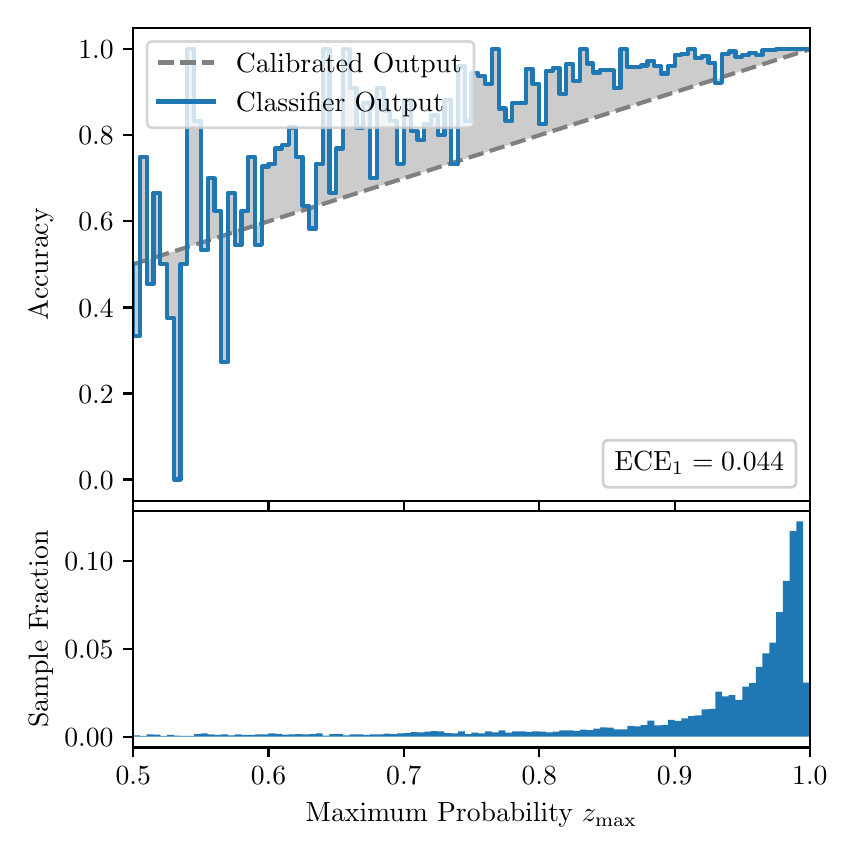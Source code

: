 \begingroup%
\makeatletter%
\begin{pgfpicture}%
\pgfpathrectangle{\pgfpointorigin}{\pgfqpoint{4.0in}{4.0in}}%
\pgfusepath{use as bounding box, clip}%
\begin{pgfscope}%
\pgfsetbuttcap%
\pgfsetmiterjoin%
\definecolor{currentfill}{rgb}{1.0,1.0,1.0}%
\pgfsetfillcolor{currentfill}%
\pgfsetlinewidth{0.0pt}%
\definecolor{currentstroke}{rgb}{1.0,1.0,1.0}%
\pgfsetstrokecolor{currentstroke}%
\pgfsetdash{}{0pt}%
\pgfpathmoveto{\pgfqpoint{0.0in}{0.0in}}%
\pgfpathlineto{\pgfqpoint{4.0in}{0.0in}}%
\pgfpathlineto{\pgfqpoint{4.0in}{4.0in}}%
\pgfpathlineto{\pgfqpoint{0.0in}{4.0in}}%
\pgfpathclose%
\pgfusepath{fill}%
\end{pgfscope}%
\begin{pgfscope}%
\pgfsetbuttcap%
\pgfsetmiterjoin%
\definecolor{currentfill}{rgb}{1.0,1.0,1.0}%
\pgfsetfillcolor{currentfill}%
\pgfsetlinewidth{0.0pt}%
\definecolor{currentstroke}{rgb}{0.0,0.0,0.0}%
\pgfsetstrokecolor{currentstroke}%
\pgfsetstrokeopacity{0.0}%
\pgfsetdash{}{0pt}%
\pgfpathmoveto{\pgfqpoint{0.528in}{1.633in}}%
\pgfpathlineto{\pgfqpoint{3.911in}{1.633in}}%
\pgfpathlineto{\pgfqpoint{3.911in}{4.0in}}%
\pgfpathlineto{\pgfqpoint{0.528in}{4.0in}}%
\pgfpathclose%
\pgfusepath{fill}%
\end{pgfscope}%
\begin{pgfscope}%
\pgfpathrectangle{\pgfqpoint{0.528in}{1.633in}}{\pgfqpoint{3.384in}{2.367in}}%
\pgfusepath{clip}%
\pgfsetbuttcap%
\pgfsetroundjoin%
\definecolor{currentfill}{rgb}{0.0,0.0,0.0}%
\pgfsetfillcolor{currentfill}%
\pgfsetfillopacity{0.2}%
\pgfsetlinewidth{0.0pt}%
\definecolor{currentstroke}{rgb}{0.0,0.0,0.0}%
\pgfsetstrokecolor{currentstroke}%
\pgfsetdash{}{0pt}%
\pgfpathmoveto{\pgfqpoint{0.531in}{2.458in}}%
\pgfpathlineto{\pgfqpoint{0.531in}{2.818in}}%
\pgfpathlineto{\pgfqpoint{0.534in}{2.819in}}%
\pgfpathlineto{\pgfqpoint{0.538in}{2.82in}}%
\pgfpathlineto{\pgfqpoint{0.541in}{2.821in}}%
\pgfpathlineto{\pgfqpoint{0.545in}{2.822in}}%
\pgfpathlineto{\pgfqpoint{0.548in}{2.823in}}%
\pgfpathlineto{\pgfqpoint{0.551in}{2.824in}}%
\pgfpathlineto{\pgfqpoint{0.555in}{2.825in}}%
\pgfpathlineto{\pgfqpoint{0.558in}{2.826in}}%
\pgfpathlineto{\pgfqpoint{0.561in}{2.827in}}%
\pgfpathlineto{\pgfqpoint{0.565in}{2.828in}}%
\pgfpathlineto{\pgfqpoint{0.568in}{2.829in}}%
\pgfpathlineto{\pgfqpoint{0.572in}{2.831in}}%
\pgfpathlineto{\pgfqpoint{0.575in}{2.832in}}%
\pgfpathlineto{\pgfqpoint{0.578in}{2.833in}}%
\pgfpathlineto{\pgfqpoint{0.582in}{2.834in}}%
\pgfpathlineto{\pgfqpoint{0.585in}{2.835in}}%
\pgfpathlineto{\pgfqpoint{0.589in}{2.836in}}%
\pgfpathlineto{\pgfqpoint{0.592in}{2.837in}}%
\pgfpathlineto{\pgfqpoint{0.595in}{2.838in}}%
\pgfpathlineto{\pgfqpoint{0.599in}{2.839in}}%
\pgfpathlineto{\pgfqpoint{0.602in}{2.84in}}%
\pgfpathlineto{\pgfqpoint{0.606in}{2.841in}}%
\pgfpathlineto{\pgfqpoint{0.609in}{2.842in}}%
\pgfpathlineto{\pgfqpoint{0.612in}{2.843in}}%
\pgfpathlineto{\pgfqpoint{0.616in}{2.845in}}%
\pgfpathlineto{\pgfqpoint{0.619in}{2.846in}}%
\pgfpathlineto{\pgfqpoint{0.622in}{2.847in}}%
\pgfpathlineto{\pgfqpoint{0.626in}{2.848in}}%
\pgfpathlineto{\pgfqpoint{0.629in}{2.849in}}%
\pgfpathlineto{\pgfqpoint{0.633in}{2.85in}}%
\pgfpathlineto{\pgfqpoint{0.636in}{2.851in}}%
\pgfpathlineto{\pgfqpoint{0.639in}{2.852in}}%
\pgfpathlineto{\pgfqpoint{0.643in}{2.853in}}%
\pgfpathlineto{\pgfqpoint{0.646in}{2.854in}}%
\pgfpathlineto{\pgfqpoint{0.65in}{2.855in}}%
\pgfpathlineto{\pgfqpoint{0.653in}{2.856in}}%
\pgfpathlineto{\pgfqpoint{0.656in}{2.857in}}%
\pgfpathlineto{\pgfqpoint{0.66in}{2.859in}}%
\pgfpathlineto{\pgfqpoint{0.663in}{2.86in}}%
\pgfpathlineto{\pgfqpoint{0.666in}{2.861in}}%
\pgfpathlineto{\pgfqpoint{0.67in}{2.862in}}%
\pgfpathlineto{\pgfqpoint{0.673in}{2.863in}}%
\pgfpathlineto{\pgfqpoint{0.677in}{2.864in}}%
\pgfpathlineto{\pgfqpoint{0.68in}{2.865in}}%
\pgfpathlineto{\pgfqpoint{0.683in}{2.866in}}%
\pgfpathlineto{\pgfqpoint{0.687in}{2.867in}}%
\pgfpathlineto{\pgfqpoint{0.69in}{2.868in}}%
\pgfpathlineto{\pgfqpoint{0.694in}{2.869in}}%
\pgfpathlineto{\pgfqpoint{0.697in}{2.87in}}%
\pgfpathlineto{\pgfqpoint{0.7in}{2.871in}}%
\pgfpathlineto{\pgfqpoint{0.704in}{2.873in}}%
\pgfpathlineto{\pgfqpoint{0.707in}{2.874in}}%
\pgfpathlineto{\pgfqpoint{0.711in}{2.875in}}%
\pgfpathlineto{\pgfqpoint{0.714in}{2.876in}}%
\pgfpathlineto{\pgfqpoint{0.717in}{2.877in}}%
\pgfpathlineto{\pgfqpoint{0.721in}{2.878in}}%
\pgfpathlineto{\pgfqpoint{0.724in}{2.879in}}%
\pgfpathlineto{\pgfqpoint{0.727in}{2.88in}}%
\pgfpathlineto{\pgfqpoint{0.731in}{2.881in}}%
\pgfpathlineto{\pgfqpoint{0.734in}{2.882in}}%
\pgfpathlineto{\pgfqpoint{0.738in}{2.883in}}%
\pgfpathlineto{\pgfqpoint{0.741in}{2.884in}}%
\pgfpathlineto{\pgfqpoint{0.744in}{2.885in}}%
\pgfpathlineto{\pgfqpoint{0.748in}{2.887in}}%
\pgfpathlineto{\pgfqpoint{0.751in}{2.888in}}%
\pgfpathlineto{\pgfqpoint{0.755in}{2.889in}}%
\pgfpathlineto{\pgfqpoint{0.758in}{2.89in}}%
\pgfpathlineto{\pgfqpoint{0.761in}{2.891in}}%
\pgfpathlineto{\pgfqpoint{0.765in}{2.892in}}%
\pgfpathlineto{\pgfqpoint{0.768in}{2.893in}}%
\pgfpathlineto{\pgfqpoint{0.771in}{2.894in}}%
\pgfpathlineto{\pgfqpoint{0.775in}{2.895in}}%
\pgfpathlineto{\pgfqpoint{0.778in}{2.896in}}%
\pgfpathlineto{\pgfqpoint{0.782in}{2.897in}}%
\pgfpathlineto{\pgfqpoint{0.785in}{2.898in}}%
\pgfpathlineto{\pgfqpoint{0.788in}{2.899in}}%
\pgfpathlineto{\pgfqpoint{0.792in}{2.901in}}%
\pgfpathlineto{\pgfqpoint{0.795in}{2.902in}}%
\pgfpathlineto{\pgfqpoint{0.799in}{2.903in}}%
\pgfpathlineto{\pgfqpoint{0.802in}{2.904in}}%
\pgfpathlineto{\pgfqpoint{0.805in}{2.905in}}%
\pgfpathlineto{\pgfqpoint{0.809in}{2.906in}}%
\pgfpathlineto{\pgfqpoint{0.812in}{2.907in}}%
\pgfpathlineto{\pgfqpoint{0.816in}{2.908in}}%
\pgfpathlineto{\pgfqpoint{0.819in}{2.909in}}%
\pgfpathlineto{\pgfqpoint{0.822in}{2.91in}}%
\pgfpathlineto{\pgfqpoint{0.826in}{2.911in}}%
\pgfpathlineto{\pgfqpoint{0.829in}{2.912in}}%
\pgfpathlineto{\pgfqpoint{0.832in}{2.913in}}%
\pgfpathlineto{\pgfqpoint{0.836in}{2.915in}}%
\pgfpathlineto{\pgfqpoint{0.839in}{2.916in}}%
\pgfpathlineto{\pgfqpoint{0.843in}{2.917in}}%
\pgfpathlineto{\pgfqpoint{0.846in}{2.918in}}%
\pgfpathlineto{\pgfqpoint{0.849in}{2.919in}}%
\pgfpathlineto{\pgfqpoint{0.853in}{2.92in}}%
\pgfpathlineto{\pgfqpoint{0.856in}{2.921in}}%
\pgfpathlineto{\pgfqpoint{0.86in}{2.922in}}%
\pgfpathlineto{\pgfqpoint{0.863in}{2.923in}}%
\pgfpathlineto{\pgfqpoint{0.866in}{2.924in}}%
\pgfpathlineto{\pgfqpoint{0.87in}{2.925in}}%
\pgfpathlineto{\pgfqpoint{0.873in}{2.926in}}%
\pgfpathlineto{\pgfqpoint{0.876in}{2.927in}}%
\pgfpathlineto{\pgfqpoint{0.88in}{2.929in}}%
\pgfpathlineto{\pgfqpoint{0.883in}{2.93in}}%
\pgfpathlineto{\pgfqpoint{0.887in}{2.931in}}%
\pgfpathlineto{\pgfqpoint{0.89in}{2.932in}}%
\pgfpathlineto{\pgfqpoint{0.893in}{2.933in}}%
\pgfpathlineto{\pgfqpoint{0.897in}{2.934in}}%
\pgfpathlineto{\pgfqpoint{0.9in}{2.935in}}%
\pgfpathlineto{\pgfqpoint{0.904in}{2.936in}}%
\pgfpathlineto{\pgfqpoint{0.907in}{2.937in}}%
\pgfpathlineto{\pgfqpoint{0.91in}{2.938in}}%
\pgfpathlineto{\pgfqpoint{0.914in}{2.939in}}%
\pgfpathlineto{\pgfqpoint{0.917in}{2.94in}}%
\pgfpathlineto{\pgfqpoint{0.921in}{2.941in}}%
\pgfpathlineto{\pgfqpoint{0.924in}{2.943in}}%
\pgfpathlineto{\pgfqpoint{0.927in}{2.944in}}%
\pgfpathlineto{\pgfqpoint{0.931in}{2.945in}}%
\pgfpathlineto{\pgfqpoint{0.934in}{2.946in}}%
\pgfpathlineto{\pgfqpoint{0.937in}{2.947in}}%
\pgfpathlineto{\pgfqpoint{0.941in}{2.948in}}%
\pgfpathlineto{\pgfqpoint{0.944in}{2.949in}}%
\pgfpathlineto{\pgfqpoint{0.948in}{2.95in}}%
\pgfpathlineto{\pgfqpoint{0.951in}{2.951in}}%
\pgfpathlineto{\pgfqpoint{0.954in}{2.952in}}%
\pgfpathlineto{\pgfqpoint{0.958in}{2.953in}}%
\pgfpathlineto{\pgfqpoint{0.961in}{2.954in}}%
\pgfpathlineto{\pgfqpoint{0.965in}{2.955in}}%
\pgfpathlineto{\pgfqpoint{0.968in}{2.957in}}%
\pgfpathlineto{\pgfqpoint{0.971in}{2.958in}}%
\pgfpathlineto{\pgfqpoint{0.975in}{2.959in}}%
\pgfpathlineto{\pgfqpoint{0.978in}{2.96in}}%
\pgfpathlineto{\pgfqpoint{0.981in}{2.961in}}%
\pgfpathlineto{\pgfqpoint{0.985in}{2.962in}}%
\pgfpathlineto{\pgfqpoint{0.988in}{2.963in}}%
\pgfpathlineto{\pgfqpoint{0.992in}{2.964in}}%
\pgfpathlineto{\pgfqpoint{0.995in}{2.965in}}%
\pgfpathlineto{\pgfqpoint{0.998in}{2.966in}}%
\pgfpathlineto{\pgfqpoint{1.002in}{2.967in}}%
\pgfpathlineto{\pgfqpoint{1.005in}{2.968in}}%
\pgfpathlineto{\pgfqpoint{1.009in}{2.969in}}%
\pgfpathlineto{\pgfqpoint{1.012in}{2.971in}}%
\pgfpathlineto{\pgfqpoint{1.015in}{2.972in}}%
\pgfpathlineto{\pgfqpoint{1.019in}{2.973in}}%
\pgfpathlineto{\pgfqpoint{1.022in}{2.974in}}%
\pgfpathlineto{\pgfqpoint{1.026in}{2.975in}}%
\pgfpathlineto{\pgfqpoint{1.029in}{2.976in}}%
\pgfpathlineto{\pgfqpoint{1.032in}{2.977in}}%
\pgfpathlineto{\pgfqpoint{1.036in}{2.978in}}%
\pgfpathlineto{\pgfqpoint{1.039in}{2.979in}}%
\pgfpathlineto{\pgfqpoint{1.042in}{2.98in}}%
\pgfpathlineto{\pgfqpoint{1.046in}{2.981in}}%
\pgfpathlineto{\pgfqpoint{1.049in}{2.982in}}%
\pgfpathlineto{\pgfqpoint{1.053in}{2.983in}}%
\pgfpathlineto{\pgfqpoint{1.056in}{2.985in}}%
\pgfpathlineto{\pgfqpoint{1.059in}{2.986in}}%
\pgfpathlineto{\pgfqpoint{1.063in}{2.987in}}%
\pgfpathlineto{\pgfqpoint{1.066in}{2.988in}}%
\pgfpathlineto{\pgfqpoint{1.07in}{2.989in}}%
\pgfpathlineto{\pgfqpoint{1.073in}{2.99in}}%
\pgfpathlineto{\pgfqpoint{1.076in}{2.991in}}%
\pgfpathlineto{\pgfqpoint{1.08in}{2.992in}}%
\pgfpathlineto{\pgfqpoint{1.083in}{2.993in}}%
\pgfpathlineto{\pgfqpoint{1.086in}{2.994in}}%
\pgfpathlineto{\pgfqpoint{1.09in}{2.995in}}%
\pgfpathlineto{\pgfqpoint{1.093in}{2.996in}}%
\pgfpathlineto{\pgfqpoint{1.097in}{2.997in}}%
\pgfpathlineto{\pgfqpoint{1.1in}{2.999in}}%
\pgfpathlineto{\pgfqpoint{1.103in}{3.0in}}%
\pgfpathlineto{\pgfqpoint{1.107in}{3.001in}}%
\pgfpathlineto{\pgfqpoint{1.11in}{3.002in}}%
\pgfpathlineto{\pgfqpoint{1.114in}{3.003in}}%
\pgfpathlineto{\pgfqpoint{1.117in}{3.004in}}%
\pgfpathlineto{\pgfqpoint{1.12in}{3.005in}}%
\pgfpathlineto{\pgfqpoint{1.124in}{3.006in}}%
\pgfpathlineto{\pgfqpoint{1.127in}{3.007in}}%
\pgfpathlineto{\pgfqpoint{1.131in}{3.008in}}%
\pgfpathlineto{\pgfqpoint{1.134in}{3.009in}}%
\pgfpathlineto{\pgfqpoint{1.137in}{3.01in}}%
\pgfpathlineto{\pgfqpoint{1.141in}{3.011in}}%
\pgfpathlineto{\pgfqpoint{1.144in}{3.013in}}%
\pgfpathlineto{\pgfqpoint{1.147in}{3.014in}}%
\pgfpathlineto{\pgfqpoint{1.151in}{3.015in}}%
\pgfpathlineto{\pgfqpoint{1.154in}{3.016in}}%
\pgfpathlineto{\pgfqpoint{1.158in}{3.017in}}%
\pgfpathlineto{\pgfqpoint{1.161in}{3.018in}}%
\pgfpathlineto{\pgfqpoint{1.164in}{3.019in}}%
\pgfpathlineto{\pgfqpoint{1.168in}{3.02in}}%
\pgfpathlineto{\pgfqpoint{1.171in}{3.021in}}%
\pgfpathlineto{\pgfqpoint{1.175in}{3.022in}}%
\pgfpathlineto{\pgfqpoint{1.178in}{3.023in}}%
\pgfpathlineto{\pgfqpoint{1.181in}{3.024in}}%
\pgfpathlineto{\pgfqpoint{1.185in}{3.025in}}%
\pgfpathlineto{\pgfqpoint{1.188in}{3.027in}}%
\pgfpathlineto{\pgfqpoint{1.191in}{3.028in}}%
\pgfpathlineto{\pgfqpoint{1.195in}{3.029in}}%
\pgfpathlineto{\pgfqpoint{1.198in}{3.03in}}%
\pgfpathlineto{\pgfqpoint{1.202in}{3.031in}}%
\pgfpathlineto{\pgfqpoint{1.205in}{3.032in}}%
\pgfpathlineto{\pgfqpoint{1.208in}{3.033in}}%
\pgfpathlineto{\pgfqpoint{1.212in}{3.034in}}%
\pgfpathlineto{\pgfqpoint{1.215in}{3.035in}}%
\pgfpathlineto{\pgfqpoint{1.219in}{3.036in}}%
\pgfpathlineto{\pgfqpoint{1.222in}{3.037in}}%
\pgfpathlineto{\pgfqpoint{1.225in}{3.038in}}%
\pgfpathlineto{\pgfqpoint{1.229in}{3.039in}}%
\pgfpathlineto{\pgfqpoint{1.232in}{3.041in}}%
\pgfpathlineto{\pgfqpoint{1.236in}{3.042in}}%
\pgfpathlineto{\pgfqpoint{1.239in}{3.043in}}%
\pgfpathlineto{\pgfqpoint{1.242in}{3.044in}}%
\pgfpathlineto{\pgfqpoint{1.246in}{3.045in}}%
\pgfpathlineto{\pgfqpoint{1.249in}{3.046in}}%
\pgfpathlineto{\pgfqpoint{1.252in}{3.047in}}%
\pgfpathlineto{\pgfqpoint{1.256in}{3.048in}}%
\pgfpathlineto{\pgfqpoint{1.259in}{3.049in}}%
\pgfpathlineto{\pgfqpoint{1.263in}{3.05in}}%
\pgfpathlineto{\pgfqpoint{1.266in}{3.051in}}%
\pgfpathlineto{\pgfqpoint{1.269in}{3.052in}}%
\pgfpathlineto{\pgfqpoint{1.273in}{3.053in}}%
\pgfpathlineto{\pgfqpoint{1.276in}{3.055in}}%
\pgfpathlineto{\pgfqpoint{1.28in}{3.056in}}%
\pgfpathlineto{\pgfqpoint{1.283in}{3.057in}}%
\pgfpathlineto{\pgfqpoint{1.286in}{3.058in}}%
\pgfpathlineto{\pgfqpoint{1.29in}{3.059in}}%
\pgfpathlineto{\pgfqpoint{1.293in}{3.06in}}%
\pgfpathlineto{\pgfqpoint{1.296in}{3.061in}}%
\pgfpathlineto{\pgfqpoint{1.3in}{3.062in}}%
\pgfpathlineto{\pgfqpoint{1.303in}{3.063in}}%
\pgfpathlineto{\pgfqpoint{1.307in}{3.064in}}%
\pgfpathlineto{\pgfqpoint{1.31in}{3.065in}}%
\pgfpathlineto{\pgfqpoint{1.313in}{3.066in}}%
\pgfpathlineto{\pgfqpoint{1.317in}{3.067in}}%
\pgfpathlineto{\pgfqpoint{1.32in}{3.069in}}%
\pgfpathlineto{\pgfqpoint{1.324in}{3.07in}}%
\pgfpathlineto{\pgfqpoint{1.327in}{3.071in}}%
\pgfpathlineto{\pgfqpoint{1.33in}{3.072in}}%
\pgfpathlineto{\pgfqpoint{1.334in}{3.073in}}%
\pgfpathlineto{\pgfqpoint{1.337in}{3.074in}}%
\pgfpathlineto{\pgfqpoint{1.34in}{3.075in}}%
\pgfpathlineto{\pgfqpoint{1.344in}{3.076in}}%
\pgfpathlineto{\pgfqpoint{1.347in}{3.077in}}%
\pgfpathlineto{\pgfqpoint{1.351in}{3.078in}}%
\pgfpathlineto{\pgfqpoint{1.354in}{3.079in}}%
\pgfpathlineto{\pgfqpoint{1.357in}{3.08in}}%
\pgfpathlineto{\pgfqpoint{1.361in}{3.081in}}%
\pgfpathlineto{\pgfqpoint{1.364in}{3.083in}}%
\pgfpathlineto{\pgfqpoint{1.368in}{3.084in}}%
\pgfpathlineto{\pgfqpoint{1.371in}{3.085in}}%
\pgfpathlineto{\pgfqpoint{1.374in}{3.086in}}%
\pgfpathlineto{\pgfqpoint{1.378in}{3.087in}}%
\pgfpathlineto{\pgfqpoint{1.381in}{3.088in}}%
\pgfpathlineto{\pgfqpoint{1.385in}{3.089in}}%
\pgfpathlineto{\pgfqpoint{1.388in}{3.09in}}%
\pgfpathlineto{\pgfqpoint{1.391in}{3.091in}}%
\pgfpathlineto{\pgfqpoint{1.395in}{3.092in}}%
\pgfpathlineto{\pgfqpoint{1.398in}{3.093in}}%
\pgfpathlineto{\pgfqpoint{1.401in}{3.094in}}%
\pgfpathlineto{\pgfqpoint{1.405in}{3.095in}}%
\pgfpathlineto{\pgfqpoint{1.408in}{3.097in}}%
\pgfpathlineto{\pgfqpoint{1.412in}{3.098in}}%
\pgfpathlineto{\pgfqpoint{1.415in}{3.099in}}%
\pgfpathlineto{\pgfqpoint{1.418in}{3.1in}}%
\pgfpathlineto{\pgfqpoint{1.422in}{3.101in}}%
\pgfpathlineto{\pgfqpoint{1.425in}{3.102in}}%
\pgfpathlineto{\pgfqpoint{1.429in}{3.103in}}%
\pgfpathlineto{\pgfqpoint{1.432in}{3.104in}}%
\pgfpathlineto{\pgfqpoint{1.435in}{3.105in}}%
\pgfpathlineto{\pgfqpoint{1.439in}{3.106in}}%
\pgfpathlineto{\pgfqpoint{1.442in}{3.107in}}%
\pgfpathlineto{\pgfqpoint{1.445in}{3.108in}}%
\pgfpathlineto{\pgfqpoint{1.449in}{3.109in}}%
\pgfpathlineto{\pgfqpoint{1.452in}{3.111in}}%
\pgfpathlineto{\pgfqpoint{1.456in}{3.112in}}%
\pgfpathlineto{\pgfqpoint{1.459in}{3.113in}}%
\pgfpathlineto{\pgfqpoint{1.462in}{3.114in}}%
\pgfpathlineto{\pgfqpoint{1.466in}{3.115in}}%
\pgfpathlineto{\pgfqpoint{1.469in}{3.116in}}%
\pgfpathlineto{\pgfqpoint{1.473in}{3.117in}}%
\pgfpathlineto{\pgfqpoint{1.476in}{3.118in}}%
\pgfpathlineto{\pgfqpoint{1.479in}{3.119in}}%
\pgfpathlineto{\pgfqpoint{1.483in}{3.12in}}%
\pgfpathlineto{\pgfqpoint{1.486in}{3.121in}}%
\pgfpathlineto{\pgfqpoint{1.49in}{3.122in}}%
\pgfpathlineto{\pgfqpoint{1.493in}{3.123in}}%
\pgfpathlineto{\pgfqpoint{1.496in}{3.125in}}%
\pgfpathlineto{\pgfqpoint{1.5in}{3.126in}}%
\pgfpathlineto{\pgfqpoint{1.503in}{3.127in}}%
\pgfpathlineto{\pgfqpoint{1.506in}{3.128in}}%
\pgfpathlineto{\pgfqpoint{1.51in}{3.129in}}%
\pgfpathlineto{\pgfqpoint{1.513in}{3.13in}}%
\pgfpathlineto{\pgfqpoint{1.517in}{3.131in}}%
\pgfpathlineto{\pgfqpoint{1.52in}{3.132in}}%
\pgfpathlineto{\pgfqpoint{1.523in}{3.133in}}%
\pgfpathlineto{\pgfqpoint{1.527in}{3.134in}}%
\pgfpathlineto{\pgfqpoint{1.53in}{3.135in}}%
\pgfpathlineto{\pgfqpoint{1.534in}{3.136in}}%
\pgfpathlineto{\pgfqpoint{1.537in}{3.137in}}%
\pgfpathlineto{\pgfqpoint{1.54in}{3.139in}}%
\pgfpathlineto{\pgfqpoint{1.544in}{3.14in}}%
\pgfpathlineto{\pgfqpoint{1.547in}{3.141in}}%
\pgfpathlineto{\pgfqpoint{1.55in}{3.142in}}%
\pgfpathlineto{\pgfqpoint{1.554in}{3.143in}}%
\pgfpathlineto{\pgfqpoint{1.557in}{3.144in}}%
\pgfpathlineto{\pgfqpoint{1.561in}{3.145in}}%
\pgfpathlineto{\pgfqpoint{1.564in}{3.146in}}%
\pgfpathlineto{\pgfqpoint{1.567in}{3.147in}}%
\pgfpathlineto{\pgfqpoint{1.571in}{3.148in}}%
\pgfpathlineto{\pgfqpoint{1.574in}{3.149in}}%
\pgfpathlineto{\pgfqpoint{1.578in}{3.15in}}%
\pgfpathlineto{\pgfqpoint{1.581in}{3.151in}}%
\pgfpathlineto{\pgfqpoint{1.584in}{3.153in}}%
\pgfpathlineto{\pgfqpoint{1.588in}{3.154in}}%
\pgfpathlineto{\pgfqpoint{1.591in}{3.155in}}%
\pgfpathlineto{\pgfqpoint{1.595in}{3.156in}}%
\pgfpathlineto{\pgfqpoint{1.598in}{3.157in}}%
\pgfpathlineto{\pgfqpoint{1.601in}{3.158in}}%
\pgfpathlineto{\pgfqpoint{1.605in}{3.159in}}%
\pgfpathlineto{\pgfqpoint{1.608in}{3.16in}}%
\pgfpathlineto{\pgfqpoint{1.611in}{3.161in}}%
\pgfpathlineto{\pgfqpoint{1.615in}{3.162in}}%
\pgfpathlineto{\pgfqpoint{1.618in}{3.163in}}%
\pgfpathlineto{\pgfqpoint{1.622in}{3.164in}}%
\pgfpathlineto{\pgfqpoint{1.625in}{3.165in}}%
\pgfpathlineto{\pgfqpoint{1.628in}{3.167in}}%
\pgfpathlineto{\pgfqpoint{1.632in}{3.168in}}%
\pgfpathlineto{\pgfqpoint{1.635in}{3.169in}}%
\pgfpathlineto{\pgfqpoint{1.639in}{3.17in}}%
\pgfpathlineto{\pgfqpoint{1.642in}{3.171in}}%
\pgfpathlineto{\pgfqpoint{1.645in}{3.172in}}%
\pgfpathlineto{\pgfqpoint{1.649in}{3.173in}}%
\pgfpathlineto{\pgfqpoint{1.652in}{3.174in}}%
\pgfpathlineto{\pgfqpoint{1.655in}{3.175in}}%
\pgfpathlineto{\pgfqpoint{1.659in}{3.176in}}%
\pgfpathlineto{\pgfqpoint{1.662in}{3.177in}}%
\pgfpathlineto{\pgfqpoint{1.666in}{3.178in}}%
\pgfpathlineto{\pgfqpoint{1.669in}{3.179in}}%
\pgfpathlineto{\pgfqpoint{1.672in}{3.181in}}%
\pgfpathlineto{\pgfqpoint{1.676in}{3.182in}}%
\pgfpathlineto{\pgfqpoint{1.679in}{3.183in}}%
\pgfpathlineto{\pgfqpoint{1.683in}{3.184in}}%
\pgfpathlineto{\pgfqpoint{1.686in}{3.185in}}%
\pgfpathlineto{\pgfqpoint{1.689in}{3.186in}}%
\pgfpathlineto{\pgfqpoint{1.693in}{3.187in}}%
\pgfpathlineto{\pgfqpoint{1.696in}{3.188in}}%
\pgfpathlineto{\pgfqpoint{1.7in}{3.189in}}%
\pgfpathlineto{\pgfqpoint{1.703in}{3.19in}}%
\pgfpathlineto{\pgfqpoint{1.706in}{3.191in}}%
\pgfpathlineto{\pgfqpoint{1.71in}{3.192in}}%
\pgfpathlineto{\pgfqpoint{1.713in}{3.193in}}%
\pgfpathlineto{\pgfqpoint{1.716in}{3.195in}}%
\pgfpathlineto{\pgfqpoint{1.72in}{3.196in}}%
\pgfpathlineto{\pgfqpoint{1.723in}{3.197in}}%
\pgfpathlineto{\pgfqpoint{1.727in}{3.198in}}%
\pgfpathlineto{\pgfqpoint{1.73in}{3.199in}}%
\pgfpathlineto{\pgfqpoint{1.733in}{3.2in}}%
\pgfpathlineto{\pgfqpoint{1.737in}{3.201in}}%
\pgfpathlineto{\pgfqpoint{1.74in}{3.202in}}%
\pgfpathlineto{\pgfqpoint{1.744in}{3.203in}}%
\pgfpathlineto{\pgfqpoint{1.747in}{3.204in}}%
\pgfpathlineto{\pgfqpoint{1.75in}{3.205in}}%
\pgfpathlineto{\pgfqpoint{1.754in}{3.206in}}%
\pgfpathlineto{\pgfqpoint{1.757in}{3.207in}}%
\pgfpathlineto{\pgfqpoint{1.76in}{3.209in}}%
\pgfpathlineto{\pgfqpoint{1.764in}{3.21in}}%
\pgfpathlineto{\pgfqpoint{1.767in}{3.211in}}%
\pgfpathlineto{\pgfqpoint{1.771in}{3.212in}}%
\pgfpathlineto{\pgfqpoint{1.774in}{3.213in}}%
\pgfpathlineto{\pgfqpoint{1.777in}{3.214in}}%
\pgfpathlineto{\pgfqpoint{1.781in}{3.215in}}%
\pgfpathlineto{\pgfqpoint{1.784in}{3.216in}}%
\pgfpathlineto{\pgfqpoint{1.788in}{3.217in}}%
\pgfpathlineto{\pgfqpoint{1.791in}{3.218in}}%
\pgfpathlineto{\pgfqpoint{1.794in}{3.219in}}%
\pgfpathlineto{\pgfqpoint{1.798in}{3.22in}}%
\pgfpathlineto{\pgfqpoint{1.801in}{3.221in}}%
\pgfpathlineto{\pgfqpoint{1.805in}{3.223in}}%
\pgfpathlineto{\pgfqpoint{1.808in}{3.224in}}%
\pgfpathlineto{\pgfqpoint{1.811in}{3.225in}}%
\pgfpathlineto{\pgfqpoint{1.815in}{3.226in}}%
\pgfpathlineto{\pgfqpoint{1.818in}{3.227in}}%
\pgfpathlineto{\pgfqpoint{1.821in}{3.228in}}%
\pgfpathlineto{\pgfqpoint{1.825in}{3.229in}}%
\pgfpathlineto{\pgfqpoint{1.828in}{3.23in}}%
\pgfpathlineto{\pgfqpoint{1.832in}{3.231in}}%
\pgfpathlineto{\pgfqpoint{1.835in}{3.232in}}%
\pgfpathlineto{\pgfqpoint{1.838in}{3.233in}}%
\pgfpathlineto{\pgfqpoint{1.842in}{3.234in}}%
\pgfpathlineto{\pgfqpoint{1.845in}{3.235in}}%
\pgfpathlineto{\pgfqpoint{1.849in}{3.237in}}%
\pgfpathlineto{\pgfqpoint{1.852in}{3.238in}}%
\pgfpathlineto{\pgfqpoint{1.855in}{3.239in}}%
\pgfpathlineto{\pgfqpoint{1.859in}{3.24in}}%
\pgfpathlineto{\pgfqpoint{1.862in}{3.241in}}%
\pgfpathlineto{\pgfqpoint{1.865in}{3.242in}}%
\pgfpathlineto{\pgfqpoint{1.869in}{3.243in}}%
\pgfpathlineto{\pgfqpoint{1.872in}{3.244in}}%
\pgfpathlineto{\pgfqpoint{1.876in}{3.245in}}%
\pgfpathlineto{\pgfqpoint{1.879in}{3.246in}}%
\pgfpathlineto{\pgfqpoint{1.882in}{3.247in}}%
\pgfpathlineto{\pgfqpoint{1.886in}{3.248in}}%
\pgfpathlineto{\pgfqpoint{1.889in}{3.249in}}%
\pgfpathlineto{\pgfqpoint{1.893in}{3.251in}}%
\pgfpathlineto{\pgfqpoint{1.896in}{3.252in}}%
\pgfpathlineto{\pgfqpoint{1.899in}{3.253in}}%
\pgfpathlineto{\pgfqpoint{1.903in}{3.254in}}%
\pgfpathlineto{\pgfqpoint{1.906in}{3.255in}}%
\pgfpathlineto{\pgfqpoint{1.91in}{3.256in}}%
\pgfpathlineto{\pgfqpoint{1.913in}{3.257in}}%
\pgfpathlineto{\pgfqpoint{1.916in}{3.258in}}%
\pgfpathlineto{\pgfqpoint{1.92in}{3.259in}}%
\pgfpathlineto{\pgfqpoint{1.923in}{3.26in}}%
\pgfpathlineto{\pgfqpoint{1.926in}{3.261in}}%
\pgfpathlineto{\pgfqpoint{1.93in}{3.262in}}%
\pgfpathlineto{\pgfqpoint{1.933in}{3.263in}}%
\pgfpathlineto{\pgfqpoint{1.937in}{3.265in}}%
\pgfpathlineto{\pgfqpoint{1.94in}{3.266in}}%
\pgfpathlineto{\pgfqpoint{1.943in}{3.267in}}%
\pgfpathlineto{\pgfqpoint{1.947in}{3.268in}}%
\pgfpathlineto{\pgfqpoint{1.95in}{3.269in}}%
\pgfpathlineto{\pgfqpoint{1.954in}{3.27in}}%
\pgfpathlineto{\pgfqpoint{1.957in}{3.271in}}%
\pgfpathlineto{\pgfqpoint{1.96in}{3.272in}}%
\pgfpathlineto{\pgfqpoint{1.964in}{3.273in}}%
\pgfpathlineto{\pgfqpoint{1.967in}{3.274in}}%
\pgfpathlineto{\pgfqpoint{1.97in}{3.275in}}%
\pgfpathlineto{\pgfqpoint{1.974in}{3.276in}}%
\pgfpathlineto{\pgfqpoint{1.977in}{3.277in}}%
\pgfpathlineto{\pgfqpoint{1.981in}{3.279in}}%
\pgfpathlineto{\pgfqpoint{1.984in}{3.28in}}%
\pgfpathlineto{\pgfqpoint{1.987in}{3.281in}}%
\pgfpathlineto{\pgfqpoint{1.991in}{3.282in}}%
\pgfpathlineto{\pgfqpoint{1.994in}{3.283in}}%
\pgfpathlineto{\pgfqpoint{1.998in}{3.284in}}%
\pgfpathlineto{\pgfqpoint{2.001in}{3.285in}}%
\pgfpathlineto{\pgfqpoint{2.004in}{3.286in}}%
\pgfpathlineto{\pgfqpoint{2.008in}{3.287in}}%
\pgfpathlineto{\pgfqpoint{2.011in}{3.288in}}%
\pgfpathlineto{\pgfqpoint{2.015in}{3.289in}}%
\pgfpathlineto{\pgfqpoint{2.018in}{3.29in}}%
\pgfpathlineto{\pgfqpoint{2.021in}{3.291in}}%
\pgfpathlineto{\pgfqpoint{2.025in}{3.293in}}%
\pgfpathlineto{\pgfqpoint{2.028in}{3.294in}}%
\pgfpathlineto{\pgfqpoint{2.031in}{3.295in}}%
\pgfpathlineto{\pgfqpoint{2.035in}{3.296in}}%
\pgfpathlineto{\pgfqpoint{2.038in}{3.297in}}%
\pgfpathlineto{\pgfqpoint{2.042in}{3.298in}}%
\pgfpathlineto{\pgfqpoint{2.045in}{3.299in}}%
\pgfpathlineto{\pgfqpoint{2.048in}{3.3in}}%
\pgfpathlineto{\pgfqpoint{2.052in}{3.301in}}%
\pgfpathlineto{\pgfqpoint{2.055in}{3.302in}}%
\pgfpathlineto{\pgfqpoint{2.059in}{3.303in}}%
\pgfpathlineto{\pgfqpoint{2.062in}{3.304in}}%
\pgfpathlineto{\pgfqpoint{2.065in}{3.305in}}%
\pgfpathlineto{\pgfqpoint{2.069in}{3.307in}}%
\pgfpathlineto{\pgfqpoint{2.072in}{3.308in}}%
\pgfpathlineto{\pgfqpoint{2.075in}{3.309in}}%
\pgfpathlineto{\pgfqpoint{2.079in}{3.31in}}%
\pgfpathlineto{\pgfqpoint{2.082in}{3.311in}}%
\pgfpathlineto{\pgfqpoint{2.086in}{3.312in}}%
\pgfpathlineto{\pgfqpoint{2.089in}{3.313in}}%
\pgfpathlineto{\pgfqpoint{2.092in}{3.314in}}%
\pgfpathlineto{\pgfqpoint{2.096in}{3.315in}}%
\pgfpathlineto{\pgfqpoint{2.099in}{3.316in}}%
\pgfpathlineto{\pgfqpoint{2.103in}{3.317in}}%
\pgfpathlineto{\pgfqpoint{2.106in}{3.318in}}%
\pgfpathlineto{\pgfqpoint{2.109in}{3.319in}}%
\pgfpathlineto{\pgfqpoint{2.113in}{3.321in}}%
\pgfpathlineto{\pgfqpoint{2.116in}{3.322in}}%
\pgfpathlineto{\pgfqpoint{2.12in}{3.323in}}%
\pgfpathlineto{\pgfqpoint{2.123in}{3.324in}}%
\pgfpathlineto{\pgfqpoint{2.126in}{3.325in}}%
\pgfpathlineto{\pgfqpoint{2.13in}{3.326in}}%
\pgfpathlineto{\pgfqpoint{2.133in}{3.327in}}%
\pgfpathlineto{\pgfqpoint{2.136in}{3.328in}}%
\pgfpathlineto{\pgfqpoint{2.14in}{3.329in}}%
\pgfpathlineto{\pgfqpoint{2.143in}{3.33in}}%
\pgfpathlineto{\pgfqpoint{2.147in}{3.331in}}%
\pgfpathlineto{\pgfqpoint{2.15in}{3.332in}}%
\pgfpathlineto{\pgfqpoint{2.153in}{3.333in}}%
\pgfpathlineto{\pgfqpoint{2.157in}{3.335in}}%
\pgfpathlineto{\pgfqpoint{2.16in}{3.336in}}%
\pgfpathlineto{\pgfqpoint{2.164in}{3.337in}}%
\pgfpathlineto{\pgfqpoint{2.167in}{3.338in}}%
\pgfpathlineto{\pgfqpoint{2.17in}{3.339in}}%
\pgfpathlineto{\pgfqpoint{2.174in}{3.34in}}%
\pgfpathlineto{\pgfqpoint{2.177in}{3.341in}}%
\pgfpathlineto{\pgfqpoint{2.18in}{3.342in}}%
\pgfpathlineto{\pgfqpoint{2.184in}{3.343in}}%
\pgfpathlineto{\pgfqpoint{2.187in}{3.344in}}%
\pgfpathlineto{\pgfqpoint{2.191in}{3.345in}}%
\pgfpathlineto{\pgfqpoint{2.194in}{3.346in}}%
\pgfpathlineto{\pgfqpoint{2.197in}{3.347in}}%
\pgfpathlineto{\pgfqpoint{2.201in}{3.349in}}%
\pgfpathlineto{\pgfqpoint{2.204in}{3.35in}}%
\pgfpathlineto{\pgfqpoint{2.208in}{3.351in}}%
\pgfpathlineto{\pgfqpoint{2.211in}{3.352in}}%
\pgfpathlineto{\pgfqpoint{2.214in}{3.353in}}%
\pgfpathlineto{\pgfqpoint{2.218in}{3.354in}}%
\pgfpathlineto{\pgfqpoint{2.221in}{3.355in}}%
\pgfpathlineto{\pgfqpoint{2.225in}{3.356in}}%
\pgfpathlineto{\pgfqpoint{2.228in}{3.357in}}%
\pgfpathlineto{\pgfqpoint{2.231in}{3.358in}}%
\pgfpathlineto{\pgfqpoint{2.235in}{3.359in}}%
\pgfpathlineto{\pgfqpoint{2.238in}{3.36in}}%
\pgfpathlineto{\pgfqpoint{2.241in}{3.361in}}%
\pgfpathlineto{\pgfqpoint{2.245in}{3.363in}}%
\pgfpathlineto{\pgfqpoint{2.248in}{3.364in}}%
\pgfpathlineto{\pgfqpoint{2.252in}{3.365in}}%
\pgfpathlineto{\pgfqpoint{2.255in}{3.366in}}%
\pgfpathlineto{\pgfqpoint{2.258in}{3.367in}}%
\pgfpathlineto{\pgfqpoint{2.262in}{3.368in}}%
\pgfpathlineto{\pgfqpoint{2.265in}{3.369in}}%
\pgfpathlineto{\pgfqpoint{2.269in}{3.37in}}%
\pgfpathlineto{\pgfqpoint{2.272in}{3.371in}}%
\pgfpathlineto{\pgfqpoint{2.275in}{3.372in}}%
\pgfpathlineto{\pgfqpoint{2.279in}{3.373in}}%
\pgfpathlineto{\pgfqpoint{2.282in}{3.374in}}%
\pgfpathlineto{\pgfqpoint{2.285in}{3.375in}}%
\pgfpathlineto{\pgfqpoint{2.289in}{3.377in}}%
\pgfpathlineto{\pgfqpoint{2.292in}{3.378in}}%
\pgfpathlineto{\pgfqpoint{2.296in}{3.379in}}%
\pgfpathlineto{\pgfqpoint{2.299in}{3.38in}}%
\pgfpathlineto{\pgfqpoint{2.302in}{3.381in}}%
\pgfpathlineto{\pgfqpoint{2.306in}{3.382in}}%
\pgfpathlineto{\pgfqpoint{2.309in}{3.383in}}%
\pgfpathlineto{\pgfqpoint{2.313in}{3.384in}}%
\pgfpathlineto{\pgfqpoint{2.316in}{3.385in}}%
\pgfpathlineto{\pgfqpoint{2.319in}{3.386in}}%
\pgfpathlineto{\pgfqpoint{2.323in}{3.387in}}%
\pgfpathlineto{\pgfqpoint{2.326in}{3.388in}}%
\pgfpathlineto{\pgfqpoint{2.33in}{3.389in}}%
\pgfpathlineto{\pgfqpoint{2.333in}{3.391in}}%
\pgfpathlineto{\pgfqpoint{2.336in}{3.392in}}%
\pgfpathlineto{\pgfqpoint{2.34in}{3.393in}}%
\pgfpathlineto{\pgfqpoint{2.343in}{3.394in}}%
\pgfpathlineto{\pgfqpoint{2.346in}{3.395in}}%
\pgfpathlineto{\pgfqpoint{2.35in}{3.396in}}%
\pgfpathlineto{\pgfqpoint{2.353in}{3.397in}}%
\pgfpathlineto{\pgfqpoint{2.357in}{3.398in}}%
\pgfpathlineto{\pgfqpoint{2.36in}{3.399in}}%
\pgfpathlineto{\pgfqpoint{2.363in}{3.4in}}%
\pgfpathlineto{\pgfqpoint{2.367in}{3.401in}}%
\pgfpathlineto{\pgfqpoint{2.37in}{3.402in}}%
\pgfpathlineto{\pgfqpoint{2.374in}{3.403in}}%
\pgfpathlineto{\pgfqpoint{2.377in}{3.405in}}%
\pgfpathlineto{\pgfqpoint{2.38in}{3.406in}}%
\pgfpathlineto{\pgfqpoint{2.384in}{3.407in}}%
\pgfpathlineto{\pgfqpoint{2.387in}{3.408in}}%
\pgfpathlineto{\pgfqpoint{2.39in}{3.409in}}%
\pgfpathlineto{\pgfqpoint{2.394in}{3.41in}}%
\pgfpathlineto{\pgfqpoint{2.397in}{3.411in}}%
\pgfpathlineto{\pgfqpoint{2.401in}{3.412in}}%
\pgfpathlineto{\pgfqpoint{2.404in}{3.413in}}%
\pgfpathlineto{\pgfqpoint{2.407in}{3.414in}}%
\pgfpathlineto{\pgfqpoint{2.411in}{3.415in}}%
\pgfpathlineto{\pgfqpoint{2.414in}{3.416in}}%
\pgfpathlineto{\pgfqpoint{2.418in}{3.417in}}%
\pgfpathlineto{\pgfqpoint{2.421in}{3.419in}}%
\pgfpathlineto{\pgfqpoint{2.424in}{3.42in}}%
\pgfpathlineto{\pgfqpoint{2.428in}{3.421in}}%
\pgfpathlineto{\pgfqpoint{2.431in}{3.422in}}%
\pgfpathlineto{\pgfqpoint{2.435in}{3.423in}}%
\pgfpathlineto{\pgfqpoint{2.438in}{3.424in}}%
\pgfpathlineto{\pgfqpoint{2.441in}{3.425in}}%
\pgfpathlineto{\pgfqpoint{2.445in}{3.426in}}%
\pgfpathlineto{\pgfqpoint{2.448in}{3.427in}}%
\pgfpathlineto{\pgfqpoint{2.451in}{3.428in}}%
\pgfpathlineto{\pgfqpoint{2.455in}{3.429in}}%
\pgfpathlineto{\pgfqpoint{2.458in}{3.43in}}%
\pgfpathlineto{\pgfqpoint{2.462in}{3.431in}}%
\pgfpathlineto{\pgfqpoint{2.465in}{3.433in}}%
\pgfpathlineto{\pgfqpoint{2.468in}{3.434in}}%
\pgfpathlineto{\pgfqpoint{2.472in}{3.435in}}%
\pgfpathlineto{\pgfqpoint{2.475in}{3.436in}}%
\pgfpathlineto{\pgfqpoint{2.479in}{3.437in}}%
\pgfpathlineto{\pgfqpoint{2.482in}{3.438in}}%
\pgfpathlineto{\pgfqpoint{2.485in}{3.439in}}%
\pgfpathlineto{\pgfqpoint{2.489in}{3.44in}}%
\pgfpathlineto{\pgfqpoint{2.492in}{3.441in}}%
\pgfpathlineto{\pgfqpoint{2.495in}{3.442in}}%
\pgfpathlineto{\pgfqpoint{2.499in}{3.443in}}%
\pgfpathlineto{\pgfqpoint{2.502in}{3.444in}}%
\pgfpathlineto{\pgfqpoint{2.506in}{3.445in}}%
\pgfpathlineto{\pgfqpoint{2.509in}{3.447in}}%
\pgfpathlineto{\pgfqpoint{2.512in}{3.448in}}%
\pgfpathlineto{\pgfqpoint{2.516in}{3.449in}}%
\pgfpathlineto{\pgfqpoint{2.519in}{3.45in}}%
\pgfpathlineto{\pgfqpoint{2.523in}{3.451in}}%
\pgfpathlineto{\pgfqpoint{2.526in}{3.452in}}%
\pgfpathlineto{\pgfqpoint{2.529in}{3.453in}}%
\pgfpathlineto{\pgfqpoint{2.533in}{3.454in}}%
\pgfpathlineto{\pgfqpoint{2.536in}{3.455in}}%
\pgfpathlineto{\pgfqpoint{2.54in}{3.456in}}%
\pgfpathlineto{\pgfqpoint{2.543in}{3.457in}}%
\pgfpathlineto{\pgfqpoint{2.546in}{3.458in}}%
\pgfpathlineto{\pgfqpoint{2.55in}{3.459in}}%
\pgfpathlineto{\pgfqpoint{2.553in}{3.461in}}%
\pgfpathlineto{\pgfqpoint{2.556in}{3.462in}}%
\pgfpathlineto{\pgfqpoint{2.56in}{3.463in}}%
\pgfpathlineto{\pgfqpoint{2.563in}{3.464in}}%
\pgfpathlineto{\pgfqpoint{2.567in}{3.465in}}%
\pgfpathlineto{\pgfqpoint{2.57in}{3.466in}}%
\pgfpathlineto{\pgfqpoint{2.573in}{3.467in}}%
\pgfpathlineto{\pgfqpoint{2.577in}{3.468in}}%
\pgfpathlineto{\pgfqpoint{2.58in}{3.469in}}%
\pgfpathlineto{\pgfqpoint{2.584in}{3.47in}}%
\pgfpathlineto{\pgfqpoint{2.587in}{3.471in}}%
\pgfpathlineto{\pgfqpoint{2.59in}{3.472in}}%
\pgfpathlineto{\pgfqpoint{2.594in}{3.473in}}%
\pgfpathlineto{\pgfqpoint{2.597in}{3.475in}}%
\pgfpathlineto{\pgfqpoint{2.6in}{3.476in}}%
\pgfpathlineto{\pgfqpoint{2.604in}{3.477in}}%
\pgfpathlineto{\pgfqpoint{2.607in}{3.478in}}%
\pgfpathlineto{\pgfqpoint{2.611in}{3.479in}}%
\pgfpathlineto{\pgfqpoint{2.614in}{3.48in}}%
\pgfpathlineto{\pgfqpoint{2.617in}{3.481in}}%
\pgfpathlineto{\pgfqpoint{2.621in}{3.482in}}%
\pgfpathlineto{\pgfqpoint{2.624in}{3.483in}}%
\pgfpathlineto{\pgfqpoint{2.628in}{3.484in}}%
\pgfpathlineto{\pgfqpoint{2.631in}{3.485in}}%
\pgfpathlineto{\pgfqpoint{2.634in}{3.486in}}%
\pgfpathlineto{\pgfqpoint{2.638in}{3.487in}}%
\pgfpathlineto{\pgfqpoint{2.641in}{3.489in}}%
\pgfpathlineto{\pgfqpoint{2.645in}{3.49in}}%
\pgfpathlineto{\pgfqpoint{2.648in}{3.491in}}%
\pgfpathlineto{\pgfqpoint{2.651in}{3.492in}}%
\pgfpathlineto{\pgfqpoint{2.655in}{3.493in}}%
\pgfpathlineto{\pgfqpoint{2.658in}{3.494in}}%
\pgfpathlineto{\pgfqpoint{2.661in}{3.495in}}%
\pgfpathlineto{\pgfqpoint{2.665in}{3.496in}}%
\pgfpathlineto{\pgfqpoint{2.668in}{3.497in}}%
\pgfpathlineto{\pgfqpoint{2.672in}{3.498in}}%
\pgfpathlineto{\pgfqpoint{2.675in}{3.499in}}%
\pgfpathlineto{\pgfqpoint{2.678in}{3.5in}}%
\pgfpathlineto{\pgfqpoint{2.682in}{3.501in}}%
\pgfpathlineto{\pgfqpoint{2.685in}{3.503in}}%
\pgfpathlineto{\pgfqpoint{2.689in}{3.504in}}%
\pgfpathlineto{\pgfqpoint{2.692in}{3.505in}}%
\pgfpathlineto{\pgfqpoint{2.695in}{3.506in}}%
\pgfpathlineto{\pgfqpoint{2.699in}{3.507in}}%
\pgfpathlineto{\pgfqpoint{2.702in}{3.508in}}%
\pgfpathlineto{\pgfqpoint{2.705in}{3.509in}}%
\pgfpathlineto{\pgfqpoint{2.709in}{3.51in}}%
\pgfpathlineto{\pgfqpoint{2.712in}{3.511in}}%
\pgfpathlineto{\pgfqpoint{2.716in}{3.512in}}%
\pgfpathlineto{\pgfqpoint{2.719in}{3.513in}}%
\pgfpathlineto{\pgfqpoint{2.722in}{3.514in}}%
\pgfpathlineto{\pgfqpoint{2.726in}{3.515in}}%
\pgfpathlineto{\pgfqpoint{2.729in}{3.517in}}%
\pgfpathlineto{\pgfqpoint{2.733in}{3.518in}}%
\pgfpathlineto{\pgfqpoint{2.736in}{3.519in}}%
\pgfpathlineto{\pgfqpoint{2.739in}{3.52in}}%
\pgfpathlineto{\pgfqpoint{2.743in}{3.521in}}%
\pgfpathlineto{\pgfqpoint{2.746in}{3.522in}}%
\pgfpathlineto{\pgfqpoint{2.75in}{3.523in}}%
\pgfpathlineto{\pgfqpoint{2.753in}{3.524in}}%
\pgfpathlineto{\pgfqpoint{2.756in}{3.525in}}%
\pgfpathlineto{\pgfqpoint{2.76in}{3.526in}}%
\pgfpathlineto{\pgfqpoint{2.763in}{3.527in}}%
\pgfpathlineto{\pgfqpoint{2.766in}{3.528in}}%
\pgfpathlineto{\pgfqpoint{2.77in}{3.529in}}%
\pgfpathlineto{\pgfqpoint{2.773in}{3.531in}}%
\pgfpathlineto{\pgfqpoint{2.777in}{3.532in}}%
\pgfpathlineto{\pgfqpoint{2.78in}{3.533in}}%
\pgfpathlineto{\pgfqpoint{2.783in}{3.534in}}%
\pgfpathlineto{\pgfqpoint{2.787in}{3.535in}}%
\pgfpathlineto{\pgfqpoint{2.79in}{3.536in}}%
\pgfpathlineto{\pgfqpoint{2.794in}{3.537in}}%
\pgfpathlineto{\pgfqpoint{2.797in}{3.538in}}%
\pgfpathlineto{\pgfqpoint{2.8in}{3.539in}}%
\pgfpathlineto{\pgfqpoint{2.804in}{3.54in}}%
\pgfpathlineto{\pgfqpoint{2.807in}{3.541in}}%
\pgfpathlineto{\pgfqpoint{2.81in}{3.542in}}%
\pgfpathlineto{\pgfqpoint{2.814in}{3.543in}}%
\pgfpathlineto{\pgfqpoint{2.817in}{3.545in}}%
\pgfpathlineto{\pgfqpoint{2.821in}{3.546in}}%
\pgfpathlineto{\pgfqpoint{2.824in}{3.547in}}%
\pgfpathlineto{\pgfqpoint{2.827in}{3.548in}}%
\pgfpathlineto{\pgfqpoint{2.831in}{3.549in}}%
\pgfpathlineto{\pgfqpoint{2.834in}{3.55in}}%
\pgfpathlineto{\pgfqpoint{2.838in}{3.551in}}%
\pgfpathlineto{\pgfqpoint{2.841in}{3.552in}}%
\pgfpathlineto{\pgfqpoint{2.844in}{3.553in}}%
\pgfpathlineto{\pgfqpoint{2.848in}{3.554in}}%
\pgfpathlineto{\pgfqpoint{2.851in}{3.555in}}%
\pgfpathlineto{\pgfqpoint{2.855in}{3.556in}}%
\pgfpathlineto{\pgfqpoint{2.858in}{3.557in}}%
\pgfpathlineto{\pgfqpoint{2.861in}{3.559in}}%
\pgfpathlineto{\pgfqpoint{2.865in}{3.56in}}%
\pgfpathlineto{\pgfqpoint{2.868in}{3.561in}}%
\pgfpathlineto{\pgfqpoint{2.871in}{3.562in}}%
\pgfpathlineto{\pgfqpoint{2.875in}{3.563in}}%
\pgfpathlineto{\pgfqpoint{2.878in}{3.564in}}%
\pgfpathlineto{\pgfqpoint{2.882in}{3.565in}}%
\pgfpathlineto{\pgfqpoint{2.885in}{3.566in}}%
\pgfpathlineto{\pgfqpoint{2.888in}{3.567in}}%
\pgfpathlineto{\pgfqpoint{2.892in}{3.568in}}%
\pgfpathlineto{\pgfqpoint{2.895in}{3.569in}}%
\pgfpathlineto{\pgfqpoint{2.899in}{3.57in}}%
\pgfpathlineto{\pgfqpoint{2.902in}{3.571in}}%
\pgfpathlineto{\pgfqpoint{2.905in}{3.573in}}%
\pgfpathlineto{\pgfqpoint{2.909in}{3.574in}}%
\pgfpathlineto{\pgfqpoint{2.912in}{3.575in}}%
\pgfpathlineto{\pgfqpoint{2.915in}{3.576in}}%
\pgfpathlineto{\pgfqpoint{2.919in}{3.577in}}%
\pgfpathlineto{\pgfqpoint{2.922in}{3.578in}}%
\pgfpathlineto{\pgfqpoint{2.926in}{3.579in}}%
\pgfpathlineto{\pgfqpoint{2.929in}{3.58in}}%
\pgfpathlineto{\pgfqpoint{2.932in}{3.581in}}%
\pgfpathlineto{\pgfqpoint{2.936in}{3.582in}}%
\pgfpathlineto{\pgfqpoint{2.939in}{3.583in}}%
\pgfpathlineto{\pgfqpoint{2.943in}{3.584in}}%
\pgfpathlineto{\pgfqpoint{2.946in}{3.585in}}%
\pgfpathlineto{\pgfqpoint{2.949in}{3.587in}}%
\pgfpathlineto{\pgfqpoint{2.953in}{3.588in}}%
\pgfpathlineto{\pgfqpoint{2.956in}{3.589in}}%
\pgfpathlineto{\pgfqpoint{2.96in}{3.59in}}%
\pgfpathlineto{\pgfqpoint{2.963in}{3.591in}}%
\pgfpathlineto{\pgfqpoint{2.966in}{3.592in}}%
\pgfpathlineto{\pgfqpoint{2.97in}{3.593in}}%
\pgfpathlineto{\pgfqpoint{2.973in}{3.594in}}%
\pgfpathlineto{\pgfqpoint{2.976in}{3.595in}}%
\pgfpathlineto{\pgfqpoint{2.98in}{3.596in}}%
\pgfpathlineto{\pgfqpoint{2.983in}{3.597in}}%
\pgfpathlineto{\pgfqpoint{2.987in}{3.598in}}%
\pgfpathlineto{\pgfqpoint{2.99in}{3.599in}}%
\pgfpathlineto{\pgfqpoint{2.993in}{3.601in}}%
\pgfpathlineto{\pgfqpoint{2.997in}{3.602in}}%
\pgfpathlineto{\pgfqpoint{3.0in}{3.603in}}%
\pgfpathlineto{\pgfqpoint{3.004in}{3.604in}}%
\pgfpathlineto{\pgfqpoint{3.007in}{3.605in}}%
\pgfpathlineto{\pgfqpoint{3.01in}{3.606in}}%
\pgfpathlineto{\pgfqpoint{3.014in}{3.607in}}%
\pgfpathlineto{\pgfqpoint{3.017in}{3.608in}}%
\pgfpathlineto{\pgfqpoint{3.02in}{3.609in}}%
\pgfpathlineto{\pgfqpoint{3.024in}{3.61in}}%
\pgfpathlineto{\pgfqpoint{3.027in}{3.611in}}%
\pgfpathlineto{\pgfqpoint{3.031in}{3.612in}}%
\pgfpathlineto{\pgfqpoint{3.034in}{3.613in}}%
\pgfpathlineto{\pgfqpoint{3.037in}{3.615in}}%
\pgfpathlineto{\pgfqpoint{3.041in}{3.616in}}%
\pgfpathlineto{\pgfqpoint{3.044in}{3.617in}}%
\pgfpathlineto{\pgfqpoint{3.048in}{3.618in}}%
\pgfpathlineto{\pgfqpoint{3.051in}{3.619in}}%
\pgfpathlineto{\pgfqpoint{3.054in}{3.62in}}%
\pgfpathlineto{\pgfqpoint{3.058in}{3.621in}}%
\pgfpathlineto{\pgfqpoint{3.061in}{3.622in}}%
\pgfpathlineto{\pgfqpoint{3.065in}{3.623in}}%
\pgfpathlineto{\pgfqpoint{3.068in}{3.624in}}%
\pgfpathlineto{\pgfqpoint{3.071in}{3.625in}}%
\pgfpathlineto{\pgfqpoint{3.075in}{3.626in}}%
\pgfpathlineto{\pgfqpoint{3.078in}{3.627in}}%
\pgfpathlineto{\pgfqpoint{3.081in}{3.629in}}%
\pgfpathlineto{\pgfqpoint{3.085in}{3.63in}}%
\pgfpathlineto{\pgfqpoint{3.088in}{3.631in}}%
\pgfpathlineto{\pgfqpoint{3.092in}{3.632in}}%
\pgfpathlineto{\pgfqpoint{3.095in}{3.633in}}%
\pgfpathlineto{\pgfqpoint{3.098in}{3.634in}}%
\pgfpathlineto{\pgfqpoint{3.102in}{3.635in}}%
\pgfpathlineto{\pgfqpoint{3.105in}{3.636in}}%
\pgfpathlineto{\pgfqpoint{3.109in}{3.637in}}%
\pgfpathlineto{\pgfqpoint{3.112in}{3.638in}}%
\pgfpathlineto{\pgfqpoint{3.115in}{3.639in}}%
\pgfpathlineto{\pgfqpoint{3.119in}{3.64in}}%
\pgfpathlineto{\pgfqpoint{3.122in}{3.641in}}%
\pgfpathlineto{\pgfqpoint{3.125in}{3.643in}}%
\pgfpathlineto{\pgfqpoint{3.129in}{3.644in}}%
\pgfpathlineto{\pgfqpoint{3.132in}{3.645in}}%
\pgfpathlineto{\pgfqpoint{3.136in}{3.646in}}%
\pgfpathlineto{\pgfqpoint{3.139in}{3.647in}}%
\pgfpathlineto{\pgfqpoint{3.142in}{3.648in}}%
\pgfpathlineto{\pgfqpoint{3.146in}{3.649in}}%
\pgfpathlineto{\pgfqpoint{3.149in}{3.65in}}%
\pgfpathlineto{\pgfqpoint{3.153in}{3.651in}}%
\pgfpathlineto{\pgfqpoint{3.156in}{3.652in}}%
\pgfpathlineto{\pgfqpoint{3.159in}{3.653in}}%
\pgfpathlineto{\pgfqpoint{3.163in}{3.654in}}%
\pgfpathlineto{\pgfqpoint{3.166in}{3.655in}}%
\pgfpathlineto{\pgfqpoint{3.17in}{3.657in}}%
\pgfpathlineto{\pgfqpoint{3.173in}{3.658in}}%
\pgfpathlineto{\pgfqpoint{3.176in}{3.659in}}%
\pgfpathlineto{\pgfqpoint{3.18in}{3.66in}}%
\pgfpathlineto{\pgfqpoint{3.183in}{3.661in}}%
\pgfpathlineto{\pgfqpoint{3.186in}{3.662in}}%
\pgfpathlineto{\pgfqpoint{3.19in}{3.663in}}%
\pgfpathlineto{\pgfqpoint{3.193in}{3.664in}}%
\pgfpathlineto{\pgfqpoint{3.197in}{3.665in}}%
\pgfpathlineto{\pgfqpoint{3.2in}{3.666in}}%
\pgfpathlineto{\pgfqpoint{3.203in}{3.667in}}%
\pgfpathlineto{\pgfqpoint{3.207in}{3.668in}}%
\pgfpathlineto{\pgfqpoint{3.21in}{3.669in}}%
\pgfpathlineto{\pgfqpoint{3.214in}{3.671in}}%
\pgfpathlineto{\pgfqpoint{3.217in}{3.672in}}%
\pgfpathlineto{\pgfqpoint{3.22in}{3.673in}}%
\pgfpathlineto{\pgfqpoint{3.224in}{3.674in}}%
\pgfpathlineto{\pgfqpoint{3.227in}{3.675in}}%
\pgfpathlineto{\pgfqpoint{3.23in}{3.676in}}%
\pgfpathlineto{\pgfqpoint{3.234in}{3.677in}}%
\pgfpathlineto{\pgfqpoint{3.237in}{3.678in}}%
\pgfpathlineto{\pgfqpoint{3.241in}{3.679in}}%
\pgfpathlineto{\pgfqpoint{3.244in}{3.68in}}%
\pgfpathlineto{\pgfqpoint{3.247in}{3.681in}}%
\pgfpathlineto{\pgfqpoint{3.251in}{3.682in}}%
\pgfpathlineto{\pgfqpoint{3.254in}{3.683in}}%
\pgfpathlineto{\pgfqpoint{3.258in}{3.685in}}%
\pgfpathlineto{\pgfqpoint{3.261in}{3.686in}}%
\pgfpathlineto{\pgfqpoint{3.264in}{3.687in}}%
\pgfpathlineto{\pgfqpoint{3.268in}{3.688in}}%
\pgfpathlineto{\pgfqpoint{3.271in}{3.689in}}%
\pgfpathlineto{\pgfqpoint{3.275in}{3.69in}}%
\pgfpathlineto{\pgfqpoint{3.278in}{3.691in}}%
\pgfpathlineto{\pgfqpoint{3.281in}{3.692in}}%
\pgfpathlineto{\pgfqpoint{3.285in}{3.693in}}%
\pgfpathlineto{\pgfqpoint{3.288in}{3.694in}}%
\pgfpathlineto{\pgfqpoint{3.291in}{3.695in}}%
\pgfpathlineto{\pgfqpoint{3.295in}{3.696in}}%
\pgfpathlineto{\pgfqpoint{3.298in}{3.697in}}%
\pgfpathlineto{\pgfqpoint{3.302in}{3.699in}}%
\pgfpathlineto{\pgfqpoint{3.305in}{3.7in}}%
\pgfpathlineto{\pgfqpoint{3.308in}{3.701in}}%
\pgfpathlineto{\pgfqpoint{3.312in}{3.702in}}%
\pgfpathlineto{\pgfqpoint{3.315in}{3.703in}}%
\pgfpathlineto{\pgfqpoint{3.319in}{3.704in}}%
\pgfpathlineto{\pgfqpoint{3.322in}{3.705in}}%
\pgfpathlineto{\pgfqpoint{3.325in}{3.706in}}%
\pgfpathlineto{\pgfqpoint{3.329in}{3.707in}}%
\pgfpathlineto{\pgfqpoint{3.332in}{3.708in}}%
\pgfpathlineto{\pgfqpoint{3.335in}{3.709in}}%
\pgfpathlineto{\pgfqpoint{3.339in}{3.71in}}%
\pgfpathlineto{\pgfqpoint{3.342in}{3.711in}}%
\pgfpathlineto{\pgfqpoint{3.346in}{3.713in}}%
\pgfpathlineto{\pgfqpoint{3.349in}{3.714in}}%
\pgfpathlineto{\pgfqpoint{3.352in}{3.715in}}%
\pgfpathlineto{\pgfqpoint{3.356in}{3.716in}}%
\pgfpathlineto{\pgfqpoint{3.359in}{3.717in}}%
\pgfpathlineto{\pgfqpoint{3.363in}{3.718in}}%
\pgfpathlineto{\pgfqpoint{3.366in}{3.719in}}%
\pgfpathlineto{\pgfqpoint{3.369in}{3.72in}}%
\pgfpathlineto{\pgfqpoint{3.373in}{3.721in}}%
\pgfpathlineto{\pgfqpoint{3.376in}{3.722in}}%
\pgfpathlineto{\pgfqpoint{3.379in}{3.723in}}%
\pgfpathlineto{\pgfqpoint{3.383in}{3.724in}}%
\pgfpathlineto{\pgfqpoint{3.386in}{3.725in}}%
\pgfpathlineto{\pgfqpoint{3.39in}{3.727in}}%
\pgfpathlineto{\pgfqpoint{3.393in}{3.728in}}%
\pgfpathlineto{\pgfqpoint{3.396in}{3.729in}}%
\pgfpathlineto{\pgfqpoint{3.4in}{3.73in}}%
\pgfpathlineto{\pgfqpoint{3.403in}{3.731in}}%
\pgfpathlineto{\pgfqpoint{3.407in}{3.732in}}%
\pgfpathlineto{\pgfqpoint{3.41in}{3.733in}}%
\pgfpathlineto{\pgfqpoint{3.413in}{3.734in}}%
\pgfpathlineto{\pgfqpoint{3.417in}{3.735in}}%
\pgfpathlineto{\pgfqpoint{3.42in}{3.736in}}%
\pgfpathlineto{\pgfqpoint{3.424in}{3.737in}}%
\pgfpathlineto{\pgfqpoint{3.427in}{3.738in}}%
\pgfpathlineto{\pgfqpoint{3.43in}{3.739in}}%
\pgfpathlineto{\pgfqpoint{3.434in}{3.741in}}%
\pgfpathlineto{\pgfqpoint{3.437in}{3.742in}}%
\pgfpathlineto{\pgfqpoint{3.44in}{3.743in}}%
\pgfpathlineto{\pgfqpoint{3.444in}{3.744in}}%
\pgfpathlineto{\pgfqpoint{3.447in}{3.745in}}%
\pgfpathlineto{\pgfqpoint{3.451in}{3.746in}}%
\pgfpathlineto{\pgfqpoint{3.454in}{3.747in}}%
\pgfpathlineto{\pgfqpoint{3.457in}{3.748in}}%
\pgfpathlineto{\pgfqpoint{3.461in}{3.749in}}%
\pgfpathlineto{\pgfqpoint{3.464in}{3.75in}}%
\pgfpathlineto{\pgfqpoint{3.468in}{3.751in}}%
\pgfpathlineto{\pgfqpoint{3.471in}{3.752in}}%
\pgfpathlineto{\pgfqpoint{3.474in}{3.753in}}%
\pgfpathlineto{\pgfqpoint{3.478in}{3.755in}}%
\pgfpathlineto{\pgfqpoint{3.481in}{3.756in}}%
\pgfpathlineto{\pgfqpoint{3.484in}{3.757in}}%
\pgfpathlineto{\pgfqpoint{3.488in}{3.758in}}%
\pgfpathlineto{\pgfqpoint{3.491in}{3.759in}}%
\pgfpathlineto{\pgfqpoint{3.495in}{3.76in}}%
\pgfpathlineto{\pgfqpoint{3.498in}{3.761in}}%
\pgfpathlineto{\pgfqpoint{3.501in}{3.762in}}%
\pgfpathlineto{\pgfqpoint{3.505in}{3.763in}}%
\pgfpathlineto{\pgfqpoint{3.508in}{3.764in}}%
\pgfpathlineto{\pgfqpoint{3.512in}{3.765in}}%
\pgfpathlineto{\pgfqpoint{3.515in}{3.766in}}%
\pgfpathlineto{\pgfqpoint{3.518in}{3.767in}}%
\pgfpathlineto{\pgfqpoint{3.522in}{3.769in}}%
\pgfpathlineto{\pgfqpoint{3.525in}{3.77in}}%
\pgfpathlineto{\pgfqpoint{3.529in}{3.771in}}%
\pgfpathlineto{\pgfqpoint{3.532in}{3.772in}}%
\pgfpathlineto{\pgfqpoint{3.535in}{3.773in}}%
\pgfpathlineto{\pgfqpoint{3.539in}{3.774in}}%
\pgfpathlineto{\pgfqpoint{3.542in}{3.775in}}%
\pgfpathlineto{\pgfqpoint{3.545in}{3.776in}}%
\pgfpathlineto{\pgfqpoint{3.549in}{3.777in}}%
\pgfpathlineto{\pgfqpoint{3.552in}{3.778in}}%
\pgfpathlineto{\pgfqpoint{3.556in}{3.779in}}%
\pgfpathlineto{\pgfqpoint{3.559in}{3.78in}}%
\pgfpathlineto{\pgfqpoint{3.562in}{3.781in}}%
\pgfpathlineto{\pgfqpoint{3.566in}{3.783in}}%
\pgfpathlineto{\pgfqpoint{3.569in}{3.784in}}%
\pgfpathlineto{\pgfqpoint{3.573in}{3.785in}}%
\pgfpathlineto{\pgfqpoint{3.576in}{3.786in}}%
\pgfpathlineto{\pgfqpoint{3.579in}{3.787in}}%
\pgfpathlineto{\pgfqpoint{3.583in}{3.788in}}%
\pgfpathlineto{\pgfqpoint{3.586in}{3.789in}}%
\pgfpathlineto{\pgfqpoint{3.589in}{3.79in}}%
\pgfpathlineto{\pgfqpoint{3.593in}{3.791in}}%
\pgfpathlineto{\pgfqpoint{3.596in}{3.792in}}%
\pgfpathlineto{\pgfqpoint{3.6in}{3.793in}}%
\pgfpathlineto{\pgfqpoint{3.603in}{3.794in}}%
\pgfpathlineto{\pgfqpoint{3.606in}{3.795in}}%
\pgfpathlineto{\pgfqpoint{3.61in}{3.797in}}%
\pgfpathlineto{\pgfqpoint{3.613in}{3.798in}}%
\pgfpathlineto{\pgfqpoint{3.617in}{3.799in}}%
\pgfpathlineto{\pgfqpoint{3.62in}{3.8in}}%
\pgfpathlineto{\pgfqpoint{3.623in}{3.801in}}%
\pgfpathlineto{\pgfqpoint{3.627in}{3.802in}}%
\pgfpathlineto{\pgfqpoint{3.63in}{3.803in}}%
\pgfpathlineto{\pgfqpoint{3.634in}{3.804in}}%
\pgfpathlineto{\pgfqpoint{3.637in}{3.805in}}%
\pgfpathlineto{\pgfqpoint{3.64in}{3.806in}}%
\pgfpathlineto{\pgfqpoint{3.644in}{3.807in}}%
\pgfpathlineto{\pgfqpoint{3.647in}{3.808in}}%
\pgfpathlineto{\pgfqpoint{3.65in}{3.809in}}%
\pgfpathlineto{\pgfqpoint{3.654in}{3.811in}}%
\pgfpathlineto{\pgfqpoint{3.657in}{3.812in}}%
\pgfpathlineto{\pgfqpoint{3.661in}{3.813in}}%
\pgfpathlineto{\pgfqpoint{3.664in}{3.814in}}%
\pgfpathlineto{\pgfqpoint{3.667in}{3.815in}}%
\pgfpathlineto{\pgfqpoint{3.671in}{3.816in}}%
\pgfpathlineto{\pgfqpoint{3.674in}{3.817in}}%
\pgfpathlineto{\pgfqpoint{3.678in}{3.818in}}%
\pgfpathlineto{\pgfqpoint{3.681in}{3.819in}}%
\pgfpathlineto{\pgfqpoint{3.684in}{3.82in}}%
\pgfpathlineto{\pgfqpoint{3.688in}{3.821in}}%
\pgfpathlineto{\pgfqpoint{3.691in}{3.822in}}%
\pgfpathlineto{\pgfqpoint{3.694in}{3.823in}}%
\pgfpathlineto{\pgfqpoint{3.698in}{3.825in}}%
\pgfpathlineto{\pgfqpoint{3.701in}{3.826in}}%
\pgfpathlineto{\pgfqpoint{3.705in}{3.827in}}%
\pgfpathlineto{\pgfqpoint{3.708in}{3.828in}}%
\pgfpathlineto{\pgfqpoint{3.711in}{3.829in}}%
\pgfpathlineto{\pgfqpoint{3.715in}{3.83in}}%
\pgfpathlineto{\pgfqpoint{3.718in}{3.831in}}%
\pgfpathlineto{\pgfqpoint{3.722in}{3.832in}}%
\pgfpathlineto{\pgfqpoint{3.725in}{3.833in}}%
\pgfpathlineto{\pgfqpoint{3.728in}{3.834in}}%
\pgfpathlineto{\pgfqpoint{3.732in}{3.835in}}%
\pgfpathlineto{\pgfqpoint{3.735in}{3.836in}}%
\pgfpathlineto{\pgfqpoint{3.739in}{3.837in}}%
\pgfpathlineto{\pgfqpoint{3.742in}{3.839in}}%
\pgfpathlineto{\pgfqpoint{3.745in}{3.84in}}%
\pgfpathlineto{\pgfqpoint{3.749in}{3.841in}}%
\pgfpathlineto{\pgfqpoint{3.752in}{3.842in}}%
\pgfpathlineto{\pgfqpoint{3.755in}{3.843in}}%
\pgfpathlineto{\pgfqpoint{3.759in}{3.844in}}%
\pgfpathlineto{\pgfqpoint{3.762in}{3.845in}}%
\pgfpathlineto{\pgfqpoint{3.766in}{3.846in}}%
\pgfpathlineto{\pgfqpoint{3.769in}{3.847in}}%
\pgfpathlineto{\pgfqpoint{3.772in}{3.848in}}%
\pgfpathlineto{\pgfqpoint{3.776in}{3.849in}}%
\pgfpathlineto{\pgfqpoint{3.779in}{3.85in}}%
\pgfpathlineto{\pgfqpoint{3.783in}{3.851in}}%
\pgfpathlineto{\pgfqpoint{3.786in}{3.853in}}%
\pgfpathlineto{\pgfqpoint{3.789in}{3.854in}}%
\pgfpathlineto{\pgfqpoint{3.793in}{3.855in}}%
\pgfpathlineto{\pgfqpoint{3.796in}{3.856in}}%
\pgfpathlineto{\pgfqpoint{3.799in}{3.857in}}%
\pgfpathlineto{\pgfqpoint{3.803in}{3.858in}}%
\pgfpathlineto{\pgfqpoint{3.806in}{3.859in}}%
\pgfpathlineto{\pgfqpoint{3.81in}{3.86in}}%
\pgfpathlineto{\pgfqpoint{3.813in}{3.861in}}%
\pgfpathlineto{\pgfqpoint{3.816in}{3.862in}}%
\pgfpathlineto{\pgfqpoint{3.82in}{3.863in}}%
\pgfpathlineto{\pgfqpoint{3.823in}{3.864in}}%
\pgfpathlineto{\pgfqpoint{3.827in}{3.865in}}%
\pgfpathlineto{\pgfqpoint{3.83in}{3.867in}}%
\pgfpathlineto{\pgfqpoint{3.833in}{3.868in}}%
\pgfpathlineto{\pgfqpoint{3.837in}{3.869in}}%
\pgfpathlineto{\pgfqpoint{3.84in}{3.87in}}%
\pgfpathlineto{\pgfqpoint{3.844in}{3.871in}}%
\pgfpathlineto{\pgfqpoint{3.847in}{3.872in}}%
\pgfpathlineto{\pgfqpoint{3.85in}{3.873in}}%
\pgfpathlineto{\pgfqpoint{3.854in}{3.874in}}%
\pgfpathlineto{\pgfqpoint{3.857in}{3.875in}}%
\pgfpathlineto{\pgfqpoint{3.86in}{3.876in}}%
\pgfpathlineto{\pgfqpoint{3.864in}{3.877in}}%
\pgfpathlineto{\pgfqpoint{3.867in}{3.878in}}%
\pgfpathlineto{\pgfqpoint{3.871in}{3.879in}}%
\pgfpathlineto{\pgfqpoint{3.874in}{3.881in}}%
\pgfpathlineto{\pgfqpoint{3.877in}{3.882in}}%
\pgfpathlineto{\pgfqpoint{3.881in}{3.883in}}%
\pgfpathlineto{\pgfqpoint{3.884in}{3.884in}}%
\pgfpathlineto{\pgfqpoint{3.888in}{3.885in}}%
\pgfpathlineto{\pgfqpoint{3.891in}{3.886in}}%
\pgfpathlineto{\pgfqpoint{3.894in}{3.887in}}%
\pgfpathlineto{\pgfqpoint{3.898in}{3.888in}}%
\pgfpathlineto{\pgfqpoint{3.901in}{3.889in}}%
\pgfpathlineto{\pgfqpoint{3.904in}{3.89in}}%
\pgfpathlineto{\pgfqpoint{3.908in}{3.891in}}%
\pgfpathlineto{\pgfqpoint{3.908in}{3.892in}}%
\pgfpathlineto{\pgfqpoint{3.908in}{3.892in}}%
\pgfpathlineto{\pgfqpoint{3.904in}{3.892in}}%
\pgfpathlineto{\pgfqpoint{3.901in}{3.892in}}%
\pgfpathlineto{\pgfqpoint{3.898in}{3.892in}}%
\pgfpathlineto{\pgfqpoint{3.894in}{3.892in}}%
\pgfpathlineto{\pgfqpoint{3.891in}{3.892in}}%
\pgfpathlineto{\pgfqpoint{3.888in}{3.892in}}%
\pgfpathlineto{\pgfqpoint{3.884in}{3.892in}}%
\pgfpathlineto{\pgfqpoint{3.881in}{3.892in}}%
\pgfpathlineto{\pgfqpoint{3.877in}{3.892in}}%
\pgfpathlineto{\pgfqpoint{3.874in}{3.892in}}%
\pgfpathlineto{\pgfqpoint{3.871in}{3.892in}}%
\pgfpathlineto{\pgfqpoint{3.867in}{3.892in}}%
\pgfpathlineto{\pgfqpoint{3.864in}{3.892in}}%
\pgfpathlineto{\pgfqpoint{3.86in}{3.892in}}%
\pgfpathlineto{\pgfqpoint{3.857in}{3.892in}}%
\pgfpathlineto{\pgfqpoint{3.854in}{3.892in}}%
\pgfpathlineto{\pgfqpoint{3.85in}{3.892in}}%
\pgfpathlineto{\pgfqpoint{3.847in}{3.892in}}%
\pgfpathlineto{\pgfqpoint{3.844in}{3.892in}}%
\pgfpathlineto{\pgfqpoint{3.84in}{3.892in}}%
\pgfpathlineto{\pgfqpoint{3.837in}{3.892in}}%
\pgfpathlineto{\pgfqpoint{3.833in}{3.892in}}%
\pgfpathlineto{\pgfqpoint{3.83in}{3.892in}}%
\pgfpathlineto{\pgfqpoint{3.827in}{3.892in}}%
\pgfpathlineto{\pgfqpoint{3.823in}{3.892in}}%
\pgfpathlineto{\pgfqpoint{3.82in}{3.892in}}%
\pgfpathlineto{\pgfqpoint{3.816in}{3.892in}}%
\pgfpathlineto{\pgfqpoint{3.813in}{3.892in}}%
\pgfpathlineto{\pgfqpoint{3.81in}{3.892in}}%
\pgfpathlineto{\pgfqpoint{3.806in}{3.892in}}%
\pgfpathlineto{\pgfqpoint{3.803in}{3.892in}}%
\pgfpathlineto{\pgfqpoint{3.799in}{3.892in}}%
\pgfpathlineto{\pgfqpoint{3.796in}{3.892in}}%
\pgfpathlineto{\pgfqpoint{3.793in}{3.892in}}%
\pgfpathlineto{\pgfqpoint{3.789in}{3.892in}}%
\pgfpathlineto{\pgfqpoint{3.786in}{3.892in}}%
\pgfpathlineto{\pgfqpoint{3.783in}{3.892in}}%
\pgfpathlineto{\pgfqpoint{3.779in}{3.892in}}%
\pgfpathlineto{\pgfqpoint{3.776in}{3.892in}}%
\pgfpathlineto{\pgfqpoint{3.772in}{3.892in}}%
\pgfpathlineto{\pgfqpoint{3.769in}{3.892in}}%
\pgfpathlineto{\pgfqpoint{3.766in}{3.892in}}%
\pgfpathlineto{\pgfqpoint{3.762in}{3.892in}}%
\pgfpathlineto{\pgfqpoint{3.759in}{3.892in}}%
\pgfpathlineto{\pgfqpoint{3.755in}{3.892in}}%
\pgfpathlineto{\pgfqpoint{3.752in}{3.892in}}%
\pgfpathlineto{\pgfqpoint{3.749in}{3.892in}}%
\pgfpathlineto{\pgfqpoint{3.745in}{3.892in}}%
\pgfpathlineto{\pgfqpoint{3.742in}{3.887in}}%
\pgfpathlineto{\pgfqpoint{3.739in}{3.887in}}%
\pgfpathlineto{\pgfqpoint{3.735in}{3.887in}}%
\pgfpathlineto{\pgfqpoint{3.732in}{3.887in}}%
\pgfpathlineto{\pgfqpoint{3.728in}{3.887in}}%
\pgfpathlineto{\pgfqpoint{3.725in}{3.887in}}%
\pgfpathlineto{\pgfqpoint{3.722in}{3.887in}}%
\pgfpathlineto{\pgfqpoint{3.718in}{3.887in}}%
\pgfpathlineto{\pgfqpoint{3.715in}{3.887in}}%
\pgfpathlineto{\pgfqpoint{3.711in}{3.887in}}%
\pgfpathlineto{\pgfqpoint{3.708in}{3.887in}}%
\pgfpathlineto{\pgfqpoint{3.705in}{3.887in}}%
\pgfpathlineto{\pgfqpoint{3.701in}{3.887in}}%
\pgfpathlineto{\pgfqpoint{3.698in}{3.887in}}%
\pgfpathlineto{\pgfqpoint{3.694in}{3.887in}}%
\pgfpathlineto{\pgfqpoint{3.691in}{3.887in}}%
\pgfpathlineto{\pgfqpoint{3.688in}{3.887in}}%
\pgfpathlineto{\pgfqpoint{3.684in}{3.887in}}%
\pgfpathlineto{\pgfqpoint{3.681in}{3.887in}}%
\pgfpathlineto{\pgfqpoint{3.678in}{3.887in}}%
\pgfpathlineto{\pgfqpoint{3.674in}{3.865in}}%
\pgfpathlineto{\pgfqpoint{3.671in}{3.865in}}%
\pgfpathlineto{\pgfqpoint{3.667in}{3.865in}}%
\pgfpathlineto{\pgfqpoint{3.664in}{3.865in}}%
\pgfpathlineto{\pgfqpoint{3.661in}{3.865in}}%
\pgfpathlineto{\pgfqpoint{3.657in}{3.865in}}%
\pgfpathlineto{\pgfqpoint{3.654in}{3.865in}}%
\pgfpathlineto{\pgfqpoint{3.65in}{3.865in}}%
\pgfpathlineto{\pgfqpoint{3.647in}{3.865in}}%
\pgfpathlineto{\pgfqpoint{3.644in}{3.865in}}%
\pgfpathlineto{\pgfqpoint{3.64in}{3.875in}}%
\pgfpathlineto{\pgfqpoint{3.637in}{3.875in}}%
\pgfpathlineto{\pgfqpoint{3.634in}{3.875in}}%
\pgfpathlineto{\pgfqpoint{3.63in}{3.875in}}%
\pgfpathlineto{\pgfqpoint{3.627in}{3.875in}}%
\pgfpathlineto{\pgfqpoint{3.623in}{3.875in}}%
\pgfpathlineto{\pgfqpoint{3.62in}{3.875in}}%
\pgfpathlineto{\pgfqpoint{3.617in}{3.875in}}%
\pgfpathlineto{\pgfqpoint{3.613in}{3.875in}}%
\pgfpathlineto{\pgfqpoint{3.61in}{3.875in}}%
\pgfpathlineto{\pgfqpoint{3.606in}{3.864in}}%
\pgfpathlineto{\pgfqpoint{3.603in}{3.864in}}%
\pgfpathlineto{\pgfqpoint{3.6in}{3.864in}}%
\pgfpathlineto{\pgfqpoint{3.596in}{3.864in}}%
\pgfpathlineto{\pgfqpoint{3.593in}{3.864in}}%
\pgfpathlineto{\pgfqpoint{3.589in}{3.864in}}%
\pgfpathlineto{\pgfqpoint{3.586in}{3.864in}}%
\pgfpathlineto{\pgfqpoint{3.583in}{3.864in}}%
\pgfpathlineto{\pgfqpoint{3.579in}{3.864in}}%
\pgfpathlineto{\pgfqpoint{3.576in}{3.864in}}%
\pgfpathlineto{\pgfqpoint{3.573in}{3.854in}}%
\pgfpathlineto{\pgfqpoint{3.569in}{3.854in}}%
\pgfpathlineto{\pgfqpoint{3.566in}{3.854in}}%
\pgfpathlineto{\pgfqpoint{3.562in}{3.854in}}%
\pgfpathlineto{\pgfqpoint{3.559in}{3.854in}}%
\pgfpathlineto{\pgfqpoint{3.556in}{3.854in}}%
\pgfpathlineto{\pgfqpoint{3.552in}{3.854in}}%
\pgfpathlineto{\pgfqpoint{3.549in}{3.854in}}%
\pgfpathlineto{\pgfqpoint{3.545in}{3.854in}}%
\pgfpathlineto{\pgfqpoint{3.542in}{3.854in}}%
\pgfpathlineto{\pgfqpoint{3.539in}{3.881in}}%
\pgfpathlineto{\pgfqpoint{3.535in}{3.881in}}%
\pgfpathlineto{\pgfqpoint{3.532in}{3.881in}}%
\pgfpathlineto{\pgfqpoint{3.529in}{3.881in}}%
\pgfpathlineto{\pgfqpoint{3.525in}{3.881in}}%
\pgfpathlineto{\pgfqpoint{3.522in}{3.881in}}%
\pgfpathlineto{\pgfqpoint{3.518in}{3.881in}}%
\pgfpathlineto{\pgfqpoint{3.515in}{3.881in}}%
\pgfpathlineto{\pgfqpoint{3.512in}{3.881in}}%
\pgfpathlineto{\pgfqpoint{3.508in}{3.881in}}%
\pgfpathlineto{\pgfqpoint{3.505in}{3.869in}}%
\pgfpathlineto{\pgfqpoint{3.501in}{3.869in}}%
\pgfpathlineto{\pgfqpoint{3.498in}{3.869in}}%
\pgfpathlineto{\pgfqpoint{3.495in}{3.869in}}%
\pgfpathlineto{\pgfqpoint{3.491in}{3.869in}}%
\pgfpathlineto{\pgfqpoint{3.488in}{3.869in}}%
\pgfpathlineto{\pgfqpoint{3.484in}{3.869in}}%
\pgfpathlineto{\pgfqpoint{3.481in}{3.869in}}%
\pgfpathlineto{\pgfqpoint{3.478in}{3.869in}}%
\pgfpathlineto{\pgfqpoint{3.474in}{3.869in}}%
\pgfpathlineto{\pgfqpoint{3.471in}{3.724in}}%
\pgfpathlineto{\pgfqpoint{3.468in}{3.724in}}%
\pgfpathlineto{\pgfqpoint{3.464in}{3.724in}}%
\pgfpathlineto{\pgfqpoint{3.461in}{3.724in}}%
\pgfpathlineto{\pgfqpoint{3.457in}{3.724in}}%
\pgfpathlineto{\pgfqpoint{3.454in}{3.724in}}%
\pgfpathlineto{\pgfqpoint{3.451in}{3.724in}}%
\pgfpathlineto{\pgfqpoint{3.447in}{3.724in}}%
\pgfpathlineto{\pgfqpoint{3.444in}{3.724in}}%
\pgfpathlineto{\pgfqpoint{3.44in}{3.724in}}%
\pgfpathlineto{\pgfqpoint{3.437in}{3.825in}}%
\pgfpathlineto{\pgfqpoint{3.434in}{3.825in}}%
\pgfpathlineto{\pgfqpoint{3.43in}{3.825in}}%
\pgfpathlineto{\pgfqpoint{3.427in}{3.825in}}%
\pgfpathlineto{\pgfqpoint{3.424in}{3.825in}}%
\pgfpathlineto{\pgfqpoint{3.42in}{3.825in}}%
\pgfpathlineto{\pgfqpoint{3.417in}{3.825in}}%
\pgfpathlineto{\pgfqpoint{3.413in}{3.825in}}%
\pgfpathlineto{\pgfqpoint{3.41in}{3.825in}}%
\pgfpathlineto{\pgfqpoint{3.407in}{3.825in}}%
\pgfpathlineto{\pgfqpoint{3.403in}{3.858in}}%
\pgfpathlineto{\pgfqpoint{3.4in}{3.858in}}%
\pgfpathlineto{\pgfqpoint{3.396in}{3.858in}}%
\pgfpathlineto{\pgfqpoint{3.393in}{3.858in}}%
\pgfpathlineto{\pgfqpoint{3.39in}{3.858in}}%
\pgfpathlineto{\pgfqpoint{3.386in}{3.858in}}%
\pgfpathlineto{\pgfqpoint{3.383in}{3.858in}}%
\pgfpathlineto{\pgfqpoint{3.379in}{3.858in}}%
\pgfpathlineto{\pgfqpoint{3.376in}{3.858in}}%
\pgfpathlineto{\pgfqpoint{3.373in}{3.858in}}%
\pgfpathlineto{\pgfqpoint{3.369in}{3.848in}}%
\pgfpathlineto{\pgfqpoint{3.366in}{3.848in}}%
\pgfpathlineto{\pgfqpoint{3.363in}{3.848in}}%
\pgfpathlineto{\pgfqpoint{3.359in}{3.848in}}%
\pgfpathlineto{\pgfqpoint{3.356in}{3.848in}}%
\pgfpathlineto{\pgfqpoint{3.352in}{3.848in}}%
\pgfpathlineto{\pgfqpoint{3.349in}{3.848in}}%
\pgfpathlineto{\pgfqpoint{3.346in}{3.848in}}%
\pgfpathlineto{\pgfqpoint{3.342in}{3.848in}}%
\pgfpathlineto{\pgfqpoint{3.339in}{3.848in}}%
\pgfpathlineto{\pgfqpoint{3.335in}{3.892in}}%
\pgfpathlineto{\pgfqpoint{3.332in}{3.892in}}%
\pgfpathlineto{\pgfqpoint{3.329in}{3.892in}}%
\pgfpathlineto{\pgfqpoint{3.325in}{3.892in}}%
\pgfpathlineto{\pgfqpoint{3.322in}{3.892in}}%
\pgfpathlineto{\pgfqpoint{3.319in}{3.892in}}%
\pgfpathlineto{\pgfqpoint{3.315in}{3.892in}}%
\pgfpathlineto{\pgfqpoint{3.312in}{3.892in}}%
\pgfpathlineto{\pgfqpoint{3.308in}{3.892in}}%
\pgfpathlineto{\pgfqpoint{3.305in}{3.892in}}%
\pgfpathlineto{\pgfqpoint{3.302in}{3.867in}}%
\pgfpathlineto{\pgfqpoint{3.298in}{3.867in}}%
\pgfpathlineto{\pgfqpoint{3.295in}{3.867in}}%
\pgfpathlineto{\pgfqpoint{3.291in}{3.867in}}%
\pgfpathlineto{\pgfqpoint{3.288in}{3.867in}}%
\pgfpathlineto{\pgfqpoint{3.285in}{3.867in}}%
\pgfpathlineto{\pgfqpoint{3.281in}{3.867in}}%
\pgfpathlineto{\pgfqpoint{3.278in}{3.867in}}%
\pgfpathlineto{\pgfqpoint{3.275in}{3.867in}}%
\pgfpathlineto{\pgfqpoint{3.271in}{3.867in}}%
\pgfpathlineto{\pgfqpoint{3.268in}{3.863in}}%
\pgfpathlineto{\pgfqpoint{3.264in}{3.863in}}%
\pgfpathlineto{\pgfqpoint{3.261in}{3.863in}}%
\pgfpathlineto{\pgfqpoint{3.258in}{3.863in}}%
\pgfpathlineto{\pgfqpoint{3.254in}{3.863in}}%
\pgfpathlineto{\pgfqpoint{3.251in}{3.863in}}%
\pgfpathlineto{\pgfqpoint{3.247in}{3.863in}}%
\pgfpathlineto{\pgfqpoint{3.244in}{3.863in}}%
\pgfpathlineto{\pgfqpoint{3.241in}{3.863in}}%
\pgfpathlineto{\pgfqpoint{3.237in}{3.863in}}%
\pgfpathlineto{\pgfqpoint{3.234in}{3.809in}}%
\pgfpathlineto{\pgfqpoint{3.23in}{3.809in}}%
\pgfpathlineto{\pgfqpoint{3.227in}{3.809in}}%
\pgfpathlineto{\pgfqpoint{3.224in}{3.809in}}%
\pgfpathlineto{\pgfqpoint{3.22in}{3.809in}}%
\pgfpathlineto{\pgfqpoint{3.217in}{3.809in}}%
\pgfpathlineto{\pgfqpoint{3.214in}{3.809in}}%
\pgfpathlineto{\pgfqpoint{3.21in}{3.809in}}%
\pgfpathlineto{\pgfqpoint{3.207in}{3.809in}}%
\pgfpathlineto{\pgfqpoint{3.203in}{3.809in}}%
\pgfpathlineto{\pgfqpoint{3.2in}{3.771in}}%
\pgfpathlineto{\pgfqpoint{3.197in}{3.771in}}%
\pgfpathlineto{\pgfqpoint{3.193in}{3.771in}}%
\pgfpathlineto{\pgfqpoint{3.19in}{3.771in}}%
\pgfpathlineto{\pgfqpoint{3.186in}{3.771in}}%
\pgfpathlineto{\pgfqpoint{3.183in}{3.771in}}%
\pgfpathlineto{\pgfqpoint{3.18in}{3.771in}}%
\pgfpathlineto{\pgfqpoint{3.176in}{3.771in}}%
\pgfpathlineto{\pgfqpoint{3.173in}{3.771in}}%
\pgfpathlineto{\pgfqpoint{3.17in}{3.771in}}%
\pgfpathlineto{\pgfqpoint{3.166in}{3.808in}}%
\pgfpathlineto{\pgfqpoint{3.163in}{3.808in}}%
\pgfpathlineto{\pgfqpoint{3.159in}{3.808in}}%
\pgfpathlineto{\pgfqpoint{3.156in}{3.808in}}%
\pgfpathlineto{\pgfqpoint{3.153in}{3.808in}}%
\pgfpathlineto{\pgfqpoint{3.149in}{3.808in}}%
\pgfpathlineto{\pgfqpoint{3.146in}{3.808in}}%
\pgfpathlineto{\pgfqpoint{3.142in}{3.808in}}%
\pgfpathlineto{\pgfqpoint{3.139in}{3.808in}}%
\pgfpathlineto{\pgfqpoint{3.136in}{3.808in}}%
\pgfpathlineto{\pgfqpoint{3.132in}{3.833in}}%
\pgfpathlineto{\pgfqpoint{3.129in}{3.833in}}%
\pgfpathlineto{\pgfqpoint{3.125in}{3.833in}}%
\pgfpathlineto{\pgfqpoint{3.122in}{3.833in}}%
\pgfpathlineto{\pgfqpoint{3.119in}{3.833in}}%
\pgfpathlineto{\pgfqpoint{3.115in}{3.833in}}%
\pgfpathlineto{\pgfqpoint{3.112in}{3.833in}}%
\pgfpathlineto{\pgfqpoint{3.109in}{3.833in}}%
\pgfpathlineto{\pgfqpoint{3.105in}{3.833in}}%
\pgfpathlineto{\pgfqpoint{3.102in}{3.833in}}%
\pgfpathlineto{\pgfqpoint{3.098in}{3.811in}}%
\pgfpathlineto{\pgfqpoint{3.095in}{3.811in}}%
\pgfpathlineto{\pgfqpoint{3.092in}{3.811in}}%
\pgfpathlineto{\pgfqpoint{3.088in}{3.811in}}%
\pgfpathlineto{\pgfqpoint{3.085in}{3.811in}}%
\pgfpathlineto{\pgfqpoint{3.081in}{3.811in}}%
\pgfpathlineto{\pgfqpoint{3.078in}{3.811in}}%
\pgfpathlineto{\pgfqpoint{3.075in}{3.811in}}%
\pgfpathlineto{\pgfqpoint{3.071in}{3.811in}}%
\pgfpathlineto{\pgfqpoint{3.068in}{3.811in}}%
\pgfpathlineto{\pgfqpoint{3.065in}{3.803in}}%
\pgfpathlineto{\pgfqpoint{3.061in}{3.803in}}%
\pgfpathlineto{\pgfqpoint{3.058in}{3.803in}}%
\pgfpathlineto{\pgfqpoint{3.054in}{3.803in}}%
\pgfpathlineto{\pgfqpoint{3.051in}{3.803in}}%
\pgfpathlineto{\pgfqpoint{3.048in}{3.803in}}%
\pgfpathlineto{\pgfqpoint{3.044in}{3.803in}}%
\pgfpathlineto{\pgfqpoint{3.041in}{3.803in}}%
\pgfpathlineto{\pgfqpoint{3.037in}{3.803in}}%
\pgfpathlineto{\pgfqpoint{3.034in}{3.803in}}%
\pgfpathlineto{\pgfqpoint{3.031in}{3.805in}}%
\pgfpathlineto{\pgfqpoint{3.027in}{3.805in}}%
\pgfpathlineto{\pgfqpoint{3.024in}{3.805in}}%
\pgfpathlineto{\pgfqpoint{3.02in}{3.805in}}%
\pgfpathlineto{\pgfqpoint{3.017in}{3.805in}}%
\pgfpathlineto{\pgfqpoint{3.014in}{3.805in}}%
\pgfpathlineto{\pgfqpoint{3.01in}{3.805in}}%
\pgfpathlineto{\pgfqpoint{3.007in}{3.805in}}%
\pgfpathlineto{\pgfqpoint{3.004in}{3.805in}}%
\pgfpathlineto{\pgfqpoint{3.0in}{3.805in}}%
\pgfpathlineto{\pgfqpoint{2.997in}{3.892in}}%
\pgfpathlineto{\pgfqpoint{2.993in}{3.892in}}%
\pgfpathlineto{\pgfqpoint{2.99in}{3.892in}}%
\pgfpathlineto{\pgfqpoint{2.987in}{3.892in}}%
\pgfpathlineto{\pgfqpoint{2.983in}{3.892in}}%
\pgfpathlineto{\pgfqpoint{2.98in}{3.892in}}%
\pgfpathlineto{\pgfqpoint{2.976in}{3.892in}}%
\pgfpathlineto{\pgfqpoint{2.973in}{3.892in}}%
\pgfpathlineto{\pgfqpoint{2.97in}{3.892in}}%
\pgfpathlineto{\pgfqpoint{2.966in}{3.892in}}%
\pgfpathlineto{\pgfqpoint{2.963in}{3.697in}}%
\pgfpathlineto{\pgfqpoint{2.96in}{3.697in}}%
\pgfpathlineto{\pgfqpoint{2.956in}{3.697in}}%
\pgfpathlineto{\pgfqpoint{2.953in}{3.697in}}%
\pgfpathlineto{\pgfqpoint{2.949in}{3.697in}}%
\pgfpathlineto{\pgfqpoint{2.946in}{3.697in}}%
\pgfpathlineto{\pgfqpoint{2.943in}{3.697in}}%
\pgfpathlineto{\pgfqpoint{2.939in}{3.697in}}%
\pgfpathlineto{\pgfqpoint{2.936in}{3.697in}}%
\pgfpathlineto{\pgfqpoint{2.932in}{3.697in}}%
\pgfpathlineto{\pgfqpoint{2.929in}{3.787in}}%
\pgfpathlineto{\pgfqpoint{2.926in}{3.787in}}%
\pgfpathlineto{\pgfqpoint{2.922in}{3.787in}}%
\pgfpathlineto{\pgfqpoint{2.919in}{3.787in}}%
\pgfpathlineto{\pgfqpoint{2.915in}{3.787in}}%
\pgfpathlineto{\pgfqpoint{2.912in}{3.787in}}%
\pgfpathlineto{\pgfqpoint{2.909in}{3.787in}}%
\pgfpathlineto{\pgfqpoint{2.905in}{3.787in}}%
\pgfpathlineto{\pgfqpoint{2.902in}{3.787in}}%
\pgfpathlineto{\pgfqpoint{2.899in}{3.787in}}%
\pgfpathlineto{\pgfqpoint{2.895in}{3.79in}}%
\pgfpathlineto{\pgfqpoint{2.892in}{3.79in}}%
\pgfpathlineto{\pgfqpoint{2.888in}{3.79in}}%
\pgfpathlineto{\pgfqpoint{2.885in}{3.79in}}%
\pgfpathlineto{\pgfqpoint{2.882in}{3.79in}}%
\pgfpathlineto{\pgfqpoint{2.878in}{3.79in}}%
\pgfpathlineto{\pgfqpoint{2.875in}{3.79in}}%
\pgfpathlineto{\pgfqpoint{2.871in}{3.79in}}%
\pgfpathlineto{\pgfqpoint{2.868in}{3.79in}}%
\pgfpathlineto{\pgfqpoint{2.865in}{3.79in}}%
\pgfpathlineto{\pgfqpoint{2.861in}{3.776in}}%
\pgfpathlineto{\pgfqpoint{2.858in}{3.776in}}%
\pgfpathlineto{\pgfqpoint{2.855in}{3.776in}}%
\pgfpathlineto{\pgfqpoint{2.851in}{3.776in}}%
\pgfpathlineto{\pgfqpoint{2.848in}{3.776in}}%
\pgfpathlineto{\pgfqpoint{2.844in}{3.776in}}%
\pgfpathlineto{\pgfqpoint{2.841in}{3.776in}}%
\pgfpathlineto{\pgfqpoint{2.838in}{3.776in}}%
\pgfpathlineto{\pgfqpoint{2.834in}{3.776in}}%
\pgfpathlineto{\pgfqpoint{2.831in}{3.776in}}%
\pgfpathlineto{\pgfqpoint{2.827in}{3.821in}}%
\pgfpathlineto{\pgfqpoint{2.824in}{3.821in}}%
\pgfpathlineto{\pgfqpoint{2.821in}{3.821in}}%
\pgfpathlineto{\pgfqpoint{2.817in}{3.821in}}%
\pgfpathlineto{\pgfqpoint{2.814in}{3.821in}}%
\pgfpathlineto{\pgfqpoint{2.81in}{3.821in}}%
\pgfpathlineto{\pgfqpoint{2.807in}{3.821in}}%
\pgfpathlineto{\pgfqpoint{2.804in}{3.821in}}%
\pgfpathlineto{\pgfqpoint{2.8in}{3.821in}}%
\pgfpathlineto{\pgfqpoint{2.797in}{3.821in}}%
\pgfpathlineto{\pgfqpoint{2.794in}{3.892in}}%
\pgfpathlineto{\pgfqpoint{2.79in}{3.892in}}%
\pgfpathlineto{\pgfqpoint{2.787in}{3.892in}}%
\pgfpathlineto{\pgfqpoint{2.783in}{3.892in}}%
\pgfpathlineto{\pgfqpoint{2.78in}{3.892in}}%
\pgfpathlineto{\pgfqpoint{2.777in}{3.892in}}%
\pgfpathlineto{\pgfqpoint{2.773in}{3.892in}}%
\pgfpathlineto{\pgfqpoint{2.77in}{3.892in}}%
\pgfpathlineto{\pgfqpoint{2.766in}{3.892in}}%
\pgfpathlineto{\pgfqpoint{2.763in}{3.892in}}%
\pgfpathlineto{\pgfqpoint{2.76in}{3.733in}}%
\pgfpathlineto{\pgfqpoint{2.756in}{3.733in}}%
\pgfpathlineto{\pgfqpoint{2.753in}{3.733in}}%
\pgfpathlineto{\pgfqpoint{2.75in}{3.733in}}%
\pgfpathlineto{\pgfqpoint{2.746in}{3.733in}}%
\pgfpathlineto{\pgfqpoint{2.743in}{3.733in}}%
\pgfpathlineto{\pgfqpoint{2.739in}{3.733in}}%
\pgfpathlineto{\pgfqpoint{2.736in}{3.733in}}%
\pgfpathlineto{\pgfqpoint{2.733in}{3.733in}}%
\pgfpathlineto{\pgfqpoint{2.729in}{3.733in}}%
\pgfpathlineto{\pgfqpoint{2.726in}{3.818in}}%
\pgfpathlineto{\pgfqpoint{2.722in}{3.818in}}%
\pgfpathlineto{\pgfqpoint{2.719in}{3.818in}}%
\pgfpathlineto{\pgfqpoint{2.716in}{3.818in}}%
\pgfpathlineto{\pgfqpoint{2.712in}{3.818in}}%
\pgfpathlineto{\pgfqpoint{2.709in}{3.818in}}%
\pgfpathlineto{\pgfqpoint{2.705in}{3.818in}}%
\pgfpathlineto{\pgfqpoint{2.702in}{3.818in}}%
\pgfpathlineto{\pgfqpoint{2.699in}{3.818in}}%
\pgfpathlineto{\pgfqpoint{2.695in}{3.818in}}%
\pgfpathlineto{\pgfqpoint{2.692in}{3.67in}}%
\pgfpathlineto{\pgfqpoint{2.689in}{3.67in}}%
\pgfpathlineto{\pgfqpoint{2.685in}{3.67in}}%
\pgfpathlineto{\pgfqpoint{2.682in}{3.67in}}%
\pgfpathlineto{\pgfqpoint{2.678in}{3.67in}}%
\pgfpathlineto{\pgfqpoint{2.675in}{3.67in}}%
\pgfpathlineto{\pgfqpoint{2.672in}{3.67in}}%
\pgfpathlineto{\pgfqpoint{2.668in}{3.67in}}%
\pgfpathlineto{\pgfqpoint{2.665in}{3.67in}}%
\pgfpathlineto{\pgfqpoint{2.661in}{3.67in}}%
\pgfpathlineto{\pgfqpoint{2.658in}{3.799in}}%
\pgfpathlineto{\pgfqpoint{2.655in}{3.799in}}%
\pgfpathlineto{\pgfqpoint{2.651in}{3.799in}}%
\pgfpathlineto{\pgfqpoint{2.648in}{3.799in}}%
\pgfpathlineto{\pgfqpoint{2.645in}{3.799in}}%
\pgfpathlineto{\pgfqpoint{2.641in}{3.799in}}%
\pgfpathlineto{\pgfqpoint{2.638in}{3.799in}}%
\pgfpathlineto{\pgfqpoint{2.634in}{3.799in}}%
\pgfpathlineto{\pgfqpoint{2.631in}{3.799in}}%
\pgfpathlineto{\pgfqpoint{2.628in}{3.799in}}%
\pgfpathlineto{\pgfqpoint{2.624in}{3.785in}}%
\pgfpathlineto{\pgfqpoint{2.621in}{3.785in}}%
\pgfpathlineto{\pgfqpoint{2.617in}{3.785in}}%
\pgfpathlineto{\pgfqpoint{2.614in}{3.785in}}%
\pgfpathlineto{\pgfqpoint{2.611in}{3.785in}}%
\pgfpathlineto{\pgfqpoint{2.607in}{3.785in}}%
\pgfpathlineto{\pgfqpoint{2.604in}{3.785in}}%
\pgfpathlineto{\pgfqpoint{2.6in}{3.785in}}%
\pgfpathlineto{\pgfqpoint{2.597in}{3.785in}}%
\pgfpathlineto{\pgfqpoint{2.594in}{3.785in}}%
\pgfpathlineto{\pgfqpoint{2.59in}{3.518in}}%
\pgfpathlineto{\pgfqpoint{2.587in}{3.518in}}%
\pgfpathlineto{\pgfqpoint{2.584in}{3.518in}}%
\pgfpathlineto{\pgfqpoint{2.58in}{3.518in}}%
\pgfpathlineto{\pgfqpoint{2.577in}{3.518in}}%
\pgfpathlineto{\pgfqpoint{2.573in}{3.518in}}%
\pgfpathlineto{\pgfqpoint{2.57in}{3.518in}}%
\pgfpathlineto{\pgfqpoint{2.567in}{3.518in}}%
\pgfpathlineto{\pgfqpoint{2.563in}{3.518in}}%
\pgfpathlineto{\pgfqpoint{2.56in}{3.518in}}%
\pgfpathlineto{\pgfqpoint{2.556in}{3.72in}}%
\pgfpathlineto{\pgfqpoint{2.553in}{3.72in}}%
\pgfpathlineto{\pgfqpoint{2.55in}{3.72in}}%
\pgfpathlineto{\pgfqpoint{2.546in}{3.72in}}%
\pgfpathlineto{\pgfqpoint{2.543in}{3.72in}}%
\pgfpathlineto{\pgfqpoint{2.54in}{3.72in}}%
\pgfpathlineto{\pgfqpoint{2.536in}{3.72in}}%
\pgfpathlineto{\pgfqpoint{2.533in}{3.72in}}%
\pgfpathlineto{\pgfqpoint{2.529in}{3.72in}}%
\pgfpathlineto{\pgfqpoint{2.526in}{3.72in}}%
\pgfpathlineto{\pgfqpoint{2.523in}{3.795in}}%
\pgfpathlineto{\pgfqpoint{2.519in}{3.795in}}%
\pgfpathlineto{\pgfqpoint{2.516in}{3.795in}}%
\pgfpathlineto{\pgfqpoint{2.512in}{3.795in}}%
\pgfpathlineto{\pgfqpoint{2.509in}{3.795in}}%
\pgfpathlineto{\pgfqpoint{2.506in}{3.795in}}%
\pgfpathlineto{\pgfqpoint{2.502in}{3.795in}}%
\pgfpathlineto{\pgfqpoint{2.499in}{3.795in}}%
\pgfpathlineto{\pgfqpoint{2.495in}{3.795in}}%
\pgfpathlineto{\pgfqpoint{2.492in}{3.795in}}%
\pgfpathlineto{\pgfqpoint{2.489in}{3.623in}}%
\pgfpathlineto{\pgfqpoint{2.485in}{3.623in}}%
\pgfpathlineto{\pgfqpoint{2.482in}{3.623in}}%
\pgfpathlineto{\pgfqpoint{2.479in}{3.623in}}%
\pgfpathlineto{\pgfqpoint{2.475in}{3.623in}}%
\pgfpathlineto{\pgfqpoint{2.472in}{3.623in}}%
\pgfpathlineto{\pgfqpoint{2.468in}{3.623in}}%
\pgfpathlineto{\pgfqpoint{2.465in}{3.623in}}%
\pgfpathlineto{\pgfqpoint{2.462in}{3.623in}}%
\pgfpathlineto{\pgfqpoint{2.458in}{3.623in}}%
\pgfpathlineto{\pgfqpoint{2.455in}{3.623in}}%
\pgfpathlineto{\pgfqpoint{2.451in}{3.623in}}%
\pgfpathlineto{\pgfqpoint{2.448in}{3.623in}}%
\pgfpathlineto{\pgfqpoint{2.445in}{3.623in}}%
\pgfpathlineto{\pgfqpoint{2.441in}{3.623in}}%
\pgfpathlineto{\pgfqpoint{2.438in}{3.623in}}%
\pgfpathlineto{\pgfqpoint{2.435in}{3.623in}}%
\pgfpathlineto{\pgfqpoint{2.431in}{3.623in}}%
\pgfpathlineto{\pgfqpoint{2.428in}{3.623in}}%
\pgfpathlineto{\pgfqpoint{2.424in}{3.623in}}%
\pgfpathlineto{\pgfqpoint{2.421in}{3.534in}}%
\pgfpathlineto{\pgfqpoint{2.418in}{3.534in}}%
\pgfpathlineto{\pgfqpoint{2.414in}{3.534in}}%
\pgfpathlineto{\pgfqpoint{2.411in}{3.534in}}%
\pgfpathlineto{\pgfqpoint{2.407in}{3.534in}}%
\pgfpathlineto{\pgfqpoint{2.404in}{3.534in}}%
\pgfpathlineto{\pgfqpoint{2.401in}{3.534in}}%
\pgfpathlineto{\pgfqpoint{2.397in}{3.534in}}%
\pgfpathlineto{\pgfqpoint{2.394in}{3.534in}}%
\pgfpathlineto{\pgfqpoint{2.39in}{3.534in}}%
\pgfpathlineto{\pgfqpoint{2.387in}{3.596in}}%
\pgfpathlineto{\pgfqpoint{2.384in}{3.596in}}%
\pgfpathlineto{\pgfqpoint{2.38in}{3.596in}}%
\pgfpathlineto{\pgfqpoint{2.377in}{3.596in}}%
\pgfpathlineto{\pgfqpoint{2.374in}{3.596in}}%
\pgfpathlineto{\pgfqpoint{2.37in}{3.596in}}%
\pgfpathlineto{\pgfqpoint{2.367in}{3.596in}}%
\pgfpathlineto{\pgfqpoint{2.363in}{3.596in}}%
\pgfpathlineto{\pgfqpoint{2.36in}{3.596in}}%
\pgfpathlineto{\pgfqpoint{2.357in}{3.596in}}%
\pgfpathlineto{\pgfqpoint{2.353in}{3.892in}}%
\pgfpathlineto{\pgfqpoint{2.35in}{3.892in}}%
\pgfpathlineto{\pgfqpoint{2.346in}{3.892in}}%
\pgfpathlineto{\pgfqpoint{2.343in}{3.892in}}%
\pgfpathlineto{\pgfqpoint{2.34in}{3.892in}}%
\pgfpathlineto{\pgfqpoint{2.336in}{3.892in}}%
\pgfpathlineto{\pgfqpoint{2.333in}{3.892in}}%
\pgfpathlineto{\pgfqpoint{2.33in}{3.892in}}%
\pgfpathlineto{\pgfqpoint{2.326in}{3.892in}}%
\pgfpathlineto{\pgfqpoint{2.323in}{3.892in}}%
\pgfpathlineto{\pgfqpoint{2.319in}{3.72in}}%
\pgfpathlineto{\pgfqpoint{2.316in}{3.72in}}%
\pgfpathlineto{\pgfqpoint{2.313in}{3.72in}}%
\pgfpathlineto{\pgfqpoint{2.309in}{3.72in}}%
\pgfpathlineto{\pgfqpoint{2.306in}{3.72in}}%
\pgfpathlineto{\pgfqpoint{2.302in}{3.72in}}%
\pgfpathlineto{\pgfqpoint{2.299in}{3.72in}}%
\pgfpathlineto{\pgfqpoint{2.296in}{3.72in}}%
\pgfpathlineto{\pgfqpoint{2.292in}{3.72in}}%
\pgfpathlineto{\pgfqpoint{2.289in}{3.72in}}%
\pgfpathlineto{\pgfqpoint{2.285in}{3.758in}}%
\pgfpathlineto{\pgfqpoint{2.282in}{3.758in}}%
\pgfpathlineto{\pgfqpoint{2.279in}{3.758in}}%
\pgfpathlineto{\pgfqpoint{2.275in}{3.758in}}%
\pgfpathlineto{\pgfqpoint{2.272in}{3.758in}}%
\pgfpathlineto{\pgfqpoint{2.269in}{3.758in}}%
\pgfpathlineto{\pgfqpoint{2.265in}{3.758in}}%
\pgfpathlineto{\pgfqpoint{2.262in}{3.758in}}%
\pgfpathlineto{\pgfqpoint{2.258in}{3.758in}}%
\pgfpathlineto{\pgfqpoint{2.255in}{3.758in}}%
\pgfpathlineto{\pgfqpoint{2.252in}{3.773in}}%
\pgfpathlineto{\pgfqpoint{2.248in}{3.773in}}%
\pgfpathlineto{\pgfqpoint{2.245in}{3.773in}}%
\pgfpathlineto{\pgfqpoint{2.241in}{3.773in}}%
\pgfpathlineto{\pgfqpoint{2.238in}{3.773in}}%
\pgfpathlineto{\pgfqpoint{2.235in}{3.773in}}%
\pgfpathlineto{\pgfqpoint{2.231in}{3.773in}}%
\pgfpathlineto{\pgfqpoint{2.228in}{3.773in}}%
\pgfpathlineto{\pgfqpoint{2.225in}{3.773in}}%
\pgfpathlineto{\pgfqpoint{2.221in}{3.773in}}%
\pgfpathlineto{\pgfqpoint{2.218in}{3.534in}}%
\pgfpathlineto{\pgfqpoint{2.214in}{3.534in}}%
\pgfpathlineto{\pgfqpoint{2.211in}{3.534in}}%
\pgfpathlineto{\pgfqpoint{2.208in}{3.534in}}%
\pgfpathlineto{\pgfqpoint{2.204in}{3.534in}}%
\pgfpathlineto{\pgfqpoint{2.201in}{3.534in}}%
\pgfpathlineto{\pgfqpoint{2.197in}{3.534in}}%
\pgfpathlineto{\pgfqpoint{2.194in}{3.534in}}%
\pgfpathlineto{\pgfqpoint{2.191in}{3.534in}}%
\pgfpathlineto{\pgfqpoint{2.187in}{3.534in}}%
\pgfpathlineto{\pgfqpoint{2.184in}{3.806in}}%
\pgfpathlineto{\pgfqpoint{2.18in}{3.806in}}%
\pgfpathlineto{\pgfqpoint{2.177in}{3.806in}}%
\pgfpathlineto{\pgfqpoint{2.174in}{3.806in}}%
\pgfpathlineto{\pgfqpoint{2.17in}{3.806in}}%
\pgfpathlineto{\pgfqpoint{2.167in}{3.806in}}%
\pgfpathlineto{\pgfqpoint{2.164in}{3.806in}}%
\pgfpathlineto{\pgfqpoint{2.16in}{3.806in}}%
\pgfpathlineto{\pgfqpoint{2.157in}{3.806in}}%
\pgfpathlineto{\pgfqpoint{2.153in}{3.806in}}%
\pgfpathlineto{\pgfqpoint{2.15in}{3.319in}}%
\pgfpathlineto{\pgfqpoint{2.147in}{3.319in}}%
\pgfpathlineto{\pgfqpoint{2.143in}{3.319in}}%
\pgfpathlineto{\pgfqpoint{2.14in}{3.319in}}%
\pgfpathlineto{\pgfqpoint{2.136in}{3.319in}}%
\pgfpathlineto{\pgfqpoint{2.133in}{3.319in}}%
\pgfpathlineto{\pgfqpoint{2.13in}{3.319in}}%
\pgfpathlineto{\pgfqpoint{2.126in}{3.319in}}%
\pgfpathlineto{\pgfqpoint{2.123in}{3.319in}}%
\pgfpathlineto{\pgfqpoint{2.12in}{3.319in}}%
\pgfpathlineto{\pgfqpoint{2.116in}{3.639in}}%
\pgfpathlineto{\pgfqpoint{2.113in}{3.639in}}%
\pgfpathlineto{\pgfqpoint{2.109in}{3.639in}}%
\pgfpathlineto{\pgfqpoint{2.106in}{3.639in}}%
\pgfpathlineto{\pgfqpoint{2.103in}{3.639in}}%
\pgfpathlineto{\pgfqpoint{2.099in}{3.639in}}%
\pgfpathlineto{\pgfqpoint{2.096in}{3.639in}}%
\pgfpathlineto{\pgfqpoint{2.092in}{3.639in}}%
\pgfpathlineto{\pgfqpoint{2.089in}{3.639in}}%
\pgfpathlineto{\pgfqpoint{2.086in}{3.639in}}%
\pgfpathlineto{\pgfqpoint{2.082in}{3.462in}}%
\pgfpathlineto{\pgfqpoint{2.079in}{3.462in}}%
\pgfpathlineto{\pgfqpoint{2.075in}{3.462in}}%
\pgfpathlineto{\pgfqpoint{2.072in}{3.462in}}%
\pgfpathlineto{\pgfqpoint{2.069in}{3.462in}}%
\pgfpathlineto{\pgfqpoint{2.065in}{3.462in}}%
\pgfpathlineto{\pgfqpoint{2.062in}{3.462in}}%
\pgfpathlineto{\pgfqpoint{2.059in}{3.462in}}%
\pgfpathlineto{\pgfqpoint{2.055in}{3.462in}}%
\pgfpathlineto{\pgfqpoint{2.052in}{3.462in}}%
\pgfpathlineto{\pgfqpoint{2.048in}{3.561in}}%
\pgfpathlineto{\pgfqpoint{2.045in}{3.561in}}%
\pgfpathlineto{\pgfqpoint{2.042in}{3.561in}}%
\pgfpathlineto{\pgfqpoint{2.038in}{3.561in}}%
\pgfpathlineto{\pgfqpoint{2.035in}{3.561in}}%
\pgfpathlineto{\pgfqpoint{2.031in}{3.561in}}%
\pgfpathlineto{\pgfqpoint{2.028in}{3.561in}}%
\pgfpathlineto{\pgfqpoint{2.025in}{3.561in}}%
\pgfpathlineto{\pgfqpoint{2.021in}{3.561in}}%
\pgfpathlineto{\pgfqpoint{2.018in}{3.561in}}%
\pgfpathlineto{\pgfqpoint{2.015in}{3.518in}}%
\pgfpathlineto{\pgfqpoint{2.011in}{3.518in}}%
\pgfpathlineto{\pgfqpoint{2.008in}{3.518in}}%
\pgfpathlineto{\pgfqpoint{2.004in}{3.518in}}%
\pgfpathlineto{\pgfqpoint{2.001in}{3.518in}}%
\pgfpathlineto{\pgfqpoint{1.998in}{3.518in}}%
\pgfpathlineto{\pgfqpoint{1.994in}{3.518in}}%
\pgfpathlineto{\pgfqpoint{1.991in}{3.518in}}%
\pgfpathlineto{\pgfqpoint{1.987in}{3.518in}}%
\pgfpathlineto{\pgfqpoint{1.984in}{3.518in}}%
\pgfpathlineto{\pgfqpoint{1.981in}{3.439in}}%
\pgfpathlineto{\pgfqpoint{1.977in}{3.439in}}%
\pgfpathlineto{\pgfqpoint{1.974in}{3.439in}}%
\pgfpathlineto{\pgfqpoint{1.97in}{3.439in}}%
\pgfpathlineto{\pgfqpoint{1.967in}{3.439in}}%
\pgfpathlineto{\pgfqpoint{1.964in}{3.439in}}%
\pgfpathlineto{\pgfqpoint{1.96in}{3.439in}}%
\pgfpathlineto{\pgfqpoint{1.957in}{3.439in}}%
\pgfpathlineto{\pgfqpoint{1.954in}{3.439in}}%
\pgfpathlineto{\pgfqpoint{1.95in}{3.439in}}%
\pgfpathlineto{\pgfqpoint{1.947in}{3.483in}}%
\pgfpathlineto{\pgfqpoint{1.943in}{3.483in}}%
\pgfpathlineto{\pgfqpoint{1.94in}{3.483in}}%
\pgfpathlineto{\pgfqpoint{1.937in}{3.483in}}%
\pgfpathlineto{\pgfqpoint{1.933in}{3.483in}}%
\pgfpathlineto{\pgfqpoint{1.93in}{3.483in}}%
\pgfpathlineto{\pgfqpoint{1.926in}{3.483in}}%
\pgfpathlineto{\pgfqpoint{1.923in}{3.483in}}%
\pgfpathlineto{\pgfqpoint{1.92in}{3.483in}}%
\pgfpathlineto{\pgfqpoint{1.916in}{3.483in}}%
\pgfpathlineto{\pgfqpoint{1.913in}{3.639in}}%
\pgfpathlineto{\pgfqpoint{1.91in}{3.639in}}%
\pgfpathlineto{\pgfqpoint{1.906in}{3.639in}}%
\pgfpathlineto{\pgfqpoint{1.903in}{3.639in}}%
\pgfpathlineto{\pgfqpoint{1.899in}{3.639in}}%
\pgfpathlineto{\pgfqpoint{1.896in}{3.639in}}%
\pgfpathlineto{\pgfqpoint{1.893in}{3.639in}}%
\pgfpathlineto{\pgfqpoint{1.889in}{3.639in}}%
\pgfpathlineto{\pgfqpoint{1.886in}{3.639in}}%
\pgfpathlineto{\pgfqpoint{1.882in}{3.639in}}%
\pgfpathlineto{\pgfqpoint{1.879in}{3.319in}}%
\pgfpathlineto{\pgfqpoint{1.876in}{3.319in}}%
\pgfpathlineto{\pgfqpoint{1.872in}{3.319in}}%
\pgfpathlineto{\pgfqpoint{1.869in}{3.319in}}%
\pgfpathlineto{\pgfqpoint{1.865in}{3.319in}}%
\pgfpathlineto{\pgfqpoint{1.862in}{3.319in}}%
\pgfpathlineto{\pgfqpoint{1.859in}{3.319in}}%
\pgfpathlineto{\pgfqpoint{1.855in}{3.319in}}%
\pgfpathlineto{\pgfqpoint{1.852in}{3.319in}}%
\pgfpathlineto{\pgfqpoint{1.849in}{3.319in}}%
\pgfpathlineto{\pgfqpoint{1.845in}{3.534in}}%
\pgfpathlineto{\pgfqpoint{1.842in}{3.534in}}%
\pgfpathlineto{\pgfqpoint{1.838in}{3.534in}}%
\pgfpathlineto{\pgfqpoint{1.835in}{3.534in}}%
\pgfpathlineto{\pgfqpoint{1.832in}{3.534in}}%
\pgfpathlineto{\pgfqpoint{1.828in}{3.534in}}%
\pgfpathlineto{\pgfqpoint{1.825in}{3.534in}}%
\pgfpathlineto{\pgfqpoint{1.821in}{3.534in}}%
\pgfpathlineto{\pgfqpoint{1.818in}{3.534in}}%
\pgfpathlineto{\pgfqpoint{1.815in}{3.534in}}%
\pgfpathlineto{\pgfqpoint{1.811in}{3.585in}}%
\pgfpathlineto{\pgfqpoint{1.808in}{3.585in}}%
\pgfpathlineto{\pgfqpoint{1.805in}{3.585in}}%
\pgfpathlineto{\pgfqpoint{1.801in}{3.585in}}%
\pgfpathlineto{\pgfqpoint{1.798in}{3.585in}}%
\pgfpathlineto{\pgfqpoint{1.794in}{3.585in}}%
\pgfpathlineto{\pgfqpoint{1.791in}{3.585in}}%
\pgfpathlineto{\pgfqpoint{1.788in}{3.585in}}%
\pgfpathlineto{\pgfqpoint{1.784in}{3.585in}}%
\pgfpathlineto{\pgfqpoint{1.781in}{3.585in}}%
\pgfpathlineto{\pgfqpoint{1.777in}{3.697in}}%
\pgfpathlineto{\pgfqpoint{1.774in}{3.697in}}%
\pgfpathlineto{\pgfqpoint{1.771in}{3.697in}}%
\pgfpathlineto{\pgfqpoint{1.767in}{3.697in}}%
\pgfpathlineto{\pgfqpoint{1.764in}{3.697in}}%
\pgfpathlineto{\pgfqpoint{1.76in}{3.697in}}%
\pgfpathlineto{\pgfqpoint{1.757in}{3.697in}}%
\pgfpathlineto{\pgfqpoint{1.754in}{3.697in}}%
\pgfpathlineto{\pgfqpoint{1.75in}{3.697in}}%
\pgfpathlineto{\pgfqpoint{1.747in}{3.697in}}%
\pgfpathlineto{\pgfqpoint{1.744in}{3.247in}}%
\pgfpathlineto{\pgfqpoint{1.74in}{3.247in}}%
\pgfpathlineto{\pgfqpoint{1.737in}{3.247in}}%
\pgfpathlineto{\pgfqpoint{1.733in}{3.247in}}%
\pgfpathlineto{\pgfqpoint{1.73in}{3.247in}}%
\pgfpathlineto{\pgfqpoint{1.727in}{3.247in}}%
\pgfpathlineto{\pgfqpoint{1.723in}{3.247in}}%
\pgfpathlineto{\pgfqpoint{1.72in}{3.247in}}%
\pgfpathlineto{\pgfqpoint{1.716in}{3.247in}}%
\pgfpathlineto{\pgfqpoint{1.713in}{3.247in}}%
\pgfpathlineto{\pgfqpoint{1.71in}{3.623in}}%
\pgfpathlineto{\pgfqpoint{1.706in}{3.623in}}%
\pgfpathlineto{\pgfqpoint{1.703in}{3.623in}}%
\pgfpathlineto{\pgfqpoint{1.7in}{3.623in}}%
\pgfpathlineto{\pgfqpoint{1.696in}{3.623in}}%
\pgfpathlineto{\pgfqpoint{1.693in}{3.623in}}%
\pgfpathlineto{\pgfqpoint{1.689in}{3.623in}}%
\pgfpathlineto{\pgfqpoint{1.686in}{3.623in}}%
\pgfpathlineto{\pgfqpoint{1.683in}{3.623in}}%
\pgfpathlineto{\pgfqpoint{1.679in}{3.623in}}%
\pgfpathlineto{\pgfqpoint{1.676in}{3.501in}}%
\pgfpathlineto{\pgfqpoint{1.672in}{3.501in}}%
\pgfpathlineto{\pgfqpoint{1.669in}{3.501in}}%
\pgfpathlineto{\pgfqpoint{1.666in}{3.501in}}%
\pgfpathlineto{\pgfqpoint{1.662in}{3.501in}}%
\pgfpathlineto{\pgfqpoint{1.659in}{3.501in}}%
\pgfpathlineto{\pgfqpoint{1.655in}{3.501in}}%
\pgfpathlineto{\pgfqpoint{1.652in}{3.501in}}%
\pgfpathlineto{\pgfqpoint{1.649in}{3.501in}}%
\pgfpathlineto{\pgfqpoint{1.645in}{3.501in}}%
\pgfpathlineto{\pgfqpoint{1.642in}{3.697in}}%
\pgfpathlineto{\pgfqpoint{1.639in}{3.697in}}%
\pgfpathlineto{\pgfqpoint{1.635in}{3.697in}}%
\pgfpathlineto{\pgfqpoint{1.632in}{3.697in}}%
\pgfpathlineto{\pgfqpoint{1.628in}{3.697in}}%
\pgfpathlineto{\pgfqpoint{1.625in}{3.697in}}%
\pgfpathlineto{\pgfqpoint{1.622in}{3.697in}}%
\pgfpathlineto{\pgfqpoint{1.618in}{3.697in}}%
\pgfpathlineto{\pgfqpoint{1.615in}{3.697in}}%
\pgfpathlineto{\pgfqpoint{1.611in}{3.697in}}%
\pgfpathlineto{\pgfqpoint{1.608in}{3.892in}}%
\pgfpathlineto{\pgfqpoint{1.605in}{3.892in}}%
\pgfpathlineto{\pgfqpoint{1.601in}{3.892in}}%
\pgfpathlineto{\pgfqpoint{1.598in}{3.892in}}%
\pgfpathlineto{\pgfqpoint{1.595in}{3.892in}}%
\pgfpathlineto{\pgfqpoint{1.591in}{3.892in}}%
\pgfpathlineto{\pgfqpoint{1.588in}{3.892in}}%
\pgfpathlineto{\pgfqpoint{1.584in}{3.892in}}%
\pgfpathlineto{\pgfqpoint{1.581in}{3.892in}}%
\pgfpathlineto{\pgfqpoint{1.578in}{3.892in}}%
\pgfpathlineto{\pgfqpoint{1.574in}{3.396in}}%
\pgfpathlineto{\pgfqpoint{1.571in}{3.396in}}%
\pgfpathlineto{\pgfqpoint{1.567in}{3.396in}}%
\pgfpathlineto{\pgfqpoint{1.564in}{3.396in}}%
\pgfpathlineto{\pgfqpoint{1.561in}{3.396in}}%
\pgfpathlineto{\pgfqpoint{1.557in}{3.396in}}%
\pgfpathlineto{\pgfqpoint{1.554in}{3.396in}}%
\pgfpathlineto{\pgfqpoint{1.55in}{3.396in}}%
\pgfpathlineto{\pgfqpoint{1.547in}{3.396in}}%
\pgfpathlineto{\pgfqpoint{1.544in}{3.396in}}%
\pgfpathlineto{\pgfqpoint{1.54in}{3.175in}}%
\pgfpathlineto{\pgfqpoint{1.537in}{3.175in}}%
\pgfpathlineto{\pgfqpoint{1.534in}{3.175in}}%
\pgfpathlineto{\pgfqpoint{1.53in}{3.175in}}%
\pgfpathlineto{\pgfqpoint{1.527in}{3.175in}}%
\pgfpathlineto{\pgfqpoint{1.523in}{3.175in}}%
\pgfpathlineto{\pgfqpoint{1.52in}{3.175in}}%
\pgfpathlineto{\pgfqpoint{1.517in}{3.175in}}%
\pgfpathlineto{\pgfqpoint{1.513in}{3.175in}}%
\pgfpathlineto{\pgfqpoint{1.51in}{3.175in}}%
\pgfpathlineto{\pgfqpoint{1.506in}{3.892in}}%
\pgfpathlineto{\pgfqpoint{1.503in}{3.892in}}%
\pgfpathlineto{\pgfqpoint{1.5in}{3.892in}}%
\pgfpathlineto{\pgfqpoint{1.496in}{3.892in}}%
\pgfpathlineto{\pgfqpoint{1.493in}{3.892in}}%
\pgfpathlineto{\pgfqpoint{1.49in}{3.892in}}%
\pgfpathlineto{\pgfqpoint{1.486in}{3.892in}}%
\pgfpathlineto{\pgfqpoint{1.483in}{3.892in}}%
\pgfpathlineto{\pgfqpoint{1.479in}{3.892in}}%
\pgfpathlineto{\pgfqpoint{1.476in}{3.892in}}%
\pgfpathlineto{\pgfqpoint{1.473in}{3.319in}}%
\pgfpathlineto{\pgfqpoint{1.469in}{3.319in}}%
\pgfpathlineto{\pgfqpoint{1.466in}{3.319in}}%
\pgfpathlineto{\pgfqpoint{1.462in}{3.319in}}%
\pgfpathlineto{\pgfqpoint{1.459in}{3.319in}}%
\pgfpathlineto{\pgfqpoint{1.456in}{3.319in}}%
\pgfpathlineto{\pgfqpoint{1.452in}{3.319in}}%
\pgfpathlineto{\pgfqpoint{1.449in}{3.319in}}%
\pgfpathlineto{\pgfqpoint{1.445in}{3.319in}}%
\pgfpathlineto{\pgfqpoint{1.442in}{3.319in}}%
\pgfpathlineto{\pgfqpoint{1.439in}{2.996in}}%
\pgfpathlineto{\pgfqpoint{1.435in}{2.996in}}%
\pgfpathlineto{\pgfqpoint{1.432in}{2.996in}}%
\pgfpathlineto{\pgfqpoint{1.429in}{2.996in}}%
\pgfpathlineto{\pgfqpoint{1.425in}{2.996in}}%
\pgfpathlineto{\pgfqpoint{1.422in}{2.996in}}%
\pgfpathlineto{\pgfqpoint{1.418in}{2.996in}}%
\pgfpathlineto{\pgfqpoint{1.415in}{2.996in}}%
\pgfpathlineto{\pgfqpoint{1.412in}{2.996in}}%
\pgfpathlineto{\pgfqpoint{1.408in}{2.996in}}%
\pgfpathlineto{\pgfqpoint{1.405in}{3.11in}}%
\pgfpathlineto{\pgfqpoint{1.401in}{3.11in}}%
\pgfpathlineto{\pgfqpoint{1.398in}{3.11in}}%
\pgfpathlineto{\pgfqpoint{1.395in}{3.11in}}%
\pgfpathlineto{\pgfqpoint{1.391in}{3.11in}}%
\pgfpathlineto{\pgfqpoint{1.388in}{3.11in}}%
\pgfpathlineto{\pgfqpoint{1.385in}{3.11in}}%
\pgfpathlineto{\pgfqpoint{1.381in}{3.11in}}%
\pgfpathlineto{\pgfqpoint{1.378in}{3.11in}}%
\pgfpathlineto{\pgfqpoint{1.374in}{3.11in}}%
\pgfpathlineto{\pgfqpoint{1.371in}{3.354in}}%
\pgfpathlineto{\pgfqpoint{1.368in}{3.354in}}%
\pgfpathlineto{\pgfqpoint{1.364in}{3.354in}}%
\pgfpathlineto{\pgfqpoint{1.361in}{3.354in}}%
\pgfpathlineto{\pgfqpoint{1.357in}{3.354in}}%
\pgfpathlineto{\pgfqpoint{1.354in}{3.354in}}%
\pgfpathlineto{\pgfqpoint{1.351in}{3.354in}}%
\pgfpathlineto{\pgfqpoint{1.347in}{3.354in}}%
\pgfpathlineto{\pgfqpoint{1.344in}{3.354in}}%
\pgfpathlineto{\pgfqpoint{1.34in}{3.354in}}%
\pgfpathlineto{\pgfqpoint{1.337in}{3.501in}}%
\pgfpathlineto{\pgfqpoint{1.334in}{3.501in}}%
\pgfpathlineto{\pgfqpoint{1.33in}{3.501in}}%
\pgfpathlineto{\pgfqpoint{1.327in}{3.501in}}%
\pgfpathlineto{\pgfqpoint{1.324in}{3.501in}}%
\pgfpathlineto{\pgfqpoint{1.32in}{3.501in}}%
\pgfpathlineto{\pgfqpoint{1.317in}{3.501in}}%
\pgfpathlineto{\pgfqpoint{1.313in}{3.501in}}%
\pgfpathlineto{\pgfqpoint{1.31in}{3.501in}}%
\pgfpathlineto{\pgfqpoint{1.307in}{3.501in}}%
\pgfpathlineto{\pgfqpoint{1.303in}{3.414in}}%
\pgfpathlineto{\pgfqpoint{1.3in}{3.414in}}%
\pgfpathlineto{\pgfqpoint{1.296in}{3.414in}}%
\pgfpathlineto{\pgfqpoint{1.293in}{3.414in}}%
\pgfpathlineto{\pgfqpoint{1.29in}{3.414in}}%
\pgfpathlineto{\pgfqpoint{1.286in}{3.414in}}%
\pgfpathlineto{\pgfqpoint{1.283in}{3.414in}}%
\pgfpathlineto{\pgfqpoint{1.28in}{3.414in}}%
\pgfpathlineto{\pgfqpoint{1.276in}{3.414in}}%
\pgfpathlineto{\pgfqpoint{1.273in}{3.414in}}%
\pgfpathlineto{\pgfqpoint{1.269in}{3.396in}}%
\pgfpathlineto{\pgfqpoint{1.266in}{3.396in}}%
\pgfpathlineto{\pgfqpoint{1.263in}{3.396in}}%
\pgfpathlineto{\pgfqpoint{1.259in}{3.396in}}%
\pgfpathlineto{\pgfqpoint{1.256in}{3.396in}}%
\pgfpathlineto{\pgfqpoint{1.252in}{3.396in}}%
\pgfpathlineto{\pgfqpoint{1.249in}{3.396in}}%
\pgfpathlineto{\pgfqpoint{1.246in}{3.396in}}%
\pgfpathlineto{\pgfqpoint{1.242in}{3.396in}}%
\pgfpathlineto{\pgfqpoint{1.239in}{3.396in}}%
\pgfpathlineto{\pgfqpoint{1.236in}{3.319in}}%
\pgfpathlineto{\pgfqpoint{1.232in}{3.319in}}%
\pgfpathlineto{\pgfqpoint{1.229in}{3.319in}}%
\pgfpathlineto{\pgfqpoint{1.225in}{3.319in}}%
\pgfpathlineto{\pgfqpoint{1.222in}{3.319in}}%
\pgfpathlineto{\pgfqpoint{1.219in}{3.319in}}%
\pgfpathlineto{\pgfqpoint{1.215in}{3.319in}}%
\pgfpathlineto{\pgfqpoint{1.212in}{3.319in}}%
\pgfpathlineto{\pgfqpoint{1.208in}{3.319in}}%
\pgfpathlineto{\pgfqpoint{1.205in}{3.319in}}%
\pgfpathlineto{\pgfqpoint{1.202in}{3.306in}}%
\pgfpathlineto{\pgfqpoint{1.198in}{3.306in}}%
\pgfpathlineto{\pgfqpoint{1.195in}{3.306in}}%
\pgfpathlineto{\pgfqpoint{1.191in}{3.306in}}%
\pgfpathlineto{\pgfqpoint{1.188in}{3.306in}}%
\pgfpathlineto{\pgfqpoint{1.185in}{3.306in}}%
\pgfpathlineto{\pgfqpoint{1.181in}{3.306in}}%
\pgfpathlineto{\pgfqpoint{1.178in}{3.306in}}%
\pgfpathlineto{\pgfqpoint{1.175in}{3.306in}}%
\pgfpathlineto{\pgfqpoint{1.171in}{3.306in}}%
\pgfpathlineto{\pgfqpoint{1.168in}{2.914in}}%
\pgfpathlineto{\pgfqpoint{1.164in}{2.914in}}%
\pgfpathlineto{\pgfqpoint{1.161in}{2.914in}}%
\pgfpathlineto{\pgfqpoint{1.158in}{2.914in}}%
\pgfpathlineto{\pgfqpoint{1.154in}{2.914in}}%
\pgfpathlineto{\pgfqpoint{1.151in}{2.914in}}%
\pgfpathlineto{\pgfqpoint{1.147in}{2.914in}}%
\pgfpathlineto{\pgfqpoint{1.144in}{2.914in}}%
\pgfpathlineto{\pgfqpoint{1.141in}{2.914in}}%
\pgfpathlineto{\pgfqpoint{1.137in}{2.914in}}%
\pgfpathlineto{\pgfqpoint{1.134in}{3.354in}}%
\pgfpathlineto{\pgfqpoint{1.131in}{3.354in}}%
\pgfpathlineto{\pgfqpoint{1.127in}{3.354in}}%
\pgfpathlineto{\pgfqpoint{1.124in}{3.354in}}%
\pgfpathlineto{\pgfqpoint{1.12in}{3.354in}}%
\pgfpathlineto{\pgfqpoint{1.117in}{3.354in}}%
\pgfpathlineto{\pgfqpoint{1.114in}{3.354in}}%
\pgfpathlineto{\pgfqpoint{1.11in}{3.354in}}%
\pgfpathlineto{\pgfqpoint{1.107in}{3.354in}}%
\pgfpathlineto{\pgfqpoint{1.103in}{3.354in}}%
\pgfpathlineto{\pgfqpoint{1.1in}{3.085in}}%
\pgfpathlineto{\pgfqpoint{1.097in}{3.085in}}%
\pgfpathlineto{\pgfqpoint{1.093in}{3.085in}}%
\pgfpathlineto{\pgfqpoint{1.09in}{3.085in}}%
\pgfpathlineto{\pgfqpoint{1.086in}{3.085in}}%
\pgfpathlineto{\pgfqpoint{1.083in}{3.085in}}%
\pgfpathlineto{\pgfqpoint{1.08in}{3.085in}}%
\pgfpathlineto{\pgfqpoint{1.076in}{3.085in}}%
\pgfpathlineto{\pgfqpoint{1.073in}{3.085in}}%
\pgfpathlineto{\pgfqpoint{1.07in}{3.085in}}%
\pgfpathlineto{\pgfqpoint{1.066in}{2.914in}}%
\pgfpathlineto{\pgfqpoint{1.063in}{2.914in}}%
\pgfpathlineto{\pgfqpoint{1.059in}{2.914in}}%
\pgfpathlineto{\pgfqpoint{1.056in}{2.914in}}%
\pgfpathlineto{\pgfqpoint{1.053in}{2.914in}}%
\pgfpathlineto{\pgfqpoint{1.049in}{2.914in}}%
\pgfpathlineto{\pgfqpoint{1.046in}{2.914in}}%
\pgfpathlineto{\pgfqpoint{1.042in}{2.914in}}%
\pgfpathlineto{\pgfqpoint{1.039in}{2.914in}}%
\pgfpathlineto{\pgfqpoint{1.036in}{2.914in}}%
\pgfpathlineto{\pgfqpoint{1.032in}{3.175in}}%
\pgfpathlineto{\pgfqpoint{1.029in}{3.175in}}%
\pgfpathlineto{\pgfqpoint{1.026in}{3.175in}}%
\pgfpathlineto{\pgfqpoint{1.022in}{3.175in}}%
\pgfpathlineto{\pgfqpoint{1.019in}{3.175in}}%
\pgfpathlineto{\pgfqpoint{1.015in}{3.175in}}%
\pgfpathlineto{\pgfqpoint{1.012in}{3.175in}}%
\pgfpathlineto{\pgfqpoint{1.009in}{3.175in}}%
\pgfpathlineto{\pgfqpoint{1.005in}{3.175in}}%
\pgfpathlineto{\pgfqpoint{1.002in}{3.175in}}%
\pgfpathlineto{\pgfqpoint{0.998in}{2.327in}}%
\pgfpathlineto{\pgfqpoint{0.995in}{2.327in}}%
\pgfpathlineto{\pgfqpoint{0.992in}{2.327in}}%
\pgfpathlineto{\pgfqpoint{0.988in}{2.327in}}%
\pgfpathlineto{\pgfqpoint{0.985in}{2.327in}}%
\pgfpathlineto{\pgfqpoint{0.981in}{2.327in}}%
\pgfpathlineto{\pgfqpoint{0.978in}{2.327in}}%
\pgfpathlineto{\pgfqpoint{0.975in}{2.327in}}%
\pgfpathlineto{\pgfqpoint{0.971in}{2.327in}}%
\pgfpathlineto{\pgfqpoint{0.968in}{2.327in}}%
\pgfpathlineto{\pgfqpoint{0.965in}{3.085in}}%
\pgfpathlineto{\pgfqpoint{0.961in}{3.085in}}%
\pgfpathlineto{\pgfqpoint{0.958in}{3.085in}}%
\pgfpathlineto{\pgfqpoint{0.954in}{3.085in}}%
\pgfpathlineto{\pgfqpoint{0.951in}{3.085in}}%
\pgfpathlineto{\pgfqpoint{0.948in}{3.085in}}%
\pgfpathlineto{\pgfqpoint{0.944in}{3.085in}}%
\pgfpathlineto{\pgfqpoint{0.941in}{3.085in}}%
\pgfpathlineto{\pgfqpoint{0.937in}{3.085in}}%
\pgfpathlineto{\pgfqpoint{0.934in}{3.085in}}%
\pgfpathlineto{\pgfqpoint{0.931in}{3.247in}}%
\pgfpathlineto{\pgfqpoint{0.927in}{3.247in}}%
\pgfpathlineto{\pgfqpoint{0.924in}{3.247in}}%
\pgfpathlineto{\pgfqpoint{0.921in}{3.247in}}%
\pgfpathlineto{\pgfqpoint{0.917in}{3.247in}}%
\pgfpathlineto{\pgfqpoint{0.914in}{3.247in}}%
\pgfpathlineto{\pgfqpoint{0.91in}{3.247in}}%
\pgfpathlineto{\pgfqpoint{0.907in}{3.247in}}%
\pgfpathlineto{\pgfqpoint{0.904in}{3.247in}}%
\pgfpathlineto{\pgfqpoint{0.9in}{3.247in}}%
\pgfpathlineto{\pgfqpoint{0.897in}{2.888in}}%
\pgfpathlineto{\pgfqpoint{0.893in}{2.888in}}%
\pgfpathlineto{\pgfqpoint{0.89in}{2.888in}}%
\pgfpathlineto{\pgfqpoint{0.887in}{2.888in}}%
\pgfpathlineto{\pgfqpoint{0.883in}{2.888in}}%
\pgfpathlineto{\pgfqpoint{0.88in}{2.888in}}%
\pgfpathlineto{\pgfqpoint{0.876in}{2.888in}}%
\pgfpathlineto{\pgfqpoint{0.873in}{2.888in}}%
\pgfpathlineto{\pgfqpoint{0.87in}{2.888in}}%
\pgfpathlineto{\pgfqpoint{0.866in}{2.888in}}%
\pgfpathlineto{\pgfqpoint{0.863in}{3.534in}}%
\pgfpathlineto{\pgfqpoint{0.86in}{3.534in}}%
\pgfpathlineto{\pgfqpoint{0.856in}{3.534in}}%
\pgfpathlineto{\pgfqpoint{0.853in}{3.534in}}%
\pgfpathlineto{\pgfqpoint{0.849in}{3.534in}}%
\pgfpathlineto{\pgfqpoint{0.846in}{3.534in}}%
\pgfpathlineto{\pgfqpoint{0.843in}{3.534in}}%
\pgfpathlineto{\pgfqpoint{0.839in}{3.534in}}%
\pgfpathlineto{\pgfqpoint{0.836in}{3.534in}}%
\pgfpathlineto{\pgfqpoint{0.832in}{3.534in}}%
\pgfpathlineto{\pgfqpoint{0.829in}{3.892in}}%
\pgfpathlineto{\pgfqpoint{0.826in}{3.892in}}%
\pgfpathlineto{\pgfqpoint{0.822in}{3.892in}}%
\pgfpathlineto{\pgfqpoint{0.819in}{3.892in}}%
\pgfpathlineto{\pgfqpoint{0.816in}{3.892in}}%
\pgfpathlineto{\pgfqpoint{0.812in}{3.892in}}%
\pgfpathlineto{\pgfqpoint{0.809in}{3.892in}}%
\pgfpathlineto{\pgfqpoint{0.805in}{3.892in}}%
\pgfpathlineto{\pgfqpoint{0.802in}{3.892in}}%
\pgfpathlineto{\pgfqpoint{0.799in}{3.892in}}%
\pgfpathlineto{\pgfqpoint{0.795in}{2.817in}}%
\pgfpathlineto{\pgfqpoint{0.792in}{2.817in}}%
\pgfpathlineto{\pgfqpoint{0.788in}{2.817in}}%
\pgfpathlineto{\pgfqpoint{0.785in}{2.817in}}%
\pgfpathlineto{\pgfqpoint{0.782in}{2.817in}}%
\pgfpathlineto{\pgfqpoint{0.778in}{2.817in}}%
\pgfpathlineto{\pgfqpoint{0.775in}{2.817in}}%
\pgfpathlineto{\pgfqpoint{0.771in}{2.817in}}%
\pgfpathlineto{\pgfqpoint{0.768in}{2.817in}}%
\pgfpathlineto{\pgfqpoint{0.765in}{2.817in}}%
\pgfpathlineto{\pgfqpoint{0.761in}{1.741in}}%
\pgfpathlineto{\pgfqpoint{0.758in}{1.741in}}%
\pgfpathlineto{\pgfqpoint{0.755in}{1.741in}}%
\pgfpathlineto{\pgfqpoint{0.751in}{1.741in}}%
\pgfpathlineto{\pgfqpoint{0.748in}{1.741in}}%
\pgfpathlineto{\pgfqpoint{0.744in}{1.741in}}%
\pgfpathlineto{\pgfqpoint{0.741in}{1.741in}}%
\pgfpathlineto{\pgfqpoint{0.738in}{1.741in}}%
\pgfpathlineto{\pgfqpoint{0.734in}{1.741in}}%
\pgfpathlineto{\pgfqpoint{0.731in}{1.741in}}%
\pgfpathlineto{\pgfqpoint{0.727in}{2.548in}}%
\pgfpathlineto{\pgfqpoint{0.724in}{2.548in}}%
\pgfpathlineto{\pgfqpoint{0.721in}{2.548in}}%
\pgfpathlineto{\pgfqpoint{0.717in}{2.548in}}%
\pgfpathlineto{\pgfqpoint{0.714in}{2.548in}}%
\pgfpathlineto{\pgfqpoint{0.711in}{2.548in}}%
\pgfpathlineto{\pgfqpoint{0.707in}{2.548in}}%
\pgfpathlineto{\pgfqpoint{0.704in}{2.548in}}%
\pgfpathlineto{\pgfqpoint{0.7in}{2.548in}}%
\pgfpathlineto{\pgfqpoint{0.697in}{2.548in}}%
\pgfpathlineto{\pgfqpoint{0.694in}{2.817in}}%
\pgfpathlineto{\pgfqpoint{0.69in}{2.817in}}%
\pgfpathlineto{\pgfqpoint{0.687in}{2.817in}}%
\pgfpathlineto{\pgfqpoint{0.683in}{2.817in}}%
\pgfpathlineto{\pgfqpoint{0.68in}{2.817in}}%
\pgfpathlineto{\pgfqpoint{0.677in}{2.817in}}%
\pgfpathlineto{\pgfqpoint{0.673in}{2.817in}}%
\pgfpathlineto{\pgfqpoint{0.67in}{2.817in}}%
\pgfpathlineto{\pgfqpoint{0.666in}{2.817in}}%
\pgfpathlineto{\pgfqpoint{0.663in}{2.817in}}%
\pgfpathlineto{\pgfqpoint{0.66in}{3.175in}}%
\pgfpathlineto{\pgfqpoint{0.656in}{3.175in}}%
\pgfpathlineto{\pgfqpoint{0.653in}{3.175in}}%
\pgfpathlineto{\pgfqpoint{0.65in}{3.175in}}%
\pgfpathlineto{\pgfqpoint{0.646in}{3.175in}}%
\pgfpathlineto{\pgfqpoint{0.643in}{3.175in}}%
\pgfpathlineto{\pgfqpoint{0.639in}{3.175in}}%
\pgfpathlineto{\pgfqpoint{0.636in}{3.175in}}%
\pgfpathlineto{\pgfqpoint{0.633in}{3.175in}}%
\pgfpathlineto{\pgfqpoint{0.629in}{3.175in}}%
\pgfpathlineto{\pgfqpoint{0.626in}{2.719in}}%
\pgfpathlineto{\pgfqpoint{0.622in}{2.719in}}%
\pgfpathlineto{\pgfqpoint{0.619in}{2.719in}}%
\pgfpathlineto{\pgfqpoint{0.616in}{2.719in}}%
\pgfpathlineto{\pgfqpoint{0.612in}{2.719in}}%
\pgfpathlineto{\pgfqpoint{0.609in}{2.719in}}%
\pgfpathlineto{\pgfqpoint{0.606in}{2.719in}}%
\pgfpathlineto{\pgfqpoint{0.602in}{2.719in}}%
\pgfpathlineto{\pgfqpoint{0.599in}{2.719in}}%
\pgfpathlineto{\pgfqpoint{0.595in}{2.719in}}%
\pgfpathlineto{\pgfqpoint{0.592in}{3.354in}}%
\pgfpathlineto{\pgfqpoint{0.589in}{3.354in}}%
\pgfpathlineto{\pgfqpoint{0.585in}{3.354in}}%
\pgfpathlineto{\pgfqpoint{0.582in}{3.354in}}%
\pgfpathlineto{\pgfqpoint{0.578in}{3.354in}}%
\pgfpathlineto{\pgfqpoint{0.575in}{3.354in}}%
\pgfpathlineto{\pgfqpoint{0.572in}{3.354in}}%
\pgfpathlineto{\pgfqpoint{0.568in}{3.354in}}%
\pgfpathlineto{\pgfqpoint{0.565in}{3.354in}}%
\pgfpathlineto{\pgfqpoint{0.561in}{3.354in}}%
\pgfpathlineto{\pgfqpoint{0.558in}{2.458in}}%
\pgfpathlineto{\pgfqpoint{0.555in}{2.458in}}%
\pgfpathlineto{\pgfqpoint{0.551in}{2.458in}}%
\pgfpathlineto{\pgfqpoint{0.548in}{2.458in}}%
\pgfpathlineto{\pgfqpoint{0.545in}{2.458in}}%
\pgfpathlineto{\pgfqpoint{0.541in}{2.458in}}%
\pgfpathlineto{\pgfqpoint{0.538in}{2.458in}}%
\pgfpathlineto{\pgfqpoint{0.534in}{2.458in}}%
\pgfpathlineto{\pgfqpoint{0.531in}{2.458in}}%
\pgfpathclose%
\pgfusepath{fill}%
\end{pgfscope}%
\begin{pgfscope}%
\pgfsetbuttcap%
\pgfsetroundjoin%
\definecolor{currentfill}{rgb}{0.0,0.0,0.0}%
\pgfsetfillcolor{currentfill}%
\pgfsetlinewidth{0.803pt}%
\definecolor{currentstroke}{rgb}{0.0,0.0,0.0}%
\pgfsetstrokecolor{currentstroke}%
\pgfsetdash{}{0pt}%
\pgfsys@defobject{currentmarker}{\pgfqpoint{0.0in}{-0.049in}}{\pgfqpoint{0.0in}{0.0in}}{%
\pgfpathmoveto{\pgfqpoint{0.0in}{0.0in}}%
\pgfpathlineto{\pgfqpoint{0.0in}{-0.049in}}%
\pgfusepath{stroke,fill}%
}%
\begin{pgfscope}%
\pgfsys@transformshift{0.528in}{1.633in}%
\pgfsys@useobject{currentmarker}{}%
\end{pgfscope}%
\end{pgfscope}%
\begin{pgfscope}%
\pgfsetbuttcap%
\pgfsetroundjoin%
\definecolor{currentfill}{rgb}{0.0,0.0,0.0}%
\pgfsetfillcolor{currentfill}%
\pgfsetlinewidth{0.803pt}%
\definecolor{currentstroke}{rgb}{0.0,0.0,0.0}%
\pgfsetstrokecolor{currentstroke}%
\pgfsetdash{}{0pt}%
\pgfsys@defobject{currentmarker}{\pgfqpoint{0.0in}{-0.049in}}{\pgfqpoint{0.0in}{0.0in}}{%
\pgfpathmoveto{\pgfqpoint{0.0in}{0.0in}}%
\pgfpathlineto{\pgfqpoint{0.0in}{-0.049in}}%
\pgfusepath{stroke,fill}%
}%
\begin{pgfscope}%
\pgfsys@transformshift{1.204in}{1.633in}%
\pgfsys@useobject{currentmarker}{}%
\end{pgfscope}%
\end{pgfscope}%
\begin{pgfscope}%
\pgfsetbuttcap%
\pgfsetroundjoin%
\definecolor{currentfill}{rgb}{0.0,0.0,0.0}%
\pgfsetfillcolor{currentfill}%
\pgfsetlinewidth{0.803pt}%
\definecolor{currentstroke}{rgb}{0.0,0.0,0.0}%
\pgfsetstrokecolor{currentstroke}%
\pgfsetdash{}{0pt}%
\pgfsys@defobject{currentmarker}{\pgfqpoint{0.0in}{-0.049in}}{\pgfqpoint{0.0in}{0.0in}}{%
\pgfpathmoveto{\pgfqpoint{0.0in}{0.0in}}%
\pgfpathlineto{\pgfqpoint{0.0in}{-0.049in}}%
\pgfusepath{stroke,fill}%
}%
\begin{pgfscope}%
\pgfsys@transformshift{1.881in}{1.633in}%
\pgfsys@useobject{currentmarker}{}%
\end{pgfscope}%
\end{pgfscope}%
\begin{pgfscope}%
\pgfsetbuttcap%
\pgfsetroundjoin%
\definecolor{currentfill}{rgb}{0.0,0.0,0.0}%
\pgfsetfillcolor{currentfill}%
\pgfsetlinewidth{0.803pt}%
\definecolor{currentstroke}{rgb}{0.0,0.0,0.0}%
\pgfsetstrokecolor{currentstroke}%
\pgfsetdash{}{0pt}%
\pgfsys@defobject{currentmarker}{\pgfqpoint{0.0in}{-0.049in}}{\pgfqpoint{0.0in}{0.0in}}{%
\pgfpathmoveto{\pgfqpoint{0.0in}{0.0in}}%
\pgfpathlineto{\pgfqpoint{0.0in}{-0.049in}}%
\pgfusepath{stroke,fill}%
}%
\begin{pgfscope}%
\pgfsys@transformshift{2.558in}{1.633in}%
\pgfsys@useobject{currentmarker}{}%
\end{pgfscope}%
\end{pgfscope}%
\begin{pgfscope}%
\pgfsetbuttcap%
\pgfsetroundjoin%
\definecolor{currentfill}{rgb}{0.0,0.0,0.0}%
\pgfsetfillcolor{currentfill}%
\pgfsetlinewidth{0.803pt}%
\definecolor{currentstroke}{rgb}{0.0,0.0,0.0}%
\pgfsetstrokecolor{currentstroke}%
\pgfsetdash{}{0pt}%
\pgfsys@defobject{currentmarker}{\pgfqpoint{0.0in}{-0.049in}}{\pgfqpoint{0.0in}{0.0in}}{%
\pgfpathmoveto{\pgfqpoint{0.0in}{0.0in}}%
\pgfpathlineto{\pgfqpoint{0.0in}{-0.049in}}%
\pgfusepath{stroke,fill}%
}%
\begin{pgfscope}%
\pgfsys@transformshift{3.235in}{1.633in}%
\pgfsys@useobject{currentmarker}{}%
\end{pgfscope}%
\end{pgfscope}%
\begin{pgfscope}%
\pgfsetbuttcap%
\pgfsetroundjoin%
\definecolor{currentfill}{rgb}{0.0,0.0,0.0}%
\pgfsetfillcolor{currentfill}%
\pgfsetlinewidth{0.803pt}%
\definecolor{currentstroke}{rgb}{0.0,0.0,0.0}%
\pgfsetstrokecolor{currentstroke}%
\pgfsetdash{}{0pt}%
\pgfsys@defobject{currentmarker}{\pgfqpoint{0.0in}{-0.049in}}{\pgfqpoint{0.0in}{0.0in}}{%
\pgfpathmoveto{\pgfqpoint{0.0in}{0.0in}}%
\pgfpathlineto{\pgfqpoint{0.0in}{-0.049in}}%
\pgfusepath{stroke,fill}%
}%
\begin{pgfscope}%
\pgfsys@transformshift{3.911in}{1.633in}%
\pgfsys@useobject{currentmarker}{}%
\end{pgfscope}%
\end{pgfscope}%
\begin{pgfscope}%
\pgfsetbuttcap%
\pgfsetroundjoin%
\definecolor{currentfill}{rgb}{0.0,0.0,0.0}%
\pgfsetfillcolor{currentfill}%
\pgfsetlinewidth{0.803pt}%
\definecolor{currentstroke}{rgb}{0.0,0.0,0.0}%
\pgfsetstrokecolor{currentstroke}%
\pgfsetdash{}{0pt}%
\pgfsys@defobject{currentmarker}{\pgfqpoint{-0.049in}{0.0in}}{\pgfqpoint{0.0in}{0.0in}}{%
\pgfpathmoveto{\pgfqpoint{0.0in}{0.0in}}%
\pgfpathlineto{\pgfqpoint{-0.049in}{0.0in}}%
\pgfusepath{stroke,fill}%
}%
\begin{pgfscope}%
\pgfsys@transformshift{0.528in}{1.741in}%
\pgfsys@useobject{currentmarker}{}%
\end{pgfscope}%
\end{pgfscope}%
\begin{pgfscope}%
\definecolor{textcolor}{rgb}{0.0,0.0,0.0}%
\pgfsetstrokecolor{textcolor}%
\pgfsetfillcolor{textcolor}%
\pgftext[x=0.253in,y=1.692in,left,base]{\color{textcolor}\rmfamily\fontsize{10.0}{12.0}\selectfont \(\displaystyle 0.0\)}%
\end{pgfscope}%
\begin{pgfscope}%
\pgfsetbuttcap%
\pgfsetroundjoin%
\definecolor{currentfill}{rgb}{0.0,0.0,0.0}%
\pgfsetfillcolor{currentfill}%
\pgfsetlinewidth{0.803pt}%
\definecolor{currentstroke}{rgb}{0.0,0.0,0.0}%
\pgfsetstrokecolor{currentstroke}%
\pgfsetdash{}{0pt}%
\pgfsys@defobject{currentmarker}{\pgfqpoint{-0.049in}{0.0in}}{\pgfqpoint{0.0in}{0.0in}}{%
\pgfpathmoveto{\pgfqpoint{0.0in}{0.0in}}%
\pgfpathlineto{\pgfqpoint{-0.049in}{0.0in}}%
\pgfusepath{stroke,fill}%
}%
\begin{pgfscope}%
\pgfsys@transformshift{0.528in}{2.171in}%
\pgfsys@useobject{currentmarker}{}%
\end{pgfscope}%
\end{pgfscope}%
\begin{pgfscope}%
\definecolor{textcolor}{rgb}{0.0,0.0,0.0}%
\pgfsetstrokecolor{textcolor}%
\pgfsetfillcolor{textcolor}%
\pgftext[x=0.253in,y=2.123in,left,base]{\color{textcolor}\rmfamily\fontsize{10.0}{12.0}\selectfont \(\displaystyle 0.2\)}%
\end{pgfscope}%
\begin{pgfscope}%
\pgfsetbuttcap%
\pgfsetroundjoin%
\definecolor{currentfill}{rgb}{0.0,0.0,0.0}%
\pgfsetfillcolor{currentfill}%
\pgfsetlinewidth{0.803pt}%
\definecolor{currentstroke}{rgb}{0.0,0.0,0.0}%
\pgfsetstrokecolor{currentstroke}%
\pgfsetdash{}{0pt}%
\pgfsys@defobject{currentmarker}{\pgfqpoint{-0.049in}{0.0in}}{\pgfqpoint{0.0in}{0.0in}}{%
\pgfpathmoveto{\pgfqpoint{0.0in}{0.0in}}%
\pgfpathlineto{\pgfqpoint{-0.049in}{0.0in}}%
\pgfusepath{stroke,fill}%
}%
\begin{pgfscope}%
\pgfsys@transformshift{0.528in}{2.601in}%
\pgfsys@useobject{currentmarker}{}%
\end{pgfscope}%
\end{pgfscope}%
\begin{pgfscope}%
\definecolor{textcolor}{rgb}{0.0,0.0,0.0}%
\pgfsetstrokecolor{textcolor}%
\pgfsetfillcolor{textcolor}%
\pgftext[x=0.253in,y=2.553in,left,base]{\color{textcolor}\rmfamily\fontsize{10.0}{12.0}\selectfont \(\displaystyle 0.4\)}%
\end{pgfscope}%
\begin{pgfscope}%
\pgfsetbuttcap%
\pgfsetroundjoin%
\definecolor{currentfill}{rgb}{0.0,0.0,0.0}%
\pgfsetfillcolor{currentfill}%
\pgfsetlinewidth{0.803pt}%
\definecolor{currentstroke}{rgb}{0.0,0.0,0.0}%
\pgfsetstrokecolor{currentstroke}%
\pgfsetdash{}{0pt}%
\pgfsys@defobject{currentmarker}{\pgfqpoint{-0.049in}{0.0in}}{\pgfqpoint{0.0in}{0.0in}}{%
\pgfpathmoveto{\pgfqpoint{0.0in}{0.0in}}%
\pgfpathlineto{\pgfqpoint{-0.049in}{0.0in}}%
\pgfusepath{stroke,fill}%
}%
\begin{pgfscope}%
\pgfsys@transformshift{0.528in}{3.032in}%
\pgfsys@useobject{currentmarker}{}%
\end{pgfscope}%
\end{pgfscope}%
\begin{pgfscope}%
\definecolor{textcolor}{rgb}{0.0,0.0,0.0}%
\pgfsetstrokecolor{textcolor}%
\pgfsetfillcolor{textcolor}%
\pgftext[x=0.253in,y=2.984in,left,base]{\color{textcolor}\rmfamily\fontsize{10.0}{12.0}\selectfont \(\displaystyle 0.6\)}%
\end{pgfscope}%
\begin{pgfscope}%
\pgfsetbuttcap%
\pgfsetroundjoin%
\definecolor{currentfill}{rgb}{0.0,0.0,0.0}%
\pgfsetfillcolor{currentfill}%
\pgfsetlinewidth{0.803pt}%
\definecolor{currentstroke}{rgb}{0.0,0.0,0.0}%
\pgfsetstrokecolor{currentstroke}%
\pgfsetdash{}{0pt}%
\pgfsys@defobject{currentmarker}{\pgfqpoint{-0.049in}{0.0in}}{\pgfqpoint{0.0in}{0.0in}}{%
\pgfpathmoveto{\pgfqpoint{0.0in}{0.0in}}%
\pgfpathlineto{\pgfqpoint{-0.049in}{0.0in}}%
\pgfusepath{stroke,fill}%
}%
\begin{pgfscope}%
\pgfsys@transformshift{0.528in}{3.462in}%
\pgfsys@useobject{currentmarker}{}%
\end{pgfscope}%
\end{pgfscope}%
\begin{pgfscope}%
\definecolor{textcolor}{rgb}{0.0,0.0,0.0}%
\pgfsetstrokecolor{textcolor}%
\pgfsetfillcolor{textcolor}%
\pgftext[x=0.253in,y=3.414in,left,base]{\color{textcolor}\rmfamily\fontsize{10.0}{12.0}\selectfont \(\displaystyle 0.8\)}%
\end{pgfscope}%
\begin{pgfscope}%
\pgfsetbuttcap%
\pgfsetroundjoin%
\definecolor{currentfill}{rgb}{0.0,0.0,0.0}%
\pgfsetfillcolor{currentfill}%
\pgfsetlinewidth{0.803pt}%
\definecolor{currentstroke}{rgb}{0.0,0.0,0.0}%
\pgfsetstrokecolor{currentstroke}%
\pgfsetdash{}{0pt}%
\pgfsys@defobject{currentmarker}{\pgfqpoint{-0.049in}{0.0in}}{\pgfqpoint{0.0in}{0.0in}}{%
\pgfpathmoveto{\pgfqpoint{0.0in}{0.0in}}%
\pgfpathlineto{\pgfqpoint{-0.049in}{0.0in}}%
\pgfusepath{stroke,fill}%
}%
\begin{pgfscope}%
\pgfsys@transformshift{0.528in}{3.892in}%
\pgfsys@useobject{currentmarker}{}%
\end{pgfscope}%
\end{pgfscope}%
\begin{pgfscope}%
\definecolor{textcolor}{rgb}{0.0,0.0,0.0}%
\pgfsetstrokecolor{textcolor}%
\pgfsetfillcolor{textcolor}%
\pgftext[x=0.253in,y=3.844in,left,base]{\color{textcolor}\rmfamily\fontsize{10.0}{12.0}\selectfont \(\displaystyle 1.0\)}%
\end{pgfscope}%
\begin{pgfscope}%
\definecolor{textcolor}{rgb}{0.0,0.0,0.0}%
\pgfsetstrokecolor{textcolor}%
\pgfsetfillcolor{textcolor}%
\pgftext[x=0.128in,y=2.817in,,bottom,rotate=90.0]{\color{textcolor}\rmfamily\fontsize{10.0}{12.0}\selectfont Accuracy}%
\end{pgfscope}%
\begin{pgfscope}%
\pgfpathrectangle{\pgfqpoint{0.528in}{1.633in}}{\pgfqpoint{3.384in}{2.367in}}%
\pgfusepath{clip}%
\pgfsetbuttcap%
\pgfsetroundjoin%
\pgfsetlinewidth{1.506pt}%
\definecolor{currentstroke}{rgb}{0.502,0.502,0.502}%
\pgfsetstrokecolor{currentstroke}%
\pgfsetdash{{5.55pt}{2.4pt}}{0.0pt}%
\pgfpathmoveto{\pgfqpoint{0.528in}{2.817in}}%
\pgfpathlineto{\pgfqpoint{3.911in}{3.892in}}%
\pgfusepath{stroke}%
\end{pgfscope}%
\begin{pgfscope}%
\pgfpathrectangle{\pgfqpoint{0.528in}{1.633in}}{\pgfqpoint{3.384in}{2.367in}}%
\pgfusepath{clip}%
\pgfsetrectcap%
\pgfsetroundjoin%
\pgfsetlinewidth{1.506pt}%
\definecolor{currentstroke}{rgb}{0.122,0.467,0.706}%
\pgfsetstrokecolor{currentstroke}%
\pgfsetdash{}{0pt}%
\pgfpathmoveto{\pgfqpoint{0.528in}{2.817in}}%
\pgfpathlineto{\pgfqpoint{0.528in}{2.458in}}%
\pgfpathlineto{\pgfqpoint{0.561in}{2.458in}}%
\pgfpathlineto{\pgfqpoint{0.561in}{3.354in}}%
\pgfpathlineto{\pgfqpoint{0.595in}{3.354in}}%
\pgfpathlineto{\pgfqpoint{0.595in}{2.719in}}%
\pgfpathlineto{\pgfqpoint{0.629in}{2.719in}}%
\pgfpathlineto{\pgfqpoint{0.629in}{3.175in}}%
\pgfpathlineto{\pgfqpoint{0.663in}{3.175in}}%
\pgfpathlineto{\pgfqpoint{0.663in}{2.817in}}%
\pgfpathlineto{\pgfqpoint{0.697in}{2.817in}}%
\pgfpathlineto{\pgfqpoint{0.697in}{2.548in}}%
\pgfpathlineto{\pgfqpoint{0.731in}{2.548in}}%
\pgfpathlineto{\pgfqpoint{0.731in}{1.741in}}%
\pgfpathlineto{\pgfqpoint{0.764in}{1.741in}}%
\pgfpathlineto{\pgfqpoint{0.764in}{2.817in}}%
\pgfpathlineto{\pgfqpoint{0.798in}{2.817in}}%
\pgfpathlineto{\pgfqpoint{0.798in}{3.892in}}%
\pgfpathlineto{\pgfqpoint{0.832in}{3.892in}}%
\pgfpathlineto{\pgfqpoint{0.832in}{3.534in}}%
\pgfpathlineto{\pgfqpoint{0.866in}{3.534in}}%
\pgfpathlineto{\pgfqpoint{0.866in}{2.888in}}%
\pgfpathlineto{\pgfqpoint{0.9in}{2.888in}}%
\pgfpathlineto{\pgfqpoint{0.9in}{3.247in}}%
\pgfpathlineto{\pgfqpoint{0.934in}{3.247in}}%
\pgfpathlineto{\pgfqpoint{0.934in}{3.085in}}%
\pgfpathlineto{\pgfqpoint{0.967in}{3.085in}}%
\pgfpathlineto{\pgfqpoint{0.967in}{2.327in}}%
\pgfpathlineto{\pgfqpoint{1.001in}{2.327in}}%
\pgfpathlineto{\pgfqpoint{1.001in}{3.175in}}%
\pgfpathlineto{\pgfqpoint{1.035in}{3.175in}}%
\pgfpathlineto{\pgfqpoint{1.035in}{2.914in}}%
\pgfpathlineto{\pgfqpoint{1.069in}{2.914in}}%
\pgfpathlineto{\pgfqpoint{1.069in}{3.085in}}%
\pgfpathlineto{\pgfqpoint{1.103in}{3.085in}}%
\pgfpathlineto{\pgfqpoint{1.103in}{3.354in}}%
\pgfpathlineto{\pgfqpoint{1.137in}{3.354in}}%
\pgfpathlineto{\pgfqpoint{1.137in}{2.914in}}%
\pgfpathlineto{\pgfqpoint{1.171in}{2.914in}}%
\pgfpathlineto{\pgfqpoint{1.171in}{3.306in}}%
\pgfpathlineto{\pgfqpoint{1.204in}{3.306in}}%
\pgfpathlineto{\pgfqpoint{1.204in}{3.319in}}%
\pgfpathlineto{\pgfqpoint{1.238in}{3.319in}}%
\pgfpathlineto{\pgfqpoint{1.238in}{3.396in}}%
\pgfpathlineto{\pgfqpoint{1.272in}{3.396in}}%
\pgfpathlineto{\pgfqpoint{1.272in}{3.414in}}%
\pgfpathlineto{\pgfqpoint{1.306in}{3.414in}}%
\pgfpathlineto{\pgfqpoint{1.306in}{3.501in}}%
\pgfpathlineto{\pgfqpoint{1.34in}{3.501in}}%
\pgfpathlineto{\pgfqpoint{1.34in}{3.354in}}%
\pgfpathlineto{\pgfqpoint{1.374in}{3.354in}}%
\pgfpathlineto{\pgfqpoint{1.374in}{3.11in}}%
\pgfpathlineto{\pgfqpoint{1.407in}{3.11in}}%
\pgfpathlineto{\pgfqpoint{1.407in}{2.996in}}%
\pgfpathlineto{\pgfqpoint{1.441in}{2.996in}}%
\pgfpathlineto{\pgfqpoint{1.441in}{3.319in}}%
\pgfpathlineto{\pgfqpoint{1.475in}{3.319in}}%
\pgfpathlineto{\pgfqpoint{1.475in}{3.892in}}%
\pgfpathlineto{\pgfqpoint{1.509in}{3.892in}}%
\pgfpathlineto{\pgfqpoint{1.509in}{3.175in}}%
\pgfpathlineto{\pgfqpoint{1.543in}{3.175in}}%
\pgfpathlineto{\pgfqpoint{1.543in}{3.396in}}%
\pgfpathlineto{\pgfqpoint{1.577in}{3.396in}}%
\pgfpathlineto{\pgfqpoint{1.577in}{3.892in}}%
\pgfpathlineto{\pgfqpoint{1.61in}{3.892in}}%
\pgfpathlineto{\pgfqpoint{1.61in}{3.697in}}%
\pgfpathlineto{\pgfqpoint{1.644in}{3.697in}}%
\pgfpathlineto{\pgfqpoint{1.644in}{3.501in}}%
\pgfpathlineto{\pgfqpoint{1.678in}{3.501in}}%
\pgfpathlineto{\pgfqpoint{1.678in}{3.623in}}%
\pgfpathlineto{\pgfqpoint{1.712in}{3.623in}}%
\pgfpathlineto{\pgfqpoint{1.712in}{3.247in}}%
\pgfpathlineto{\pgfqpoint{1.746in}{3.247in}}%
\pgfpathlineto{\pgfqpoint{1.746in}{3.697in}}%
\pgfpathlineto{\pgfqpoint{1.78in}{3.697in}}%
\pgfpathlineto{\pgfqpoint{1.78in}{3.585in}}%
\pgfpathlineto{\pgfqpoint{1.813in}{3.585in}}%
\pgfpathlineto{\pgfqpoint{1.813in}{3.534in}}%
\pgfpathlineto{\pgfqpoint{1.847in}{3.534in}}%
\pgfpathlineto{\pgfqpoint{1.847in}{3.319in}}%
\pgfpathlineto{\pgfqpoint{1.881in}{3.319in}}%
\pgfpathlineto{\pgfqpoint{1.881in}{3.639in}}%
\pgfpathlineto{\pgfqpoint{1.915in}{3.639in}}%
\pgfpathlineto{\pgfqpoint{1.915in}{3.483in}}%
\pgfpathlineto{\pgfqpoint{1.949in}{3.483in}}%
\pgfpathlineto{\pgfqpoint{1.949in}{3.439in}}%
\pgfpathlineto{\pgfqpoint{1.983in}{3.439in}}%
\pgfpathlineto{\pgfqpoint{1.983in}{3.518in}}%
\pgfpathlineto{\pgfqpoint{2.016in}{3.518in}}%
\pgfpathlineto{\pgfqpoint{2.016in}{3.561in}}%
\pgfpathlineto{\pgfqpoint{2.05in}{3.561in}}%
\pgfpathlineto{\pgfqpoint{2.05in}{3.462in}}%
\pgfpathlineto{\pgfqpoint{2.084in}{3.462in}}%
\pgfpathlineto{\pgfqpoint{2.084in}{3.639in}}%
\pgfpathlineto{\pgfqpoint{2.118in}{3.639in}}%
\pgfpathlineto{\pgfqpoint{2.118in}{3.319in}}%
\pgfpathlineto{\pgfqpoint{2.152in}{3.319in}}%
\pgfpathlineto{\pgfqpoint{2.152in}{3.806in}}%
\pgfpathlineto{\pgfqpoint{2.186in}{3.806in}}%
\pgfpathlineto{\pgfqpoint{2.186in}{3.534in}}%
\pgfpathlineto{\pgfqpoint{2.219in}{3.534in}}%
\pgfpathlineto{\pgfqpoint{2.219in}{3.773in}}%
\pgfpathlineto{\pgfqpoint{2.253in}{3.773in}}%
\pgfpathlineto{\pgfqpoint{2.253in}{3.758in}}%
\pgfpathlineto{\pgfqpoint{2.287in}{3.758in}}%
\pgfpathlineto{\pgfqpoint{2.287in}{3.72in}}%
\pgfpathlineto{\pgfqpoint{2.321in}{3.72in}}%
\pgfpathlineto{\pgfqpoint{2.321in}{3.892in}}%
\pgfpathlineto{\pgfqpoint{2.355in}{3.892in}}%
\pgfpathlineto{\pgfqpoint{2.355in}{3.596in}}%
\pgfpathlineto{\pgfqpoint{2.389in}{3.596in}}%
\pgfpathlineto{\pgfqpoint{2.389in}{3.534in}}%
\pgfpathlineto{\pgfqpoint{2.422in}{3.534in}}%
\pgfpathlineto{\pgfqpoint{2.422in}{3.623in}}%
\pgfpathlineto{\pgfqpoint{2.49in}{3.623in}}%
\pgfpathlineto{\pgfqpoint{2.49in}{3.795in}}%
\pgfpathlineto{\pgfqpoint{2.524in}{3.795in}}%
\pgfpathlineto{\pgfqpoint{2.524in}{3.72in}}%
\pgfpathlineto{\pgfqpoint{2.558in}{3.72in}}%
\pgfpathlineto{\pgfqpoint{2.558in}{3.518in}}%
\pgfpathlineto{\pgfqpoint{2.592in}{3.518in}}%
\pgfpathlineto{\pgfqpoint{2.592in}{3.785in}}%
\pgfpathlineto{\pgfqpoint{2.625in}{3.785in}}%
\pgfpathlineto{\pgfqpoint{2.625in}{3.799in}}%
\pgfpathlineto{\pgfqpoint{2.659in}{3.799in}}%
\pgfpathlineto{\pgfqpoint{2.659in}{3.67in}}%
\pgfpathlineto{\pgfqpoint{2.693in}{3.67in}}%
\pgfpathlineto{\pgfqpoint{2.693in}{3.818in}}%
\pgfpathlineto{\pgfqpoint{2.727in}{3.818in}}%
\pgfpathlineto{\pgfqpoint{2.727in}{3.733in}}%
\pgfpathlineto{\pgfqpoint{2.761in}{3.733in}}%
\pgfpathlineto{\pgfqpoint{2.761in}{3.892in}}%
\pgfpathlineto{\pgfqpoint{2.795in}{3.892in}}%
\pgfpathlineto{\pgfqpoint{2.795in}{3.821in}}%
\pgfpathlineto{\pgfqpoint{2.828in}{3.821in}}%
\pgfpathlineto{\pgfqpoint{2.828in}{3.776in}}%
\pgfpathlineto{\pgfqpoint{2.862in}{3.776in}}%
\pgfpathlineto{\pgfqpoint{2.862in}{3.79in}}%
\pgfpathlineto{\pgfqpoint{2.896in}{3.79in}}%
\pgfpathlineto{\pgfqpoint{2.896in}{3.787in}}%
\pgfpathlineto{\pgfqpoint{2.93in}{3.787in}}%
\pgfpathlineto{\pgfqpoint{2.93in}{3.697in}}%
\pgfpathlineto{\pgfqpoint{2.964in}{3.697in}}%
\pgfpathlineto{\pgfqpoint{2.964in}{3.892in}}%
\pgfpathlineto{\pgfqpoint{2.998in}{3.892in}}%
\pgfpathlineto{\pgfqpoint{2.998in}{3.805in}}%
\pgfpathlineto{\pgfqpoint{3.032in}{3.805in}}%
\pgfpathlineto{\pgfqpoint{3.032in}{3.803in}}%
\pgfpathlineto{\pgfqpoint{3.065in}{3.803in}}%
\pgfpathlineto{\pgfqpoint{3.065in}{3.811in}}%
\pgfpathlineto{\pgfqpoint{3.099in}{3.811in}}%
\pgfpathlineto{\pgfqpoint{3.099in}{3.833in}}%
\pgfpathlineto{\pgfqpoint{3.133in}{3.833in}}%
\pgfpathlineto{\pgfqpoint{3.133in}{3.808in}}%
\pgfpathlineto{\pgfqpoint{3.167in}{3.808in}}%
\pgfpathlineto{\pgfqpoint{3.167in}{3.771in}}%
\pgfpathlineto{\pgfqpoint{3.201in}{3.771in}}%
\pgfpathlineto{\pgfqpoint{3.201in}{3.809in}}%
\pgfpathlineto{\pgfqpoint{3.235in}{3.809in}}%
\pgfpathlineto{\pgfqpoint{3.235in}{3.863in}}%
\pgfpathlineto{\pgfqpoint{3.268in}{3.863in}}%
\pgfpathlineto{\pgfqpoint{3.268in}{3.867in}}%
\pgfpathlineto{\pgfqpoint{3.302in}{3.867in}}%
\pgfpathlineto{\pgfqpoint{3.302in}{3.892in}}%
\pgfpathlineto{\pgfqpoint{3.336in}{3.892in}}%
\pgfpathlineto{\pgfqpoint{3.336in}{3.848in}}%
\pgfpathlineto{\pgfqpoint{3.37in}{3.848in}}%
\pgfpathlineto{\pgfqpoint{3.37in}{3.858in}}%
\pgfpathlineto{\pgfqpoint{3.404in}{3.858in}}%
\pgfpathlineto{\pgfqpoint{3.404in}{3.825in}}%
\pgfpathlineto{\pgfqpoint{3.438in}{3.825in}}%
\pgfpathlineto{\pgfqpoint{3.438in}{3.724in}}%
\pgfpathlineto{\pgfqpoint{3.471in}{3.724in}}%
\pgfpathlineto{\pgfqpoint{3.471in}{3.869in}}%
\pgfpathlineto{\pgfqpoint{3.505in}{3.869in}}%
\pgfpathlineto{\pgfqpoint{3.505in}{3.881in}}%
\pgfpathlineto{\pgfqpoint{3.539in}{3.881in}}%
\pgfpathlineto{\pgfqpoint{3.539in}{3.854in}}%
\pgfpathlineto{\pgfqpoint{3.573in}{3.854in}}%
\pgfpathlineto{\pgfqpoint{3.573in}{3.864in}}%
\pgfpathlineto{\pgfqpoint{3.607in}{3.864in}}%
\pgfpathlineto{\pgfqpoint{3.607in}{3.875in}}%
\pgfpathlineto{\pgfqpoint{3.641in}{3.875in}}%
\pgfpathlineto{\pgfqpoint{3.641in}{3.865in}}%
\pgfpathlineto{\pgfqpoint{3.674in}{3.865in}}%
\pgfpathlineto{\pgfqpoint{3.674in}{3.887in}}%
\pgfpathlineto{\pgfqpoint{3.742in}{3.887in}}%
\pgfpathlineto{\pgfqpoint{3.742in}{3.892in}}%
\pgfpathlineto{\pgfqpoint{3.911in}{3.892in}}%
\pgfpathlineto{\pgfqpoint{3.911in}{3.892in}}%
\pgfusepath{stroke}%
\end{pgfscope}%
\begin{pgfscope}%
\pgfsetrectcap%
\pgfsetmiterjoin%
\pgfsetlinewidth{0.803pt}%
\definecolor{currentstroke}{rgb}{0.0,0.0,0.0}%
\pgfsetstrokecolor{currentstroke}%
\pgfsetdash{}{0pt}%
\pgfpathmoveto{\pgfqpoint{0.528in}{1.633in}}%
\pgfpathlineto{\pgfqpoint{0.528in}{4.0in}}%
\pgfusepath{stroke}%
\end{pgfscope}%
\begin{pgfscope}%
\pgfsetrectcap%
\pgfsetmiterjoin%
\pgfsetlinewidth{0.803pt}%
\definecolor{currentstroke}{rgb}{0.0,0.0,0.0}%
\pgfsetstrokecolor{currentstroke}%
\pgfsetdash{}{0pt}%
\pgfpathmoveto{\pgfqpoint{3.911in}{1.633in}}%
\pgfpathlineto{\pgfqpoint{3.911in}{4.0in}}%
\pgfusepath{stroke}%
\end{pgfscope}%
\begin{pgfscope}%
\pgfsetrectcap%
\pgfsetmiterjoin%
\pgfsetlinewidth{0.803pt}%
\definecolor{currentstroke}{rgb}{0.0,0.0,0.0}%
\pgfsetstrokecolor{currentstroke}%
\pgfsetdash{}{0pt}%
\pgfpathmoveto{\pgfqpoint{0.528in}{1.633in}}%
\pgfpathlineto{\pgfqpoint{3.911in}{1.633in}}%
\pgfusepath{stroke}%
\end{pgfscope}%
\begin{pgfscope}%
\pgfsetrectcap%
\pgfsetmiterjoin%
\pgfsetlinewidth{0.803pt}%
\definecolor{currentstroke}{rgb}{0.0,0.0,0.0}%
\pgfsetstrokecolor{currentstroke}%
\pgfsetdash{}{0pt}%
\pgfpathmoveto{\pgfqpoint{0.528in}{4.0in}}%
\pgfpathlineto{\pgfqpoint{3.911in}{4.0in}}%
\pgfusepath{stroke}%
\end{pgfscope}%
\begin{pgfscope}%
\pgfsetbuttcap%
\pgfsetmiterjoin%
\definecolor{currentfill}{rgb}{1.0,1.0,1.0}%
\pgfsetfillcolor{currentfill}%
\pgfsetfillopacity{0.9}%
\pgfsetlinewidth{1.004pt}%
\definecolor{currentstroke}{rgb}{0.8,0.8,0.8}%
\pgfsetstrokecolor{currentstroke}%
\pgfsetstrokeopacity{0.9}%
\pgfsetdash{}{0pt}%
\pgfpathmoveto{\pgfqpoint{2.905in}{1.702in}}%
\pgfpathlineto{\pgfqpoint{3.814in}{1.702in}}%
\pgfpathquadraticcurveto{\pgfqpoint{3.842in}{1.702in}}{\pgfqpoint{3.842in}{1.73in}}%
\pgfpathlineto{\pgfqpoint{3.842in}{1.909in}}%
\pgfpathquadraticcurveto{\pgfqpoint{3.842in}{1.937in}}{\pgfqpoint{3.814in}{1.937in}}%
\pgfpathlineto{\pgfqpoint{2.905in}{1.937in}}%
\pgfpathquadraticcurveto{\pgfqpoint{2.877in}{1.937in}}{\pgfqpoint{2.877in}{1.909in}}%
\pgfpathlineto{\pgfqpoint{2.877in}{1.73in}}%
\pgfpathquadraticcurveto{\pgfqpoint{2.877in}{1.702in}}{\pgfqpoint{2.905in}{1.702in}}%
\pgfpathclose%
\pgfusepath{stroke,fill}%
\end{pgfscope}%
\begin{pgfscope}%
\definecolor{textcolor}{rgb}{0.0,0.0,0.0}%
\pgfsetstrokecolor{textcolor}%
\pgfsetfillcolor{textcolor}%
\pgftext[x=2.933in,y=1.785in,left,base]{\color{textcolor}\rmfamily\fontsize{10.0}{12.0}\selectfont \(\displaystyle \textup{ECE}_1 = 0.044\)}%
\end{pgfscope}%
\begin{pgfscope}%
\pgfsetbuttcap%
\pgfsetmiterjoin%
\definecolor{currentfill}{rgb}{1.0,1.0,1.0}%
\pgfsetfillcolor{currentfill}%
\pgfsetfillopacity{0.8}%
\pgfsetlinewidth{1.004pt}%
\definecolor{currentstroke}{rgb}{0.8,0.8,0.8}%
\pgfsetstrokecolor{currentstroke}%
\pgfsetstrokeopacity{0.8}%
\pgfsetdash{}{0pt}%
\pgfpathmoveto{\pgfqpoint{0.625in}{3.5in}}%
\pgfpathlineto{\pgfqpoint{2.204in}{3.5in}}%
\pgfpathquadraticcurveto{\pgfqpoint{2.232in}{3.5in}}{\pgfqpoint{2.232in}{3.528in}}%
\pgfpathlineto{\pgfqpoint{2.232in}{3.903in}}%
\pgfpathquadraticcurveto{\pgfqpoint{2.232in}{3.931in}}{\pgfqpoint{2.204in}{3.931in}}%
\pgfpathlineto{\pgfqpoint{0.625in}{3.931in}}%
\pgfpathquadraticcurveto{\pgfqpoint{0.597in}{3.931in}}{\pgfqpoint{0.597in}{3.903in}}%
\pgfpathlineto{\pgfqpoint{0.597in}{3.528in}}%
\pgfpathquadraticcurveto{\pgfqpoint{0.597in}{3.5in}}{\pgfqpoint{0.625in}{3.5in}}%
\pgfpathclose%
\pgfusepath{stroke,fill}%
\end{pgfscope}%
\begin{pgfscope}%
\pgfsetbuttcap%
\pgfsetroundjoin%
\pgfsetlinewidth{1.506pt}%
\definecolor{currentstroke}{rgb}{0.502,0.502,0.502}%
\pgfsetstrokecolor{currentstroke}%
\pgfsetdash{{5.55pt}{2.4pt}}{0.0pt}%
\pgfpathmoveto{\pgfqpoint{0.653in}{3.826in}}%
\pgfpathlineto{\pgfqpoint{0.93in}{3.826in}}%
\pgfusepath{stroke}%
\end{pgfscope}%
\begin{pgfscope}%
\definecolor{textcolor}{rgb}{0.0,0.0,0.0}%
\pgfsetstrokecolor{textcolor}%
\pgfsetfillcolor{textcolor}%
\pgftext[x=1.041in,y=3.777in,left,base]{\color{textcolor}\rmfamily\fontsize{10.0}{12.0}\selectfont Calibrated Output}%
\end{pgfscope}%
\begin{pgfscope}%
\pgfsetrectcap%
\pgfsetroundjoin%
\pgfsetlinewidth{1.506pt}%
\definecolor{currentstroke}{rgb}{0.122,0.467,0.706}%
\pgfsetstrokecolor{currentstroke}%
\pgfsetdash{}{0pt}%
\pgfpathmoveto{\pgfqpoint{0.653in}{3.631in}}%
\pgfpathlineto{\pgfqpoint{0.93in}{3.631in}}%
\pgfusepath{stroke}%
\end{pgfscope}%
\begin{pgfscope}%
\definecolor{textcolor}{rgb}{0.0,0.0,0.0}%
\pgfsetstrokecolor{textcolor}%
\pgfsetfillcolor{textcolor}%
\pgftext[x=1.041in,y=3.583in,left,base]{\color{textcolor}\rmfamily\fontsize{10.0}{12.0}\selectfont Classifier Output}%
\end{pgfscope}%
\begin{pgfscope}%
\pgfsetbuttcap%
\pgfsetmiterjoin%
\definecolor{currentfill}{rgb}{1.0,1.0,1.0}%
\pgfsetfillcolor{currentfill}%
\pgfsetlinewidth{0.0pt}%
\definecolor{currentstroke}{rgb}{0.0,0.0,0.0}%
\pgfsetstrokecolor{currentstroke}%
\pgfsetstrokeopacity{0.0}%
\pgfsetdash{}{0pt}%
\pgfpathmoveto{\pgfqpoint{0.528in}{0.401in}}%
\pgfpathlineto{\pgfqpoint{3.911in}{0.401in}}%
\pgfpathlineto{\pgfqpoint{3.911in}{1.584in}}%
\pgfpathlineto{\pgfqpoint{0.528in}{1.584in}}%
\pgfpathclose%
\pgfusepath{fill}%
\end{pgfscope}%
\begin{pgfscope}%
\pgfpathrectangle{\pgfqpoint{0.528in}{0.401in}}{\pgfqpoint{3.384in}{1.183in}}%
\pgfusepath{clip}%
\pgfsetbuttcap%
\pgfsetroundjoin%
\definecolor{currentfill}{rgb}{0.122,0.467,0.706}%
\pgfsetfillcolor{currentfill}%
\pgfsetlinewidth{0.0pt}%
\definecolor{currentstroke}{rgb}{0.0,0.0,0.0}%
\pgfsetstrokecolor{currentstroke}%
\pgfsetdash{}{0pt}%
\pgfpathmoveto{\pgfqpoint{0.528in}{0.455in}}%
\pgfpathlineto{\pgfqpoint{0.528in}{0.455in}}%
\pgfpathlineto{\pgfqpoint{0.528in}{0.461in}}%
\pgfpathlineto{\pgfqpoint{0.561in}{0.461in}}%
\pgfpathlineto{\pgfqpoint{0.561in}{0.459in}}%
\pgfpathlineto{\pgfqpoint{0.595in}{0.459in}}%
\pgfpathlineto{\pgfqpoint{0.595in}{0.467in}}%
\pgfpathlineto{\pgfqpoint{0.629in}{0.467in}}%
\pgfpathlineto{\pgfqpoint{0.629in}{0.465in}}%
\pgfpathlineto{\pgfqpoint{0.663in}{0.465in}}%
\pgfpathlineto{\pgfqpoint{0.663in}{0.459in}}%
\pgfpathlineto{\pgfqpoint{0.697in}{0.459in}}%
\pgfpathlineto{\pgfqpoint{0.697in}{0.464in}}%
\pgfpathlineto{\pgfqpoint{0.731in}{0.464in}}%
\pgfpathlineto{\pgfqpoint{0.731in}{0.46in}}%
\pgfpathlineto{\pgfqpoint{0.764in}{0.46in}}%
\pgfpathlineto{\pgfqpoint{0.764in}{0.459in}}%
\pgfpathlineto{\pgfqpoint{0.798in}{0.459in}}%
\pgfpathlineto{\pgfqpoint{0.798in}{0.459in}}%
\pgfpathlineto{\pgfqpoint{0.832in}{0.459in}}%
\pgfpathlineto{\pgfqpoint{0.832in}{0.468in}}%
\pgfpathlineto{\pgfqpoint{0.866in}{0.468in}}%
\pgfpathlineto{\pgfqpoint{0.866in}{0.471in}}%
\pgfpathlineto{\pgfqpoint{0.9in}{0.471in}}%
\pgfpathlineto{\pgfqpoint{0.9in}{0.466in}}%
\pgfpathlineto{\pgfqpoint{0.934in}{0.466in}}%
\pgfpathlineto{\pgfqpoint{0.934in}{0.464in}}%
\pgfpathlineto{\pgfqpoint{0.967in}{0.464in}}%
\pgfpathlineto{\pgfqpoint{0.967in}{0.467in}}%
\pgfpathlineto{\pgfqpoint{1.001in}{0.467in}}%
\pgfpathlineto{\pgfqpoint{1.001in}{0.461in}}%
\pgfpathlineto{\pgfqpoint{1.035in}{0.461in}}%
\pgfpathlineto{\pgfqpoint{1.035in}{0.467in}}%
\pgfpathlineto{\pgfqpoint{1.069in}{0.467in}}%
\pgfpathlineto{\pgfqpoint{1.069in}{0.464in}}%
\pgfpathlineto{\pgfqpoint{1.103in}{0.464in}}%
\pgfpathlineto{\pgfqpoint{1.103in}{0.464in}}%
\pgfpathlineto{\pgfqpoint{1.137in}{0.464in}}%
\pgfpathlineto{\pgfqpoint{1.137in}{0.467in}}%
\pgfpathlineto{\pgfqpoint{1.171in}{0.467in}}%
\pgfpathlineto{\pgfqpoint{1.171in}{0.467in}}%
\pgfpathlineto{\pgfqpoint{1.204in}{0.467in}}%
\pgfpathlineto{\pgfqpoint{1.204in}{0.471in}}%
\pgfpathlineto{\pgfqpoint{1.238in}{0.471in}}%
\pgfpathlineto{\pgfqpoint{1.238in}{0.469in}}%
\pgfpathlineto{\pgfqpoint{1.272in}{0.469in}}%
\pgfpathlineto{\pgfqpoint{1.272in}{0.465in}}%
\pgfpathlineto{\pgfqpoint{1.306in}{0.465in}}%
\pgfpathlineto{\pgfqpoint{1.306in}{0.467in}}%
\pgfpathlineto{\pgfqpoint{1.34in}{0.467in}}%
\pgfpathlineto{\pgfqpoint{1.34in}{0.468in}}%
\pgfpathlineto{\pgfqpoint{1.374in}{0.468in}}%
\pgfpathlineto{\pgfqpoint{1.374in}{0.467in}}%
\pgfpathlineto{\pgfqpoint{1.407in}{0.467in}}%
\pgfpathlineto{\pgfqpoint{1.407in}{0.468in}}%
\pgfpathlineto{\pgfqpoint{1.441in}{0.468in}}%
\pgfpathlineto{\pgfqpoint{1.441in}{0.471in}}%
\pgfpathlineto{\pgfqpoint{1.475in}{0.471in}}%
\pgfpathlineto{\pgfqpoint{1.475in}{0.46in}}%
\pgfpathlineto{\pgfqpoint{1.509in}{0.46in}}%
\pgfpathlineto{\pgfqpoint{1.509in}{0.468in}}%
\pgfpathlineto{\pgfqpoint{1.543in}{0.468in}}%
\pgfpathlineto{\pgfqpoint{1.543in}{0.469in}}%
\pgfpathlineto{\pgfqpoint{1.577in}{0.469in}}%
\pgfpathlineto{\pgfqpoint{1.577in}{0.461in}}%
\pgfpathlineto{\pgfqpoint{1.61in}{0.461in}}%
\pgfpathlineto{\pgfqpoint{1.61in}{0.467in}}%
\pgfpathlineto{\pgfqpoint{1.644in}{0.467in}}%
\pgfpathlineto{\pgfqpoint{1.644in}{0.467in}}%
\pgfpathlineto{\pgfqpoint{1.678in}{0.467in}}%
\pgfpathlineto{\pgfqpoint{1.678in}{0.464in}}%
\pgfpathlineto{\pgfqpoint{1.712in}{0.464in}}%
\pgfpathlineto{\pgfqpoint{1.712in}{0.466in}}%
\pgfpathlineto{\pgfqpoint{1.746in}{0.466in}}%
\pgfpathlineto{\pgfqpoint{1.746in}{0.467in}}%
\pgfpathlineto{\pgfqpoint{1.78in}{0.467in}}%
\pgfpathlineto{\pgfqpoint{1.78in}{0.47in}}%
\pgfpathlineto{\pgfqpoint{1.813in}{0.47in}}%
\pgfpathlineto{\pgfqpoint{1.813in}{0.468in}}%
\pgfpathlineto{\pgfqpoint{1.847in}{0.468in}}%
\pgfpathlineto{\pgfqpoint{1.847in}{0.471in}}%
\pgfpathlineto{\pgfqpoint{1.881in}{0.471in}}%
\pgfpathlineto{\pgfqpoint{1.881in}{0.473in}}%
\pgfpathlineto{\pgfqpoint{1.915in}{0.473in}}%
\pgfpathlineto{\pgfqpoint{1.915in}{0.478in}}%
\pgfpathlineto{\pgfqpoint{1.949in}{0.478in}}%
\pgfpathlineto{\pgfqpoint{1.949in}{0.476in}}%
\pgfpathlineto{\pgfqpoint{1.983in}{0.476in}}%
\pgfpathlineto{\pgfqpoint{1.983in}{0.48in}}%
\pgfpathlineto{\pgfqpoint{2.016in}{0.48in}}%
\pgfpathlineto{\pgfqpoint{2.016in}{0.483in}}%
\pgfpathlineto{\pgfqpoint{2.05in}{0.483in}}%
\pgfpathlineto{\pgfqpoint{2.05in}{0.482in}}%
\pgfpathlineto{\pgfqpoint{2.084in}{0.482in}}%
\pgfpathlineto{\pgfqpoint{2.084in}{0.473in}}%
\pgfpathlineto{\pgfqpoint{2.118in}{0.473in}}%
\pgfpathlineto{\pgfqpoint{2.118in}{0.471in}}%
\pgfpathlineto{\pgfqpoint{2.152in}{0.471in}}%
\pgfpathlineto{\pgfqpoint{2.152in}{0.482in}}%
\pgfpathlineto{\pgfqpoint{2.186in}{0.482in}}%
\pgfpathlineto{\pgfqpoint{2.186in}{0.468in}}%
\pgfpathlineto{\pgfqpoint{2.219in}{0.468in}}%
\pgfpathlineto{\pgfqpoint{2.219in}{0.475in}}%
\pgfpathlineto{\pgfqpoint{2.253in}{0.475in}}%
\pgfpathlineto{\pgfqpoint{2.253in}{0.472in}}%
\pgfpathlineto{\pgfqpoint{2.287in}{0.472in}}%
\pgfpathlineto{\pgfqpoint{2.287in}{0.482in}}%
\pgfpathlineto{\pgfqpoint{2.321in}{0.482in}}%
\pgfpathlineto{\pgfqpoint{2.321in}{0.477in}}%
\pgfpathlineto{\pgfqpoint{2.355in}{0.477in}}%
\pgfpathlineto{\pgfqpoint{2.355in}{0.487in}}%
\pgfpathlineto{\pgfqpoint{2.389in}{0.487in}}%
\pgfpathlineto{\pgfqpoint{2.389in}{0.475in}}%
\pgfpathlineto{\pgfqpoint{2.422in}{0.475in}}%
\pgfpathlineto{\pgfqpoint{2.422in}{0.481in}}%
\pgfpathlineto{\pgfqpoint{2.456in}{0.481in}}%
\pgfpathlineto{\pgfqpoint{2.456in}{0.481in}}%
\pgfpathlineto{\pgfqpoint{2.49in}{0.481in}}%
\pgfpathlineto{\pgfqpoint{2.49in}{0.479in}}%
\pgfpathlineto{\pgfqpoint{2.524in}{0.479in}}%
\pgfpathlineto{\pgfqpoint{2.524in}{0.482in}}%
\pgfpathlineto{\pgfqpoint{2.558in}{0.482in}}%
\pgfpathlineto{\pgfqpoint{2.558in}{0.48in}}%
\pgfpathlineto{\pgfqpoint{2.592in}{0.48in}}%
\pgfpathlineto{\pgfqpoint{2.592in}{0.477in}}%
\pgfpathlineto{\pgfqpoint{2.625in}{0.477in}}%
\pgfpathlineto{\pgfqpoint{2.625in}{0.48in}}%
\pgfpathlineto{\pgfqpoint{2.659in}{0.48in}}%
\pgfpathlineto{\pgfqpoint{2.659in}{0.487in}}%
\pgfpathlineto{\pgfqpoint{2.693in}{0.487in}}%
\pgfpathlineto{\pgfqpoint{2.693in}{0.487in}}%
\pgfpathlineto{\pgfqpoint{2.727in}{0.487in}}%
\pgfpathlineto{\pgfqpoint{2.727in}{0.484in}}%
\pgfpathlineto{\pgfqpoint{2.761in}{0.484in}}%
\pgfpathlineto{\pgfqpoint{2.761in}{0.49in}}%
\pgfpathlineto{\pgfqpoint{2.795in}{0.49in}}%
\pgfpathlineto{\pgfqpoint{2.795in}{0.488in}}%
\pgfpathlineto{\pgfqpoint{2.828in}{0.488in}}%
\pgfpathlineto{\pgfqpoint{2.828in}{0.495in}}%
\pgfpathlineto{\pgfqpoint{2.862in}{0.495in}}%
\pgfpathlineto{\pgfqpoint{2.862in}{0.501in}}%
\pgfpathlineto{\pgfqpoint{2.896in}{0.501in}}%
\pgfpathlineto{\pgfqpoint{2.896in}{0.5in}}%
\pgfpathlineto{\pgfqpoint{2.93in}{0.5in}}%
\pgfpathlineto{\pgfqpoint{2.93in}{0.491in}}%
\pgfpathlineto{\pgfqpoint{2.964in}{0.491in}}%
\pgfpathlineto{\pgfqpoint{2.964in}{0.491in}}%
\pgfpathlineto{\pgfqpoint{2.998in}{0.491in}}%
\pgfpathlineto{\pgfqpoint{2.998in}{0.509in}}%
\pgfpathlineto{\pgfqpoint{3.032in}{0.509in}}%
\pgfpathlineto{\pgfqpoint{3.032in}{0.507in}}%
\pgfpathlineto{\pgfqpoint{3.065in}{0.507in}}%
\pgfpathlineto{\pgfqpoint{3.065in}{0.513in}}%
\pgfpathlineto{\pgfqpoint{3.099in}{0.513in}}%
\pgfpathlineto{\pgfqpoint{3.099in}{0.535in}}%
\pgfpathlineto{\pgfqpoint{3.133in}{0.535in}}%
\pgfpathlineto{\pgfqpoint{3.133in}{0.511in}}%
\pgfpathlineto{\pgfqpoint{3.167in}{0.511in}}%
\pgfpathlineto{\pgfqpoint{3.167in}{0.513in}}%
\pgfpathlineto{\pgfqpoint{3.201in}{0.513in}}%
\pgfpathlineto{\pgfqpoint{3.201in}{0.539in}}%
\pgfpathlineto{\pgfqpoint{3.235in}{0.539in}}%
\pgfpathlineto{\pgfqpoint{3.235in}{0.534in}}%
\pgfpathlineto{\pgfqpoint{3.268in}{0.534in}}%
\pgfpathlineto{\pgfqpoint{3.268in}{0.547in}}%
\pgfpathlineto{\pgfqpoint{3.302in}{0.547in}}%
\pgfpathlineto{\pgfqpoint{3.302in}{0.558in}}%
\pgfpathlineto{\pgfqpoint{3.336in}{0.558in}}%
\pgfpathlineto{\pgfqpoint{3.336in}{0.561in}}%
\pgfpathlineto{\pgfqpoint{3.37in}{0.561in}}%
\pgfpathlineto{\pgfqpoint{3.37in}{0.591in}}%
\pgfpathlineto{\pgfqpoint{3.404in}{0.591in}}%
\pgfpathlineto{\pgfqpoint{3.404in}{0.594in}}%
\pgfpathlineto{\pgfqpoint{3.438in}{0.594in}}%
\pgfpathlineto{\pgfqpoint{3.438in}{0.68in}}%
\pgfpathlineto{\pgfqpoint{3.471in}{0.68in}}%
\pgfpathlineto{\pgfqpoint{3.471in}{0.657in}}%
\pgfpathlineto{\pgfqpoint{3.505in}{0.657in}}%
\pgfpathlineto{\pgfqpoint{3.505in}{0.663in}}%
\pgfpathlineto{\pgfqpoint{3.539in}{0.663in}}%
\pgfpathlineto{\pgfqpoint{3.539in}{0.639in}}%
\pgfpathlineto{\pgfqpoint{3.573in}{0.639in}}%
\pgfpathlineto{\pgfqpoint{3.573in}{0.705in}}%
\pgfpathlineto{\pgfqpoint{3.607in}{0.705in}}%
\pgfpathlineto{\pgfqpoint{3.607in}{0.723in}}%
\pgfpathlineto{\pgfqpoint{3.641in}{0.723in}}%
\pgfpathlineto{\pgfqpoint{3.641in}{0.804in}}%
\pgfpathlineto{\pgfqpoint{3.674in}{0.804in}}%
\pgfpathlineto{\pgfqpoint{3.674in}{0.872in}}%
\pgfpathlineto{\pgfqpoint{3.708in}{0.872in}}%
\pgfpathlineto{\pgfqpoint{3.708in}{0.925in}}%
\pgfpathlineto{\pgfqpoint{3.742in}{0.925in}}%
\pgfpathlineto{\pgfqpoint{3.742in}{1.078in}}%
\pgfpathlineto{\pgfqpoint{3.776in}{1.078in}}%
\pgfpathlineto{\pgfqpoint{3.776in}{1.234in}}%
\pgfpathlineto{\pgfqpoint{3.81in}{1.234in}}%
\pgfpathlineto{\pgfqpoint{3.81in}{1.483in}}%
\pgfpathlineto{\pgfqpoint{3.844in}{1.483in}}%
\pgfpathlineto{\pgfqpoint{3.844in}{1.531in}}%
\pgfpathlineto{\pgfqpoint{3.877in}{1.531in}}%
\pgfpathlineto{\pgfqpoint{3.877in}{0.725in}}%
\pgfpathlineto{\pgfqpoint{3.911in}{0.725in}}%
\pgfpathlineto{\pgfqpoint{3.911in}{0.455in}}%
\pgfpathlineto{\pgfqpoint{3.911in}{0.455in}}%
\pgfpathlineto{\pgfqpoint{3.877in}{0.455in}}%
\pgfpathlineto{\pgfqpoint{3.877in}{0.455in}}%
\pgfpathlineto{\pgfqpoint{3.844in}{0.455in}}%
\pgfpathlineto{\pgfqpoint{3.844in}{0.455in}}%
\pgfpathlineto{\pgfqpoint{3.81in}{0.455in}}%
\pgfpathlineto{\pgfqpoint{3.81in}{0.455in}}%
\pgfpathlineto{\pgfqpoint{3.776in}{0.455in}}%
\pgfpathlineto{\pgfqpoint{3.776in}{0.455in}}%
\pgfpathlineto{\pgfqpoint{3.742in}{0.455in}}%
\pgfpathlineto{\pgfqpoint{3.742in}{0.455in}}%
\pgfpathlineto{\pgfqpoint{3.708in}{0.455in}}%
\pgfpathlineto{\pgfqpoint{3.708in}{0.455in}}%
\pgfpathlineto{\pgfqpoint{3.674in}{0.455in}}%
\pgfpathlineto{\pgfqpoint{3.674in}{0.455in}}%
\pgfpathlineto{\pgfqpoint{3.641in}{0.455in}}%
\pgfpathlineto{\pgfqpoint{3.641in}{0.455in}}%
\pgfpathlineto{\pgfqpoint{3.607in}{0.455in}}%
\pgfpathlineto{\pgfqpoint{3.607in}{0.455in}}%
\pgfpathlineto{\pgfqpoint{3.573in}{0.455in}}%
\pgfpathlineto{\pgfqpoint{3.573in}{0.455in}}%
\pgfpathlineto{\pgfqpoint{3.539in}{0.455in}}%
\pgfpathlineto{\pgfqpoint{3.539in}{0.455in}}%
\pgfpathlineto{\pgfqpoint{3.505in}{0.455in}}%
\pgfpathlineto{\pgfqpoint{3.505in}{0.455in}}%
\pgfpathlineto{\pgfqpoint{3.471in}{0.455in}}%
\pgfpathlineto{\pgfqpoint{3.471in}{0.455in}}%
\pgfpathlineto{\pgfqpoint{3.438in}{0.455in}}%
\pgfpathlineto{\pgfqpoint{3.438in}{0.455in}}%
\pgfpathlineto{\pgfqpoint{3.404in}{0.455in}}%
\pgfpathlineto{\pgfqpoint{3.404in}{0.455in}}%
\pgfpathlineto{\pgfqpoint{3.37in}{0.455in}}%
\pgfpathlineto{\pgfqpoint{3.37in}{0.455in}}%
\pgfpathlineto{\pgfqpoint{3.336in}{0.455in}}%
\pgfpathlineto{\pgfqpoint{3.336in}{0.455in}}%
\pgfpathlineto{\pgfqpoint{3.302in}{0.455in}}%
\pgfpathlineto{\pgfqpoint{3.302in}{0.455in}}%
\pgfpathlineto{\pgfqpoint{3.268in}{0.455in}}%
\pgfpathlineto{\pgfqpoint{3.268in}{0.455in}}%
\pgfpathlineto{\pgfqpoint{3.235in}{0.455in}}%
\pgfpathlineto{\pgfqpoint{3.235in}{0.455in}}%
\pgfpathlineto{\pgfqpoint{3.201in}{0.455in}}%
\pgfpathlineto{\pgfqpoint{3.201in}{0.455in}}%
\pgfpathlineto{\pgfqpoint{3.167in}{0.455in}}%
\pgfpathlineto{\pgfqpoint{3.167in}{0.455in}}%
\pgfpathlineto{\pgfqpoint{3.133in}{0.455in}}%
\pgfpathlineto{\pgfqpoint{3.133in}{0.455in}}%
\pgfpathlineto{\pgfqpoint{3.099in}{0.455in}}%
\pgfpathlineto{\pgfqpoint{3.099in}{0.455in}}%
\pgfpathlineto{\pgfqpoint{3.065in}{0.455in}}%
\pgfpathlineto{\pgfqpoint{3.065in}{0.455in}}%
\pgfpathlineto{\pgfqpoint{3.032in}{0.455in}}%
\pgfpathlineto{\pgfqpoint{3.032in}{0.455in}}%
\pgfpathlineto{\pgfqpoint{2.998in}{0.455in}}%
\pgfpathlineto{\pgfqpoint{2.998in}{0.455in}}%
\pgfpathlineto{\pgfqpoint{2.964in}{0.455in}}%
\pgfpathlineto{\pgfqpoint{2.964in}{0.455in}}%
\pgfpathlineto{\pgfqpoint{2.93in}{0.455in}}%
\pgfpathlineto{\pgfqpoint{2.93in}{0.455in}}%
\pgfpathlineto{\pgfqpoint{2.896in}{0.455in}}%
\pgfpathlineto{\pgfqpoint{2.896in}{0.455in}}%
\pgfpathlineto{\pgfqpoint{2.862in}{0.455in}}%
\pgfpathlineto{\pgfqpoint{2.862in}{0.455in}}%
\pgfpathlineto{\pgfqpoint{2.828in}{0.455in}}%
\pgfpathlineto{\pgfqpoint{2.828in}{0.455in}}%
\pgfpathlineto{\pgfqpoint{2.795in}{0.455in}}%
\pgfpathlineto{\pgfqpoint{2.795in}{0.455in}}%
\pgfpathlineto{\pgfqpoint{2.761in}{0.455in}}%
\pgfpathlineto{\pgfqpoint{2.761in}{0.455in}}%
\pgfpathlineto{\pgfqpoint{2.727in}{0.455in}}%
\pgfpathlineto{\pgfqpoint{2.727in}{0.455in}}%
\pgfpathlineto{\pgfqpoint{2.693in}{0.455in}}%
\pgfpathlineto{\pgfqpoint{2.693in}{0.455in}}%
\pgfpathlineto{\pgfqpoint{2.659in}{0.455in}}%
\pgfpathlineto{\pgfqpoint{2.659in}{0.455in}}%
\pgfpathlineto{\pgfqpoint{2.625in}{0.455in}}%
\pgfpathlineto{\pgfqpoint{2.625in}{0.455in}}%
\pgfpathlineto{\pgfqpoint{2.592in}{0.455in}}%
\pgfpathlineto{\pgfqpoint{2.592in}{0.455in}}%
\pgfpathlineto{\pgfqpoint{2.558in}{0.455in}}%
\pgfpathlineto{\pgfqpoint{2.558in}{0.455in}}%
\pgfpathlineto{\pgfqpoint{2.524in}{0.455in}}%
\pgfpathlineto{\pgfqpoint{2.524in}{0.455in}}%
\pgfpathlineto{\pgfqpoint{2.49in}{0.455in}}%
\pgfpathlineto{\pgfqpoint{2.49in}{0.455in}}%
\pgfpathlineto{\pgfqpoint{2.456in}{0.455in}}%
\pgfpathlineto{\pgfqpoint{2.456in}{0.455in}}%
\pgfpathlineto{\pgfqpoint{2.422in}{0.455in}}%
\pgfpathlineto{\pgfqpoint{2.422in}{0.455in}}%
\pgfpathlineto{\pgfqpoint{2.389in}{0.455in}}%
\pgfpathlineto{\pgfqpoint{2.389in}{0.455in}}%
\pgfpathlineto{\pgfqpoint{2.355in}{0.455in}}%
\pgfpathlineto{\pgfqpoint{2.355in}{0.455in}}%
\pgfpathlineto{\pgfqpoint{2.321in}{0.455in}}%
\pgfpathlineto{\pgfqpoint{2.321in}{0.455in}}%
\pgfpathlineto{\pgfqpoint{2.287in}{0.455in}}%
\pgfpathlineto{\pgfqpoint{2.287in}{0.455in}}%
\pgfpathlineto{\pgfqpoint{2.253in}{0.455in}}%
\pgfpathlineto{\pgfqpoint{2.253in}{0.455in}}%
\pgfpathlineto{\pgfqpoint{2.219in}{0.455in}}%
\pgfpathlineto{\pgfqpoint{2.219in}{0.455in}}%
\pgfpathlineto{\pgfqpoint{2.186in}{0.455in}}%
\pgfpathlineto{\pgfqpoint{2.186in}{0.455in}}%
\pgfpathlineto{\pgfqpoint{2.152in}{0.455in}}%
\pgfpathlineto{\pgfqpoint{2.152in}{0.455in}}%
\pgfpathlineto{\pgfqpoint{2.118in}{0.455in}}%
\pgfpathlineto{\pgfqpoint{2.118in}{0.455in}}%
\pgfpathlineto{\pgfqpoint{2.084in}{0.455in}}%
\pgfpathlineto{\pgfqpoint{2.084in}{0.455in}}%
\pgfpathlineto{\pgfqpoint{2.05in}{0.455in}}%
\pgfpathlineto{\pgfqpoint{2.05in}{0.455in}}%
\pgfpathlineto{\pgfqpoint{2.016in}{0.455in}}%
\pgfpathlineto{\pgfqpoint{2.016in}{0.455in}}%
\pgfpathlineto{\pgfqpoint{1.983in}{0.455in}}%
\pgfpathlineto{\pgfqpoint{1.983in}{0.455in}}%
\pgfpathlineto{\pgfqpoint{1.949in}{0.455in}}%
\pgfpathlineto{\pgfqpoint{1.949in}{0.455in}}%
\pgfpathlineto{\pgfqpoint{1.915in}{0.455in}}%
\pgfpathlineto{\pgfqpoint{1.915in}{0.455in}}%
\pgfpathlineto{\pgfqpoint{1.881in}{0.455in}}%
\pgfpathlineto{\pgfqpoint{1.881in}{0.455in}}%
\pgfpathlineto{\pgfqpoint{1.847in}{0.455in}}%
\pgfpathlineto{\pgfqpoint{1.847in}{0.455in}}%
\pgfpathlineto{\pgfqpoint{1.813in}{0.455in}}%
\pgfpathlineto{\pgfqpoint{1.813in}{0.455in}}%
\pgfpathlineto{\pgfqpoint{1.78in}{0.455in}}%
\pgfpathlineto{\pgfqpoint{1.78in}{0.455in}}%
\pgfpathlineto{\pgfqpoint{1.746in}{0.455in}}%
\pgfpathlineto{\pgfqpoint{1.746in}{0.455in}}%
\pgfpathlineto{\pgfqpoint{1.712in}{0.455in}}%
\pgfpathlineto{\pgfqpoint{1.712in}{0.455in}}%
\pgfpathlineto{\pgfqpoint{1.678in}{0.455in}}%
\pgfpathlineto{\pgfqpoint{1.678in}{0.455in}}%
\pgfpathlineto{\pgfqpoint{1.644in}{0.455in}}%
\pgfpathlineto{\pgfqpoint{1.644in}{0.455in}}%
\pgfpathlineto{\pgfqpoint{1.61in}{0.455in}}%
\pgfpathlineto{\pgfqpoint{1.61in}{0.455in}}%
\pgfpathlineto{\pgfqpoint{1.577in}{0.455in}}%
\pgfpathlineto{\pgfqpoint{1.577in}{0.455in}}%
\pgfpathlineto{\pgfqpoint{1.543in}{0.455in}}%
\pgfpathlineto{\pgfqpoint{1.543in}{0.455in}}%
\pgfpathlineto{\pgfqpoint{1.509in}{0.455in}}%
\pgfpathlineto{\pgfqpoint{1.509in}{0.455in}}%
\pgfpathlineto{\pgfqpoint{1.475in}{0.455in}}%
\pgfpathlineto{\pgfqpoint{1.475in}{0.455in}}%
\pgfpathlineto{\pgfqpoint{1.441in}{0.455in}}%
\pgfpathlineto{\pgfqpoint{1.441in}{0.455in}}%
\pgfpathlineto{\pgfqpoint{1.407in}{0.455in}}%
\pgfpathlineto{\pgfqpoint{1.407in}{0.455in}}%
\pgfpathlineto{\pgfqpoint{1.374in}{0.455in}}%
\pgfpathlineto{\pgfqpoint{1.374in}{0.455in}}%
\pgfpathlineto{\pgfqpoint{1.34in}{0.455in}}%
\pgfpathlineto{\pgfqpoint{1.34in}{0.455in}}%
\pgfpathlineto{\pgfqpoint{1.306in}{0.455in}}%
\pgfpathlineto{\pgfqpoint{1.306in}{0.455in}}%
\pgfpathlineto{\pgfqpoint{1.272in}{0.455in}}%
\pgfpathlineto{\pgfqpoint{1.272in}{0.455in}}%
\pgfpathlineto{\pgfqpoint{1.238in}{0.455in}}%
\pgfpathlineto{\pgfqpoint{1.238in}{0.455in}}%
\pgfpathlineto{\pgfqpoint{1.204in}{0.455in}}%
\pgfpathlineto{\pgfqpoint{1.204in}{0.455in}}%
\pgfpathlineto{\pgfqpoint{1.171in}{0.455in}}%
\pgfpathlineto{\pgfqpoint{1.171in}{0.455in}}%
\pgfpathlineto{\pgfqpoint{1.137in}{0.455in}}%
\pgfpathlineto{\pgfqpoint{1.137in}{0.455in}}%
\pgfpathlineto{\pgfqpoint{1.103in}{0.455in}}%
\pgfpathlineto{\pgfqpoint{1.103in}{0.455in}}%
\pgfpathlineto{\pgfqpoint{1.069in}{0.455in}}%
\pgfpathlineto{\pgfqpoint{1.069in}{0.455in}}%
\pgfpathlineto{\pgfqpoint{1.035in}{0.455in}}%
\pgfpathlineto{\pgfqpoint{1.035in}{0.455in}}%
\pgfpathlineto{\pgfqpoint{1.001in}{0.455in}}%
\pgfpathlineto{\pgfqpoint{1.001in}{0.455in}}%
\pgfpathlineto{\pgfqpoint{0.967in}{0.455in}}%
\pgfpathlineto{\pgfqpoint{0.967in}{0.455in}}%
\pgfpathlineto{\pgfqpoint{0.934in}{0.455in}}%
\pgfpathlineto{\pgfqpoint{0.934in}{0.455in}}%
\pgfpathlineto{\pgfqpoint{0.9in}{0.455in}}%
\pgfpathlineto{\pgfqpoint{0.9in}{0.455in}}%
\pgfpathlineto{\pgfqpoint{0.866in}{0.455in}}%
\pgfpathlineto{\pgfqpoint{0.866in}{0.455in}}%
\pgfpathlineto{\pgfqpoint{0.832in}{0.455in}}%
\pgfpathlineto{\pgfqpoint{0.832in}{0.455in}}%
\pgfpathlineto{\pgfqpoint{0.798in}{0.455in}}%
\pgfpathlineto{\pgfqpoint{0.798in}{0.455in}}%
\pgfpathlineto{\pgfqpoint{0.764in}{0.455in}}%
\pgfpathlineto{\pgfqpoint{0.764in}{0.455in}}%
\pgfpathlineto{\pgfqpoint{0.731in}{0.455in}}%
\pgfpathlineto{\pgfqpoint{0.731in}{0.455in}}%
\pgfpathlineto{\pgfqpoint{0.697in}{0.455in}}%
\pgfpathlineto{\pgfqpoint{0.697in}{0.455in}}%
\pgfpathlineto{\pgfqpoint{0.663in}{0.455in}}%
\pgfpathlineto{\pgfqpoint{0.663in}{0.455in}}%
\pgfpathlineto{\pgfqpoint{0.629in}{0.455in}}%
\pgfpathlineto{\pgfqpoint{0.629in}{0.455in}}%
\pgfpathlineto{\pgfqpoint{0.595in}{0.455in}}%
\pgfpathlineto{\pgfqpoint{0.595in}{0.455in}}%
\pgfpathlineto{\pgfqpoint{0.561in}{0.455in}}%
\pgfpathlineto{\pgfqpoint{0.561in}{0.455in}}%
\pgfpathlineto{\pgfqpoint{0.528in}{0.455in}}%
\pgfpathlineto{\pgfqpoint{0.528in}{0.455in}}%
\pgfpathclose%
\pgfusepath{fill}%
\end{pgfscope}%
\begin{pgfscope}%
\pgfsetbuttcap%
\pgfsetroundjoin%
\definecolor{currentfill}{rgb}{0.0,0.0,0.0}%
\pgfsetfillcolor{currentfill}%
\pgfsetlinewidth{0.803pt}%
\definecolor{currentstroke}{rgb}{0.0,0.0,0.0}%
\pgfsetstrokecolor{currentstroke}%
\pgfsetdash{}{0pt}%
\pgfsys@defobject{currentmarker}{\pgfqpoint{0.0in}{-0.049in}}{\pgfqpoint{0.0in}{0.0in}}{%
\pgfpathmoveto{\pgfqpoint{0.0in}{0.0in}}%
\pgfpathlineto{\pgfqpoint{0.0in}{-0.049in}}%
\pgfusepath{stroke,fill}%
}%
\begin{pgfscope}%
\pgfsys@transformshift{0.528in}{0.401in}%
\pgfsys@useobject{currentmarker}{}%
\end{pgfscope}%
\end{pgfscope}%
\begin{pgfscope}%
\definecolor{textcolor}{rgb}{0.0,0.0,0.0}%
\pgfsetstrokecolor{textcolor}%
\pgfsetfillcolor{textcolor}%
\pgftext[x=0.528in,y=0.304in,,top]{\color{textcolor}\rmfamily\fontsize{10.0}{12.0}\selectfont \(\displaystyle 0.5\)}%
\end{pgfscope}%
\begin{pgfscope}%
\pgfsetbuttcap%
\pgfsetroundjoin%
\definecolor{currentfill}{rgb}{0.0,0.0,0.0}%
\pgfsetfillcolor{currentfill}%
\pgfsetlinewidth{0.803pt}%
\definecolor{currentstroke}{rgb}{0.0,0.0,0.0}%
\pgfsetstrokecolor{currentstroke}%
\pgfsetdash{}{0pt}%
\pgfsys@defobject{currentmarker}{\pgfqpoint{0.0in}{-0.049in}}{\pgfqpoint{0.0in}{0.0in}}{%
\pgfpathmoveto{\pgfqpoint{0.0in}{0.0in}}%
\pgfpathlineto{\pgfqpoint{0.0in}{-0.049in}}%
\pgfusepath{stroke,fill}%
}%
\begin{pgfscope}%
\pgfsys@transformshift{1.204in}{0.401in}%
\pgfsys@useobject{currentmarker}{}%
\end{pgfscope}%
\end{pgfscope}%
\begin{pgfscope}%
\definecolor{textcolor}{rgb}{0.0,0.0,0.0}%
\pgfsetstrokecolor{textcolor}%
\pgfsetfillcolor{textcolor}%
\pgftext[x=1.204in,y=0.304in,,top]{\color{textcolor}\rmfamily\fontsize{10.0}{12.0}\selectfont \(\displaystyle 0.6\)}%
\end{pgfscope}%
\begin{pgfscope}%
\pgfsetbuttcap%
\pgfsetroundjoin%
\definecolor{currentfill}{rgb}{0.0,0.0,0.0}%
\pgfsetfillcolor{currentfill}%
\pgfsetlinewidth{0.803pt}%
\definecolor{currentstroke}{rgb}{0.0,0.0,0.0}%
\pgfsetstrokecolor{currentstroke}%
\pgfsetdash{}{0pt}%
\pgfsys@defobject{currentmarker}{\pgfqpoint{0.0in}{-0.049in}}{\pgfqpoint{0.0in}{0.0in}}{%
\pgfpathmoveto{\pgfqpoint{0.0in}{0.0in}}%
\pgfpathlineto{\pgfqpoint{0.0in}{-0.049in}}%
\pgfusepath{stroke,fill}%
}%
\begin{pgfscope}%
\pgfsys@transformshift{1.881in}{0.401in}%
\pgfsys@useobject{currentmarker}{}%
\end{pgfscope}%
\end{pgfscope}%
\begin{pgfscope}%
\definecolor{textcolor}{rgb}{0.0,0.0,0.0}%
\pgfsetstrokecolor{textcolor}%
\pgfsetfillcolor{textcolor}%
\pgftext[x=1.881in,y=0.304in,,top]{\color{textcolor}\rmfamily\fontsize{10.0}{12.0}\selectfont \(\displaystyle 0.7\)}%
\end{pgfscope}%
\begin{pgfscope}%
\pgfsetbuttcap%
\pgfsetroundjoin%
\definecolor{currentfill}{rgb}{0.0,0.0,0.0}%
\pgfsetfillcolor{currentfill}%
\pgfsetlinewidth{0.803pt}%
\definecolor{currentstroke}{rgb}{0.0,0.0,0.0}%
\pgfsetstrokecolor{currentstroke}%
\pgfsetdash{}{0pt}%
\pgfsys@defobject{currentmarker}{\pgfqpoint{0.0in}{-0.049in}}{\pgfqpoint{0.0in}{0.0in}}{%
\pgfpathmoveto{\pgfqpoint{0.0in}{0.0in}}%
\pgfpathlineto{\pgfqpoint{0.0in}{-0.049in}}%
\pgfusepath{stroke,fill}%
}%
\begin{pgfscope}%
\pgfsys@transformshift{2.558in}{0.401in}%
\pgfsys@useobject{currentmarker}{}%
\end{pgfscope}%
\end{pgfscope}%
\begin{pgfscope}%
\definecolor{textcolor}{rgb}{0.0,0.0,0.0}%
\pgfsetstrokecolor{textcolor}%
\pgfsetfillcolor{textcolor}%
\pgftext[x=2.558in,y=0.304in,,top]{\color{textcolor}\rmfamily\fontsize{10.0}{12.0}\selectfont \(\displaystyle 0.8\)}%
\end{pgfscope}%
\begin{pgfscope}%
\pgfsetbuttcap%
\pgfsetroundjoin%
\definecolor{currentfill}{rgb}{0.0,0.0,0.0}%
\pgfsetfillcolor{currentfill}%
\pgfsetlinewidth{0.803pt}%
\definecolor{currentstroke}{rgb}{0.0,0.0,0.0}%
\pgfsetstrokecolor{currentstroke}%
\pgfsetdash{}{0pt}%
\pgfsys@defobject{currentmarker}{\pgfqpoint{0.0in}{-0.049in}}{\pgfqpoint{0.0in}{0.0in}}{%
\pgfpathmoveto{\pgfqpoint{0.0in}{0.0in}}%
\pgfpathlineto{\pgfqpoint{0.0in}{-0.049in}}%
\pgfusepath{stroke,fill}%
}%
\begin{pgfscope}%
\pgfsys@transformshift{3.235in}{0.401in}%
\pgfsys@useobject{currentmarker}{}%
\end{pgfscope}%
\end{pgfscope}%
\begin{pgfscope}%
\definecolor{textcolor}{rgb}{0.0,0.0,0.0}%
\pgfsetstrokecolor{textcolor}%
\pgfsetfillcolor{textcolor}%
\pgftext[x=3.235in,y=0.304in,,top]{\color{textcolor}\rmfamily\fontsize{10.0}{12.0}\selectfont \(\displaystyle 0.9\)}%
\end{pgfscope}%
\begin{pgfscope}%
\pgfsetbuttcap%
\pgfsetroundjoin%
\definecolor{currentfill}{rgb}{0.0,0.0,0.0}%
\pgfsetfillcolor{currentfill}%
\pgfsetlinewidth{0.803pt}%
\definecolor{currentstroke}{rgb}{0.0,0.0,0.0}%
\pgfsetstrokecolor{currentstroke}%
\pgfsetdash{}{0pt}%
\pgfsys@defobject{currentmarker}{\pgfqpoint{0.0in}{-0.049in}}{\pgfqpoint{0.0in}{0.0in}}{%
\pgfpathmoveto{\pgfqpoint{0.0in}{0.0in}}%
\pgfpathlineto{\pgfqpoint{0.0in}{-0.049in}}%
\pgfusepath{stroke,fill}%
}%
\begin{pgfscope}%
\pgfsys@transformshift{3.911in}{0.401in}%
\pgfsys@useobject{currentmarker}{}%
\end{pgfscope}%
\end{pgfscope}%
\begin{pgfscope}%
\definecolor{textcolor}{rgb}{0.0,0.0,0.0}%
\pgfsetstrokecolor{textcolor}%
\pgfsetfillcolor{textcolor}%
\pgftext[x=3.911in,y=0.304in,,top]{\color{textcolor}\rmfamily\fontsize{10.0}{12.0}\selectfont \(\displaystyle 1.0\)}%
\end{pgfscope}%
\begin{pgfscope}%
\definecolor{textcolor}{rgb}{0.0,0.0,0.0}%
\pgfsetstrokecolor{textcolor}%
\pgfsetfillcolor{textcolor}%
\pgftext[x=2.219in,y=0.125in,,top]{\color{textcolor}\rmfamily\fontsize{10.0}{12.0}\selectfont Maximum Probability \(\displaystyle z_{\textup{max}}\)}%
\end{pgfscope}%
\begin{pgfscope}%
\pgfsetbuttcap%
\pgfsetroundjoin%
\definecolor{currentfill}{rgb}{0.0,0.0,0.0}%
\pgfsetfillcolor{currentfill}%
\pgfsetlinewidth{0.803pt}%
\definecolor{currentstroke}{rgb}{0.0,0.0,0.0}%
\pgfsetstrokecolor{currentstroke}%
\pgfsetdash{}{0pt}%
\pgfsys@defobject{currentmarker}{\pgfqpoint{-0.049in}{0.0in}}{\pgfqpoint{0.0in}{0.0in}}{%
\pgfpathmoveto{\pgfqpoint{0.0in}{0.0in}}%
\pgfpathlineto{\pgfqpoint{-0.049in}{0.0in}}%
\pgfusepath{stroke,fill}%
}%
\begin{pgfscope}%
\pgfsys@transformshift{0.528in}{0.455in}%
\pgfsys@useobject{currentmarker}{}%
\end{pgfscope}%
\end{pgfscope}%
\begin{pgfscope}%
\definecolor{textcolor}{rgb}{0.0,0.0,0.0}%
\pgfsetstrokecolor{textcolor}%
\pgfsetfillcolor{textcolor}%
\pgftext[x=0.183in,y=0.407in,left,base]{\color{textcolor}\rmfamily\fontsize{10.0}{12.0}\selectfont \(\displaystyle 0.00\)}%
\end{pgfscope}%
\begin{pgfscope}%
\pgfsetbuttcap%
\pgfsetroundjoin%
\definecolor{currentfill}{rgb}{0.0,0.0,0.0}%
\pgfsetfillcolor{currentfill}%
\pgfsetlinewidth{0.803pt}%
\definecolor{currentstroke}{rgb}{0.0,0.0,0.0}%
\pgfsetstrokecolor{currentstroke}%
\pgfsetdash{}{0pt}%
\pgfsys@defobject{currentmarker}{\pgfqpoint{-0.049in}{0.0in}}{\pgfqpoint{0.0in}{0.0in}}{%
\pgfpathmoveto{\pgfqpoint{0.0in}{0.0in}}%
\pgfpathlineto{\pgfqpoint{-0.049in}{0.0in}}%
\pgfusepath{stroke,fill}%
}%
\begin{pgfscope}%
\pgfsys@transformshift{0.528in}{0.894in}%
\pgfsys@useobject{currentmarker}{}%
\end{pgfscope}%
\end{pgfscope}%
\begin{pgfscope}%
\definecolor{textcolor}{rgb}{0.0,0.0,0.0}%
\pgfsetstrokecolor{textcolor}%
\pgfsetfillcolor{textcolor}%
\pgftext[x=0.183in,y=0.846in,left,base]{\color{textcolor}\rmfamily\fontsize{10.0}{12.0}\selectfont \(\displaystyle 0.05\)}%
\end{pgfscope}%
\begin{pgfscope}%
\pgfsetbuttcap%
\pgfsetroundjoin%
\definecolor{currentfill}{rgb}{0.0,0.0,0.0}%
\pgfsetfillcolor{currentfill}%
\pgfsetlinewidth{0.803pt}%
\definecolor{currentstroke}{rgb}{0.0,0.0,0.0}%
\pgfsetstrokecolor{currentstroke}%
\pgfsetdash{}{0pt}%
\pgfsys@defobject{currentmarker}{\pgfqpoint{-0.049in}{0.0in}}{\pgfqpoint{0.0in}{0.0in}}{%
\pgfpathmoveto{\pgfqpoint{0.0in}{0.0in}}%
\pgfpathlineto{\pgfqpoint{-0.049in}{0.0in}}%
\pgfusepath{stroke,fill}%
}%
\begin{pgfscope}%
\pgfsys@transformshift{0.528in}{1.333in}%
\pgfsys@useobject{currentmarker}{}%
\end{pgfscope}%
\end{pgfscope}%
\begin{pgfscope}%
\definecolor{textcolor}{rgb}{0.0,0.0,0.0}%
\pgfsetstrokecolor{textcolor}%
\pgfsetfillcolor{textcolor}%
\pgftext[x=0.183in,y=1.285in,left,base]{\color{textcolor}\rmfamily\fontsize{10.0}{12.0}\selectfont \(\displaystyle 0.10\)}%
\end{pgfscope}%
\begin{pgfscope}%
\definecolor{textcolor}{rgb}{0.0,0.0,0.0}%
\pgfsetstrokecolor{textcolor}%
\pgfsetfillcolor{textcolor}%
\pgftext[x=0.128in,y=0.993in,,bottom,rotate=90.0]{\color{textcolor}\rmfamily\fontsize{10.0}{12.0}\selectfont Sample Fraction}%
\end{pgfscope}%
\begin{pgfscope}%
\pgfsetrectcap%
\pgfsetmiterjoin%
\pgfsetlinewidth{0.803pt}%
\definecolor{currentstroke}{rgb}{0.0,0.0,0.0}%
\pgfsetstrokecolor{currentstroke}%
\pgfsetdash{}{0pt}%
\pgfpathmoveto{\pgfqpoint{0.528in}{0.401in}}%
\pgfpathlineto{\pgfqpoint{0.528in}{1.584in}}%
\pgfusepath{stroke}%
\end{pgfscope}%
\begin{pgfscope}%
\pgfsetrectcap%
\pgfsetmiterjoin%
\pgfsetlinewidth{0.803pt}%
\definecolor{currentstroke}{rgb}{0.0,0.0,0.0}%
\pgfsetstrokecolor{currentstroke}%
\pgfsetdash{}{0pt}%
\pgfpathmoveto{\pgfqpoint{3.911in}{0.401in}}%
\pgfpathlineto{\pgfqpoint{3.911in}{1.584in}}%
\pgfusepath{stroke}%
\end{pgfscope}%
\begin{pgfscope}%
\pgfsetrectcap%
\pgfsetmiterjoin%
\pgfsetlinewidth{0.803pt}%
\definecolor{currentstroke}{rgb}{0.0,0.0,0.0}%
\pgfsetstrokecolor{currentstroke}%
\pgfsetdash{}{0pt}%
\pgfpathmoveto{\pgfqpoint{0.528in}{0.401in}}%
\pgfpathlineto{\pgfqpoint{3.911in}{0.401in}}%
\pgfusepath{stroke}%
\end{pgfscope}%
\begin{pgfscope}%
\pgfsetrectcap%
\pgfsetmiterjoin%
\pgfsetlinewidth{0.803pt}%
\definecolor{currentstroke}{rgb}{0.0,0.0,0.0}%
\pgfsetstrokecolor{currentstroke}%
\pgfsetdash{}{0pt}%
\pgfpathmoveto{\pgfqpoint{0.528in}{1.584in}}%
\pgfpathlineto{\pgfqpoint{3.911in}{1.584in}}%
\pgfusepath{stroke}%
\end{pgfscope}%
\end{pgfpicture}%
\makeatother%
\endgroup%
